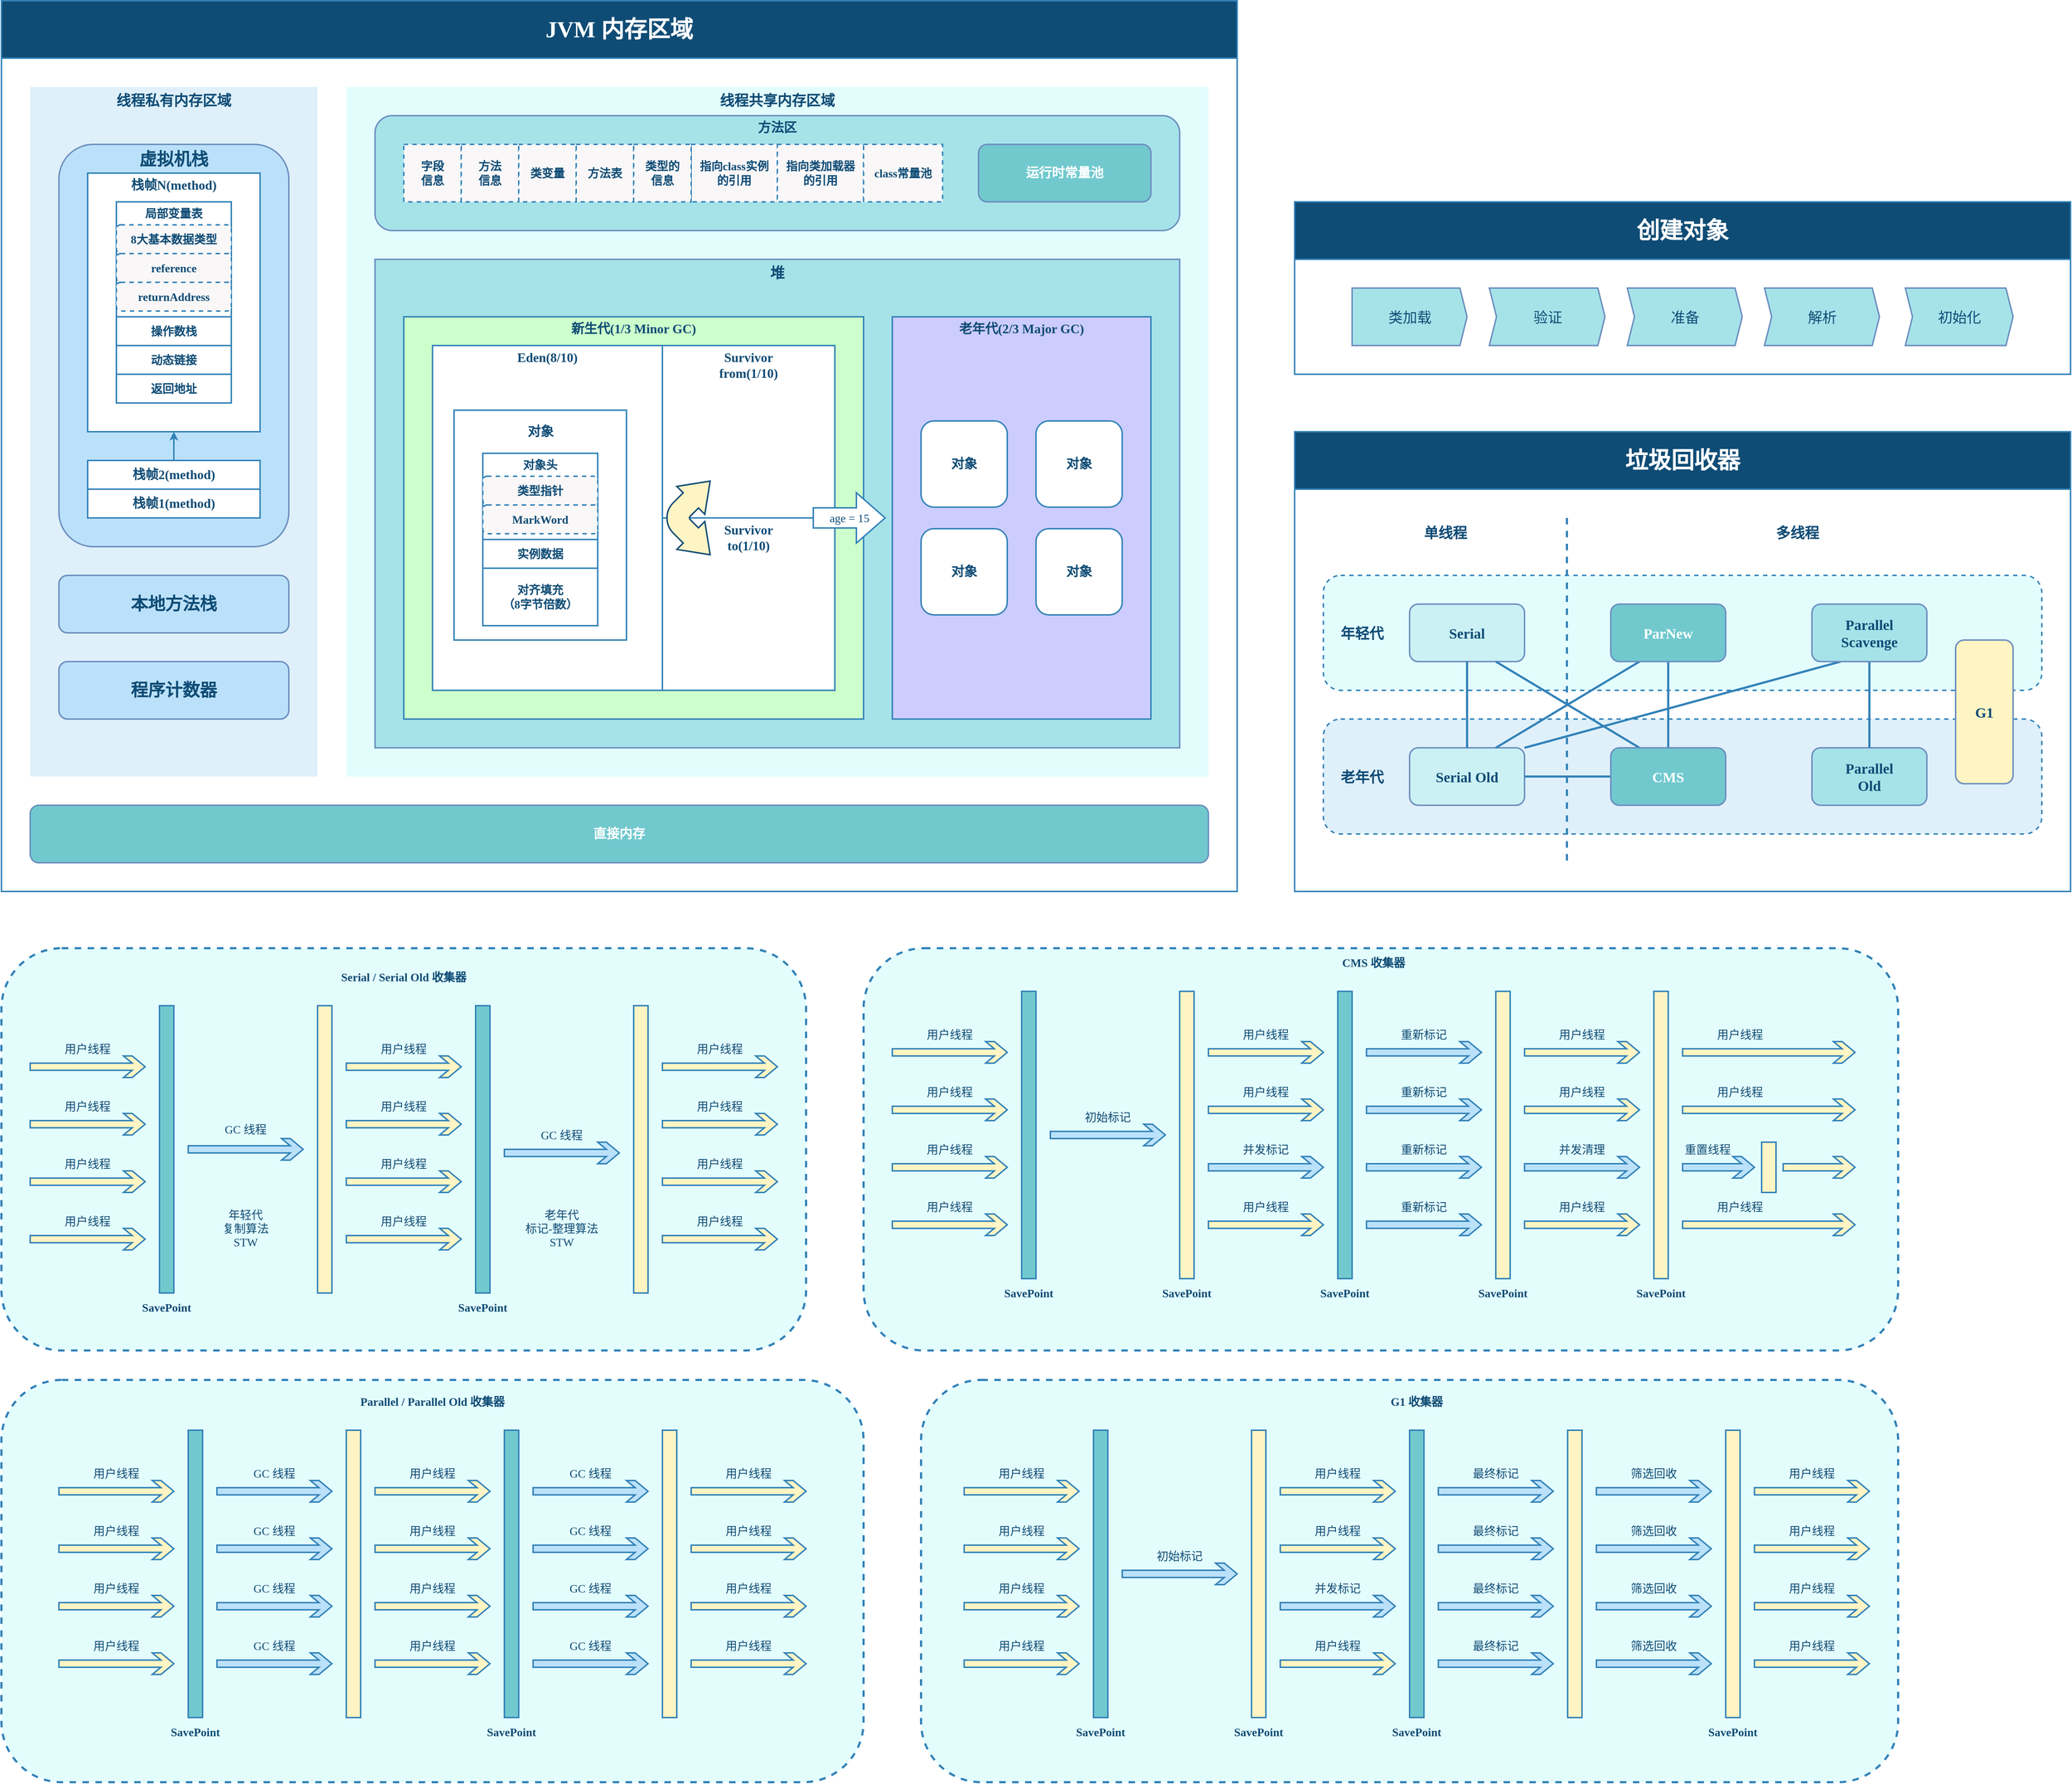 <mxfile compressed="true" version="22.0.3" type="device" pages="7"><diagram id="-0d_IhdLSObeTM8L_DQg" name="JVM"><mxGraphModel dx="2836" dy="4028" grid="1" gridSize="10" guides="1" tooltips="1" connect="1" arrows="1" fold="1" page="1" pageScale="1" pageWidth="1654" pageHeight="1169" math="0" shadow="0"><root><mxCell id="0"/><mxCell id="1" parent="0"/><mxCell id="o-xyiKMJbCJooDlXemrW-345" value="&lt;div style=&quot;border-color: var(--border-color); font-size: 20px;&quot;&gt;&lt;div style=&quot;border-color: var(--border-color); font-size: 20px;&quot;&gt;&lt;br&gt;&lt;/div&gt;&lt;/div&gt;" style="rounded=1;whiteSpace=wrap;html=1;fillColor=#E3FDFD;strokeColor=#3282B8;container=0;shadow=0;fontSize=20;verticalAlign=top;fontFamily=Comic Sans MS;strokeWidth=3;fontStyle=1;fontColor=#0F4C75;dashed=1;" vertex="1" parent="1"><mxGeometry x="1600" y="720" width="1360" height="560" as="geometry"/></mxCell><mxCell id="o-xyiKMJbCJooDlXemrW-291" value="&lt;div style=&quot;border-color: var(--border-color); font-size: 20px;&quot;&gt;&lt;div style=&quot;border-color: var(--border-color); font-size: 20px;&quot;&gt;&lt;br&gt;&lt;/div&gt;&lt;/div&gt;" style="rounded=1;whiteSpace=wrap;html=1;fillColor=#E3FDFD;strokeColor=#3282B8;container=0;shadow=0;fontSize=20;verticalAlign=top;fontFamily=Comic Sans MS;strokeWidth=3;fontStyle=1;fontColor=#0F4C75;dashed=1;" vertex="1" parent="1"><mxGeometry x="1520" y="119" width="1440" height="560" as="geometry"/></mxCell><mxCell id="o-xyiKMJbCJooDlXemrW-122" value="&lt;div style=&quot;border-color: var(--border-color); font-size: 20px;&quot;&gt;&lt;div style=&quot;border-color: var(--border-color); font-size: 20px;&quot;&gt;&lt;br&gt;&lt;/div&gt;&lt;/div&gt;" style="rounded=1;whiteSpace=wrap;html=1;fillColor=#E3FDFD;strokeColor=#3282B8;container=0;shadow=0;fontSize=20;verticalAlign=top;fontFamily=Comic Sans MS;strokeWidth=3;fontStyle=1;fontColor=#0F4C75;dashed=1;" vertex="1" parent="1"><mxGeometry x="320" y="720" width="1200" height="560" as="geometry"/></mxCell><mxCell id="4s2mi2L5HZoLqeckQHe9-53" value="&lt;div style=&quot;border-color: var(--border-color); font-size: 20px;&quot;&gt;&lt;div style=&quot;border-color: var(--border-color); font-size: 20px;&quot;&gt;线程共享内存区域&lt;/div&gt;&lt;/div&gt;" style="rounded=0;whiteSpace=wrap;html=1;fillColor=#E3FDFD;strokeColor=none;container=0;shadow=0;fontSize=20;verticalAlign=top;fontFamily=Comic Sans MS;strokeWidth=2;fontStyle=1;fontColor=#0F4C75;dashed=1;" parent="1" vertex="1"><mxGeometry x="800" y="-1080" width="1200" height="960" as="geometry"/></mxCell><mxCell id="4s2mi2L5HZoLqeckQHe9-50" value="&lt;div style=&quot;border-color: var(--border-color); font-size: 20px;&quot;&gt;&lt;div style=&quot;border-color: var(--border-color); font-size: 20px;&quot;&gt;堆&lt;/div&gt;&lt;/div&gt;" style="rounded=0;whiteSpace=wrap;html=1;fillColor=#A6E3E9;strokeColor=#6c8ebf;container=0;shadow=0;fontSize=20;verticalAlign=top;fontFamily=Comic Sans MS;strokeWidth=2;fontStyle=1;fontColor=#0F4C75;" parent="1" vertex="1"><mxGeometry x="840" y="-840" width="1120" height="680" as="geometry"/></mxCell><mxCell id="4s2mi2L5HZoLqeckQHe9-40" value="&lt;div style=&quot;border-color: var(--border-color); font-size: 18px;&quot;&gt;&lt;div style=&quot;border-color: var(--border-color);&quot;&gt;新生代(1/3 Minor GC)&lt;/div&gt;&lt;/div&gt;" style="rounded=0;whiteSpace=wrap;html=1;fillColor=#CCFFCC;strokeColor=#3282B8;container=0;shadow=0;fontSize=16;verticalAlign=top;fontColor=#0F4C75;fontFamily=Comic Sans MS;strokeWidth=2;fontStyle=1" parent="1" vertex="1"><mxGeometry x="880" y="-760" width="640" height="560" as="geometry"/></mxCell><mxCell id="4s2mi2L5HZoLqeckQHe9-36" value="&lt;div style=&quot;border-color: var(--border-color); font-size: 18px;&quot;&gt;&lt;div style=&quot;border-color: var(--border-color);&quot;&gt;Eden(8/10)&lt;/div&gt;&lt;/div&gt;" style="rounded=0;whiteSpace=wrap;html=1;fillColor=default;strokeColor=#3282B8;container=0;shadow=0;fontSize=16;verticalAlign=top;fontColor=#0F4C75;fontFamily=Comic Sans MS;strokeWidth=2;fontStyle=1" parent="1" vertex="1"><mxGeometry x="920" y="-720" width="320" height="480" as="geometry"/></mxCell><mxCell id="4s2mi2L5HZoLqeckQHe9-27" value="&lt;div style=&quot;border-color: var(--border-color); font-size: 18px;&quot;&gt;&lt;div style=&quot;border-color: var(--border-color);&quot;&gt;方法区&lt;/div&gt;&lt;/div&gt;" style="rounded=1;whiteSpace=wrap;html=1;fillColor=#A6E3E9;strokeColor=#6c8ebf;container=0;shadow=0;fontSize=16;verticalAlign=top;fontFamily=Comic Sans MS;strokeWidth=2;fontStyle=1;fontColor=#0F4C75;" parent="1" vertex="1"><mxGeometry x="840" y="-1040" width="1120" height="160" as="geometry"/></mxCell><mxCell id="4s2mi2L5HZoLqeckQHe9-5" value="&lt;div style=&quot;border-color: var(--border-color); font-size: 20px;&quot;&gt;&lt;div style=&quot;border-color: var(--border-color); font-size: 20px;&quot;&gt;线程私有内存区域&lt;/div&gt;&lt;/div&gt;" style="rounded=0;whiteSpace=wrap;html=1;fillColor=#DFF0FA;strokeColor=none;container=0;shadow=0;fontSize=20;verticalAlign=top;fontFamily=Comic Sans MS;strokeWidth=2;fontStyle=1;fontColor=#0F4C75;dashed=1;" parent="1" vertex="1"><mxGeometry x="360" y="-1080" width="400" height="960" as="geometry"/></mxCell><mxCell id="4s2mi2L5HZoLqeckQHe9-2" value="&lt;div style=&quot;border-color: var(--border-color); font-size: 24px;&quot;&gt;&lt;div style=&quot;border-color: var(--border-color); font-size: 24px;&quot;&gt;虚拟机栈&lt;/div&gt;&lt;/div&gt;" style="rounded=1;whiteSpace=wrap;html=1;fillColor=#BBE1FA;strokeColor=#6c8ebf;container=0;shadow=0;fontSize=24;verticalAlign=top;fontFamily=Comic Sans MS;strokeWidth=2;fontStyle=1;fontColor=#0F4C75;" parent="1" vertex="1"><mxGeometry x="400" y="-1000" width="320" height="560" as="geometry"/></mxCell><mxCell id="pYirc9BwnLx0_vbS0NVE-1" value="&lt;div style=&quot;border-color: var(--border-color); font-size: 18px;&quot;&gt;&lt;div style=&quot;border-color: var(--border-color);&quot;&gt;栈帧N(method)&lt;/div&gt;&lt;/div&gt;" style="rounded=0;whiteSpace=wrap;html=1;fillColor=default;strokeColor=#3282B8;container=0;shadow=0;fontSize=16;verticalAlign=top;fontColor=#0F4C75;fontFamily=Comic Sans MS;strokeWidth=2;fontStyle=1" parent="1" vertex="1"><mxGeometry x="440" y="-960" width="240" height="360" as="geometry"/></mxCell><mxCell id="pYirc9BwnLx0_vbS0NVE-13" value="&lt;div style=&quot;&quot;&gt;&lt;div style=&quot;&quot;&gt;局部变量表&lt;/div&gt;&lt;/div&gt;" style="rounded=0;whiteSpace=wrap;html=1;fontSize=16;fillColor=none;fontColor=#0F4C75;strokeColor=#3282B8;container=0;fontStyle=1;fontFamily=Comic Sans MS;strokeWidth=2;verticalAlign=top;" parent="1" vertex="1"><mxGeometry x="480" y="-920" width="160" height="160" as="geometry"/></mxCell><mxCell id="pYirc9BwnLx0_vbS0NVE-3" value="&lt;div style=&quot;&quot;&gt;&lt;div style=&quot;&quot;&gt;&lt;p style=&quot;border-color: var(--border-color); margin: 0px 4px; line-height: 16px;&quot; align=&quot;center&quot;&gt;操作数栈&lt;/p&gt;&lt;/div&gt;&lt;/div&gt;" style="rounded=0;whiteSpace=wrap;html=1;fontSize=16;fillColor=none;fontColor=#0F4C75;strokeColor=#3282B8;container=0;fontStyle=1;fontFamily=Comic Sans MS;strokeWidth=2;" parent="1" vertex="1"><mxGeometry x="480" y="-760" width="160" height="40" as="geometry"/></mxCell><mxCell id="pYirc9BwnLx0_vbS0NVE-4" value="&lt;div style=&quot;font-size: 16px;&quot;&gt;&lt;div style=&quot;font-size: 16px;&quot;&gt;&lt;div style=&quot;border-color: var(--border-color);&quot;&gt;动态链接&lt;/div&gt;&lt;/div&gt;&lt;/div&gt;" style="rounded=0;whiteSpace=wrap;html=1;fontSize=16;fillColor=none;fontColor=#0F4C75;strokeColor=#3282B8;container=0;fontStyle=1;fontFamily=Comic Sans MS;strokeWidth=2;" parent="1" vertex="1"><mxGeometry x="480" y="-720" width="160" height="40" as="geometry"/></mxCell><mxCell id="pYirc9BwnLx0_vbS0NVE-5" value="&lt;div style=&quot;font-size: 16px;&quot;&gt;&lt;div style=&quot;font-size: 16px;&quot;&gt;&lt;div style=&quot;border-color: var(--border-color);&quot;&gt;返回地址&lt;/div&gt;&lt;/div&gt;&lt;/div&gt;" style="rounded=0;whiteSpace=wrap;html=1;fontSize=16;fillColor=none;fontColor=#0F4C75;strokeColor=#3282B8;container=0;fontStyle=1;fontFamily=Comic Sans MS;strokeWidth=2;" parent="1" vertex="1"><mxGeometry x="480" y="-680" width="160" height="40" as="geometry"/></mxCell><mxCell id="4s2mi2L5HZoLqeckQHe9-1" style="edgeStyle=none;shape=connector;rounded=1;orthogonalLoop=1;jettySize=auto;html=1;exitX=0.5;exitY=0;exitDx=0;exitDy=0;labelBackgroundColor=default;strokeColor=#3282B8;strokeWidth=2;align=center;verticalAlign=middle;fontFamily=Comic Sans MS;fontSize=11;fontColor=#0F4C75;endArrow=classic;" parent="1" source="pYirc9BwnLx0_vbS0NVE-7" target="pYirc9BwnLx0_vbS0NVE-1" edge="1"><mxGeometry relative="1" as="geometry"/></mxCell><mxCell id="pYirc9BwnLx0_vbS0NVE-7" value="&lt;div style=&quot;border-color: var(--border-color); font-size: 18px;&quot;&gt;&lt;div style=&quot;border-color: var(--border-color);&quot;&gt;栈帧2(method)&lt;br&gt;&lt;/div&gt;&lt;/div&gt;" style="rounded=0;whiteSpace=wrap;html=1;fillColor=default;strokeColor=#3282B8;container=0;shadow=0;fontSize=16;verticalAlign=middle;align=center;fontColor=#0F4C75;fontFamily=Comic Sans MS;strokeWidth=2;fontStyle=1" parent="1" vertex="1"><mxGeometry x="440" y="-560" width="240" height="40" as="geometry"/></mxCell><mxCell id="pYirc9BwnLx0_vbS0NVE-10" value="&lt;div style=&quot;&quot;&gt;&lt;div style=&quot;&quot;&gt;8大基本数据类型&lt;/div&gt;&lt;/div&gt;" style="rounded=1;whiteSpace=wrap;html=1;fontSize=16;fillColor=#F9F7F7;fontColor=#0F4C75;strokeColor=#3282B8;container=0;fontStyle=1;fontFamily=Comic Sans MS;dashed=1;strokeWidth=2;" parent="1" vertex="1"><mxGeometry x="480" y="-888" width="160" height="40" as="geometry"/></mxCell><mxCell id="pYirc9BwnLx0_vbS0NVE-11" value="&lt;div style=&quot;&quot;&gt;&lt;div style=&quot;&quot;&gt;reference&lt;/div&gt;&lt;/div&gt;" style="rounded=1;whiteSpace=wrap;html=1;fontSize=16;fillColor=#F9F7F7;fontColor=#0F4C75;strokeColor=#3282B8;container=0;fontStyle=1;fontFamily=Comic Sans MS;dashed=1;strokeWidth=2;" parent="1" vertex="1"><mxGeometry x="480" y="-848" width="160" height="40" as="geometry"/></mxCell><mxCell id="pYirc9BwnLx0_vbS0NVE-12" value="&lt;div style=&quot;&quot;&gt;&lt;div style=&quot;&quot;&gt;returnAddress&lt;/div&gt;&lt;/div&gt;" style="rounded=1;whiteSpace=wrap;html=1;fontSize=16;fillColor=#F9F7F7;fontColor=#0F4C75;strokeColor=#3282B8;container=0;fontStyle=1;fontFamily=Comic Sans MS;dashed=1;strokeWidth=2;" parent="1" vertex="1"><mxGeometry x="480" y="-808" width="160" height="40" as="geometry"/></mxCell><mxCell id="pYirc9BwnLx0_vbS0NVE-14" value="&lt;div style=&quot;border-color: var(--border-color); font-size: 18px;&quot;&gt;&lt;div style=&quot;border-color: var(--border-color);&quot;&gt;栈帧1(method)&lt;br&gt;&lt;/div&gt;&lt;/div&gt;" style="rounded=0;whiteSpace=wrap;html=1;fillColor=default;strokeColor=#3282B8;container=0;shadow=0;fontSize=16;verticalAlign=middle;align=center;fontColor=#0F4C75;fontFamily=Comic Sans MS;strokeWidth=2;fontStyle=1" parent="1" vertex="1"><mxGeometry x="440" y="-520" width="240" height="40" as="geometry"/></mxCell><mxCell id="4s2mi2L5HZoLqeckQHe9-3" value="&lt;div style=&quot;border-color: var(--border-color); font-size: 24px;&quot;&gt;&lt;div style=&quot;border-color: var(--border-color); font-size: 24px;&quot;&gt;本地方法栈&lt;/div&gt;&lt;/div&gt;" style="rounded=1;whiteSpace=wrap;html=1;fillColor=#BBE1FA;strokeColor=#6c8ebf;container=0;shadow=0;fontSize=24;verticalAlign=middle;fontFamily=Comic Sans MS;strokeWidth=2;fontStyle=1;fontColor=#0F4C75;" parent="1" vertex="1"><mxGeometry x="400" y="-400" width="320" height="80" as="geometry"/></mxCell><mxCell id="4s2mi2L5HZoLqeckQHe9-4" value="&lt;div style=&quot;border-color: var(--border-color); font-size: 24px;&quot;&gt;&lt;div style=&quot;border-color: var(--border-color); font-size: 24px;&quot;&gt;程序计数器&lt;/div&gt;&lt;/div&gt;" style="rounded=1;whiteSpace=wrap;html=1;fillColor=#BBE1FA;strokeColor=#6c8ebf;container=0;shadow=0;fontSize=24;verticalAlign=middle;fontFamily=Comic Sans MS;strokeWidth=2;fontStyle=1;fontColor=#0F4C75;" parent="1" vertex="1"><mxGeometry x="400" y="-280" width="320" height="80" as="geometry"/></mxCell><mxCell id="4s2mi2L5HZoLqeckQHe9-16" value="&lt;div style=&quot;&quot;&gt;&lt;div style=&quot;&quot;&gt;指向class实例的引用&lt;/div&gt;&lt;/div&gt;" style="rounded=0;whiteSpace=wrap;html=1;fontSize=16;fillColor=#F9F7F7;fontColor=#0F4C75;strokeColor=#3282B8;container=0;fontStyle=1;fontFamily=Comic Sans MS;dashed=1;strokeWidth=2;spacing=8;" parent="1" vertex="1"><mxGeometry x="1280" y="-1000" width="120" height="80" as="geometry"/></mxCell><mxCell id="4s2mi2L5HZoLqeckQHe9-17" value="&lt;div style=&quot;&quot;&gt;&lt;div style=&quot;&quot;&gt;字段&lt;/div&gt;&lt;div style=&quot;&quot;&gt;信息&lt;/div&gt;&lt;/div&gt;" style="rounded=0;whiteSpace=wrap;html=1;fontSize=16;fillColor=#F9F7F7;fontColor=#0F4C75;strokeColor=#3282B8;container=0;fontStyle=1;fontFamily=Comic Sans MS;dashed=1;strokeWidth=2;spacing=8;" parent="1" vertex="1"><mxGeometry x="880" y="-1000" width="80" height="80" as="geometry"/></mxCell><mxCell id="4s2mi2L5HZoLqeckQHe9-19" value="&lt;div style=&quot;&quot;&gt;&lt;div style=&quot;&quot;&gt;方法&lt;/div&gt;&lt;div style=&quot;&quot;&gt;信息&lt;/div&gt;&lt;/div&gt;" style="rounded=0;whiteSpace=wrap;html=1;fontSize=16;fillColor=#F9F7F7;fontColor=#0F4C75;strokeColor=#3282B8;container=0;fontStyle=1;fontFamily=Comic Sans MS;dashed=1;strokeWidth=2;spacing=8;" parent="1" vertex="1"><mxGeometry x="960" y="-1000" width="80" height="80" as="geometry"/></mxCell><mxCell id="4s2mi2L5HZoLqeckQHe9-20" value="&lt;div style=&quot;&quot;&gt;&lt;div style=&quot;&quot;&gt;类变量&lt;/div&gt;&lt;/div&gt;" style="rounded=0;whiteSpace=wrap;html=1;fontSize=16;fillColor=#F9F7F7;fontColor=#0F4C75;strokeColor=#3282B8;container=0;fontStyle=1;fontFamily=Comic Sans MS;dashed=1;strokeWidth=2;spacing=8;" parent="1" vertex="1"><mxGeometry x="1040" y="-1000" width="80" height="80" as="geometry"/></mxCell><mxCell id="4s2mi2L5HZoLqeckQHe9-21" value="&lt;div style=&quot;&quot;&gt;&lt;div style=&quot;&quot;&gt;方法表&lt;/div&gt;&lt;/div&gt;" style="rounded=0;whiteSpace=wrap;html=1;fontSize=16;fillColor=#F9F7F7;fontColor=#0F4C75;strokeColor=#3282B8;container=0;fontStyle=1;fontFamily=Comic Sans MS;dashed=1;strokeWidth=2;spacing=8;" parent="1" vertex="1"><mxGeometry x="1120" y="-1000" width="80" height="80" as="geometry"/></mxCell><mxCell id="4s2mi2L5HZoLqeckQHe9-22" value="&lt;div style=&quot;&quot;&gt;&lt;div style=&quot;&quot;&gt;类型的&lt;/div&gt;&lt;div style=&quot;&quot;&gt;信息&lt;/div&gt;&lt;/div&gt;" style="rounded=0;whiteSpace=wrap;html=1;fontSize=16;fillColor=#F9F7F7;fontColor=#0F4C75;strokeColor=#3282B8;container=0;fontStyle=1;fontFamily=Comic Sans MS;dashed=1;strokeWidth=2;spacing=8;" parent="1" vertex="1"><mxGeometry x="1200" y="-1000" width="80" height="80" as="geometry"/></mxCell><mxCell id="4s2mi2L5HZoLqeckQHe9-23" value="&lt;div style=&quot;&quot;&gt;&lt;div style=&quot;&quot;&gt;指向类加载器的引用&lt;/div&gt;&lt;/div&gt;" style="rounded=0;whiteSpace=wrap;html=1;fontSize=16;fillColor=#F9F7F7;fontColor=#0F4C75;strokeColor=#3282B8;container=0;fontStyle=1;fontFamily=Comic Sans MS;dashed=1;strokeWidth=2;spacing=8;" parent="1" vertex="1"><mxGeometry x="1400" y="-1000" width="120" height="80" as="geometry"/></mxCell><mxCell id="4s2mi2L5HZoLqeckQHe9-24" value="&lt;div style=&quot;&quot;&gt;&lt;div style=&quot;&quot;&gt;class常量池&lt;/div&gt;&lt;/div&gt;" style="rounded=0;whiteSpace=wrap;html=1;fontSize=16;fillColor=#F9F7F7;fontColor=#0F4C75;strokeColor=#3282B8;container=0;fontStyle=1;fontFamily=Comic Sans MS;dashed=1;strokeWidth=2;spacing=8;" parent="1" vertex="1"><mxGeometry x="1520" y="-1000" width="110" height="80" as="geometry"/></mxCell><mxCell id="4s2mi2L5HZoLqeckQHe9-26" value="&lt;div style=&quot;border-color: var(--border-color); font-size: 18px;&quot;&gt;&lt;div style=&quot;border-color: var(--border-color);&quot;&gt;运行时常量池&lt;/div&gt;&lt;/div&gt;" style="rounded=1;whiteSpace=wrap;html=1;fillColor=#71C9CE;strokeColor=#6c8ebf;container=0;shadow=0;fontSize=16;verticalAlign=middle;fontFamily=Comic Sans MS;strokeWidth=2;fontStyle=1;fontColor=#FFFFFF;" parent="1" vertex="1"><mxGeometry x="1680" y="-1000" width="240" height="80" as="geometry"/></mxCell><mxCell id="4s2mi2L5HZoLqeckQHe9-37" value="&lt;div style=&quot;border-color: var(--border-color); font-size: 18px;&quot;&gt;&lt;div style=&quot;border-color: var(--border-color);&quot;&gt;Survivor&lt;/div&gt;&lt;div style=&quot;border-color: var(--border-color);&quot;&gt;from(1/10)&lt;/div&gt;&lt;/div&gt;" style="rounded=0;whiteSpace=wrap;html=1;fillColor=default;strokeColor=#3282B8;container=0;shadow=0;fontSize=16;verticalAlign=top;fontColor=#0F4C75;fontFamily=Comic Sans MS;strokeWidth=2;fontStyle=1" parent="1" vertex="1"><mxGeometry x="1240" y="-720" width="240" height="240" as="geometry"/></mxCell><mxCell id="4s2mi2L5HZoLqeckQHe9-38" value="&lt;div style=&quot;border-color: var(--border-color); font-size: 18px;&quot;&gt;&lt;div style=&quot;border-color: var(--border-color);&quot;&gt;&lt;div style=&quot;border-color: var(--border-color);&quot;&gt;Survivor&lt;/div&gt;&lt;div style=&quot;border-color: var(--border-color);&quot;&gt;to(1/10)&lt;/div&gt;&lt;/div&gt;&lt;/div&gt;" style="rounded=0;whiteSpace=wrap;html=1;fillColor=default;strokeColor=#3282B8;container=0;shadow=0;fontSize=16;verticalAlign=top;fontColor=#0F4C75;fontFamily=Comic Sans MS;strokeWidth=2;fontStyle=1" parent="1" vertex="1"><mxGeometry x="1240" y="-480" width="240" height="240" as="geometry"/></mxCell><mxCell id="4s2mi2L5HZoLqeckQHe9-39" value="" style="html=1;shadow=0;dashed=0;align=center;verticalAlign=middle;shape=mxgraph.arrows2.bendDoubleArrow;dy=15;dx=38;arrowHead=55;rounded=1;fontFamily=Comic Sans MS;fontSize=11;fontColor=#0F4C75;rotation=-45;fillColor=#FFF4C3;strokeColor=#0F4C75;strokeWidth=2;" parent="1" vertex="1"><mxGeometry x="1237" y="-530" width="100" height="100" as="geometry"/></mxCell><mxCell id="4s2mi2L5HZoLqeckQHe9-41" value="&lt;div style=&quot;border-color: var(--border-color); font-size: 18px;&quot;&gt;&lt;div style=&quot;border-color: var(--border-color);&quot;&gt;老年代(2/3 Major GC)&lt;/div&gt;&lt;/div&gt;" style="rounded=0;whiteSpace=wrap;html=1;fillColor=#CCCCFF;strokeColor=#3282B8;container=0;shadow=0;fontSize=16;verticalAlign=top;fontColor=#0F4C75;fontFamily=Comic Sans MS;strokeWidth=2;fontStyle=1" parent="1" vertex="1"><mxGeometry x="1560" y="-760" width="360" height="560" as="geometry"/></mxCell><mxCell id="4s2mi2L5HZoLqeckQHe9-45" value="" style="group" parent="1" vertex="1" connectable="0"><mxGeometry x="950" y="-630" width="240" height="320" as="geometry"/></mxCell><mxCell id="4s2mi2L5HZoLqeckQHe9-44" value="" style="rounded=0;whiteSpace=wrap;html=1;fontFamily=Comic Sans MS;fontSize=11;fontColor=#0F4C75;strokeWidth=2;strokeColor=#3282B8;" parent="4s2mi2L5HZoLqeckQHe9-45" vertex="1"><mxGeometry width="240" height="320" as="geometry"/></mxCell><mxCell id="4s2mi2L5HZoLqeckQHe9-28" value="对象头" style="rounded=0;whiteSpace=wrap;html=1;fontSize=16;fillColor=none;fontColor=#0F4C75;strokeColor=#3282B8;container=0;fontStyle=1;fontFamily=Comic Sans MS;strokeWidth=2;verticalAlign=top;" parent="4s2mi2L5HZoLqeckQHe9-45" vertex="1"><mxGeometry x="40" y="60" width="160" height="120" as="geometry"/></mxCell><mxCell id="4s2mi2L5HZoLqeckQHe9-29" value="&lt;div style=&quot;&quot;&gt;&lt;div style=&quot;&quot;&gt;类型指针&lt;/div&gt;&lt;/div&gt;" style="rounded=1;whiteSpace=wrap;html=1;fontSize=16;fillColor=#F9F7F7;fontColor=#0F4C75;strokeColor=#3282B8;container=0;fontStyle=1;fontFamily=Comic Sans MS;dashed=1;strokeWidth=2;" parent="4s2mi2L5HZoLqeckQHe9-45" vertex="1"><mxGeometry x="40" y="92" width="160" height="40" as="geometry"/></mxCell><mxCell id="4s2mi2L5HZoLqeckQHe9-30" value="&lt;div style=&quot;&quot;&gt;&lt;div style=&quot;&quot;&gt;MarkWord&lt;/div&gt;&lt;/div&gt;" style="rounded=1;whiteSpace=wrap;html=1;fontSize=16;fillColor=#F9F7F7;fontColor=#0F4C75;strokeColor=#3282B8;container=0;fontStyle=1;fontFamily=Comic Sans MS;dashed=1;strokeWidth=2;" parent="4s2mi2L5HZoLqeckQHe9-45" vertex="1"><mxGeometry x="40" y="132" width="160" height="40" as="geometry"/></mxCell><mxCell id="4s2mi2L5HZoLqeckQHe9-32" value="实例数据" style="rounded=0;whiteSpace=wrap;html=1;fontSize=16;fillColor=none;fontColor=#0F4C75;strokeColor=#3282B8;container=0;fontStyle=1;fontFamily=Comic Sans MS;strokeWidth=2;verticalAlign=middle;" parent="4s2mi2L5HZoLqeckQHe9-45" vertex="1"><mxGeometry x="40" y="180" width="160" height="40" as="geometry"/></mxCell><mxCell id="4s2mi2L5HZoLqeckQHe9-33" value="对齐填充&lt;br&gt;（8字节倍数）" style="rounded=0;whiteSpace=wrap;html=1;fontSize=16;fillColor=none;fontColor=#0F4C75;strokeColor=#3282B8;container=0;fontStyle=1;fontFamily=Comic Sans MS;strokeWidth=2;verticalAlign=middle;" parent="4s2mi2L5HZoLqeckQHe9-45" vertex="1"><mxGeometry x="40" y="220" width="160" height="80" as="geometry"/></mxCell><mxCell id="4s2mi2L5HZoLqeckQHe9-35" value="对象" style="text;html=1;align=center;verticalAlign=middle;resizable=0;points=[];autosize=1;strokeColor=none;fillColor=none;fontSize=18;fontFamily=Comic Sans MS;fontColor=#0F4C75;fontStyle=1" parent="4s2mi2L5HZoLqeckQHe9-45" vertex="1"><mxGeometry x="90" y="10" width="60" height="40" as="geometry"/></mxCell><mxCell id="4s2mi2L5HZoLqeckQHe9-46" value="&lt;div style=&quot;border-color: var(--border-color); font-size: 18px;&quot;&gt;&lt;div style=&quot;border-color: var(--border-color);&quot;&gt;&lt;div style=&quot;border-color: var(--border-color);&quot;&gt;对象&lt;/div&gt;&lt;/div&gt;&lt;/div&gt;" style="rounded=1;whiteSpace=wrap;html=1;fillColor=default;strokeColor=#3282B8;container=0;shadow=0;fontSize=16;verticalAlign=middle;fontColor=#0F4C75;fontFamily=Comic Sans MS;strokeWidth=2;fontStyle=1" parent="1" vertex="1"><mxGeometry x="1600" y="-465" width="120" height="120" as="geometry"/></mxCell><mxCell id="4s2mi2L5HZoLqeckQHe9-47" value="&lt;div style=&quot;border-color: var(--border-color); font-size: 18px;&quot;&gt;&lt;div style=&quot;border-color: var(--border-color);&quot;&gt;&lt;div style=&quot;border-color: var(--border-color);&quot;&gt;对象&lt;/div&gt;&lt;/div&gt;&lt;/div&gt;" style="rounded=1;whiteSpace=wrap;html=1;fillColor=default;strokeColor=#3282B8;container=0;shadow=0;fontSize=16;verticalAlign=middle;fontColor=#0F4C75;fontFamily=Comic Sans MS;strokeWidth=2;fontStyle=1" parent="1" vertex="1"><mxGeometry x="1600" y="-615" width="120" height="120" as="geometry"/></mxCell><mxCell id="4s2mi2L5HZoLqeckQHe9-48" value="&lt;div style=&quot;border-color: var(--border-color); font-size: 18px;&quot;&gt;&lt;div style=&quot;border-color: var(--border-color);&quot;&gt;&lt;div style=&quot;border-color: var(--border-color);&quot;&gt;对象&lt;/div&gt;&lt;/div&gt;&lt;/div&gt;" style="rounded=1;whiteSpace=wrap;html=1;fillColor=default;strokeColor=#3282B8;container=0;shadow=0;fontSize=16;verticalAlign=middle;fontColor=#0F4C75;fontFamily=Comic Sans MS;strokeWidth=2;fontStyle=1" parent="1" vertex="1"><mxGeometry x="1760" y="-465" width="120" height="120" as="geometry"/></mxCell><mxCell id="4s2mi2L5HZoLqeckQHe9-49" value="&lt;div style=&quot;border-color: var(--border-color); font-size: 18px;&quot;&gt;&lt;div style=&quot;border-color: var(--border-color);&quot;&gt;&lt;div style=&quot;border-color: var(--border-color);&quot;&gt;对象&lt;/div&gt;&lt;/div&gt;&lt;/div&gt;" style="rounded=1;whiteSpace=wrap;html=1;fillColor=default;strokeColor=#3282B8;container=0;shadow=0;fontSize=16;verticalAlign=middle;fontColor=#0F4C75;fontFamily=Comic Sans MS;strokeWidth=2;fontStyle=1" parent="1" vertex="1"><mxGeometry x="1760" y="-615" width="120" height="120" as="geometry"/></mxCell><mxCell id="4s2mi2L5HZoLqeckQHe9-51" value="" style="html=1;shadow=0;dashed=0;align=center;verticalAlign=middle;shape=mxgraph.arrows2.arrow;dy=0.6;dx=40;notch=0;rounded=0;strokeColor=#3282B8;strokeWidth=2;fontFamily=Comic Sans MS;fontSize=16;fontColor=#0F4C75;fillColor=default;" parent="1" vertex="1"><mxGeometry x="1450" y="-515" width="100" height="70" as="geometry"/></mxCell><mxCell id="4s2mi2L5HZoLqeckQHe9-52" value="age = 15" style="text;html=1;align=center;verticalAlign=middle;resizable=0;points=[];autosize=1;strokeColor=none;fillColor=none;fontSize=16;fontFamily=Comic Sans MS;fontColor=#0F4C75;" parent="1" vertex="1"><mxGeometry x="1460" y="-495" width="80" height="30" as="geometry"/></mxCell><mxCell id="qiBXSxthqKOLEaxMW8xF-1" value="&lt;font style=&quot;font-size: 32px;&quot;&gt;JVM 内存区域&lt;/font&gt;" style="swimlane;whiteSpace=wrap;html=1;rounded=0;strokeColor=#3282B8;strokeWidth=2;align=center;verticalAlign=middle;fontFamily=Comic Sans MS;fontSize=16;fontColor=#FFFFFF;fillColor=#0F4C75;startSize=80;" parent="1" vertex="1"><mxGeometry x="320" y="-1200" width="1720" height="1240" as="geometry"/></mxCell><mxCell id="gX8isV777xVwCaGb2jQx-1" value="&lt;div style=&quot;border-color: var(--border-color); font-size: 18px;&quot;&gt;&lt;div style=&quot;border-color: var(--border-color);&quot;&gt;直接内存&lt;/div&gt;&lt;/div&gt;" style="rounded=1;whiteSpace=wrap;html=1;fillColor=#71C9CE;strokeColor=#6c8ebf;container=0;shadow=0;fontSize=16;verticalAlign=middle;fontFamily=Comic Sans MS;strokeWidth=2;fontStyle=1;fontColor=#FFFFFF;" vertex="1" parent="qiBXSxthqKOLEaxMW8xF-1"><mxGeometry x="40" y="1120" width="1640" height="80" as="geometry"/></mxCell><mxCell id="gX8isV777xVwCaGb2jQx-4" value="&lt;span&gt;类加载&lt;/span&gt;" style="html=1;shadow=0;dashed=0;align=center;verticalAlign=middle;shape=mxgraph.arrows2.arrow;dy=0;dx=10;notch=0;rounded=0;strokeColor=#6c8ebf;strokeWidth=2;fontFamily=Comic Sans MS;fontSize=20;fontColor=#0F4C75;fillColor=#A6E3E9;fontStyle=0" vertex="1" parent="1"><mxGeometry x="2200" y="-800" width="160" height="80" as="geometry"/></mxCell><mxCell id="gX8isV777xVwCaGb2jQx-51" value="" style="group" vertex="1" connectable="0" parent="1"><mxGeometry x="320" y="119" width="1120" height="560" as="geometry"/></mxCell><mxCell id="gX8isV777xVwCaGb2jQx-50" value="&lt;div style=&quot;border-color: var(--border-color); font-size: 20px;&quot;&gt;&lt;div style=&quot;border-color: var(--border-color); font-size: 20px;&quot;&gt;&lt;br&gt;&lt;/div&gt;&lt;/div&gt;" style="rounded=1;whiteSpace=wrap;html=1;fillColor=#E3FDFD;strokeColor=#3282B8;container=0;shadow=0;fontSize=20;verticalAlign=top;fontFamily=Comic Sans MS;strokeWidth=3;fontStyle=1;fontColor=#0F4C75;dashed=1;" vertex="1" parent="gX8isV777xVwCaGb2jQx-51"><mxGeometry width="1120" height="560" as="geometry"/></mxCell><mxCell id="gX8isV777xVwCaGb2jQx-12" value="Serial / Serial Old 收集器" style="rounded=1;whiteSpace=wrap;html=1;shadow=0;strokeColor=none;strokeWidth=2;align=center;verticalAlign=middle;fontFamily=Comic Sans MS;fontSize=16;fontColor=#0F4C75;fillColor=none;fontStyle=1" vertex="1" parent="gX8isV777xVwCaGb2jQx-51"><mxGeometry x="400" y="20" width="320" height="40" as="geometry"/></mxCell><mxCell id="gX8isV777xVwCaGb2jQx-13" value="" style="group" vertex="1" connectable="0" parent="gX8isV777xVwCaGb2jQx-51"><mxGeometry x="40" y="80" width="1040" height="440" as="geometry"/></mxCell><mxCell id="gX8isV777xVwCaGb2jQx-14" value="用户线程" style="rounded=1;whiteSpace=wrap;html=1;shadow=0;strokeColor=none;strokeWidth=2;align=center;verticalAlign=middle;fontFamily=Comic Sans MS;fontSize=16;fontColor=#0F4C75;fillColor=none;" vertex="1" parent="gX8isV777xVwCaGb2jQx-13"><mxGeometry x="20" y="40" width="120" height="40" as="geometry"/></mxCell><mxCell id="gX8isV777xVwCaGb2jQx-15" value="用户线程" style="rounded=1;whiteSpace=wrap;html=1;shadow=0;strokeColor=none;strokeWidth=2;align=center;verticalAlign=middle;fontFamily=Comic Sans MS;fontSize=16;fontColor=#0F4C75;fillColor=none;" vertex="1" parent="gX8isV777xVwCaGb2jQx-13"><mxGeometry x="20" y="120" width="120" height="40" as="geometry"/></mxCell><mxCell id="gX8isV777xVwCaGb2jQx-16" value="用户线程" style="rounded=1;whiteSpace=wrap;html=1;shadow=0;strokeColor=none;strokeWidth=2;align=center;verticalAlign=middle;fontFamily=Comic Sans MS;fontSize=16;fontColor=#0F4C75;fillColor=none;" vertex="1" parent="gX8isV777xVwCaGb2jQx-13"><mxGeometry x="20" y="200" width="120" height="40" as="geometry"/></mxCell><mxCell id="gX8isV777xVwCaGb2jQx-17" value="用户线程" style="rounded=1;whiteSpace=wrap;html=1;shadow=0;strokeColor=none;strokeWidth=2;align=center;verticalAlign=middle;fontFamily=Comic Sans MS;fontSize=16;fontColor=#0F4C75;fillColor=none;" vertex="1" parent="gX8isV777xVwCaGb2jQx-13"><mxGeometry x="20" y="280" width="120" height="40" as="geometry"/></mxCell><mxCell id="gX8isV777xVwCaGb2jQx-18" value="" style="rounded=0;whiteSpace=wrap;html=1;shadow=0;strokeColor=#3282B8;strokeWidth=2;align=center;verticalAlign=middle;fontFamily=Comic Sans MS;fontSize=16;fontColor=#0F4C75;fillColor=#71C9CE;" vertex="1" parent="gX8isV777xVwCaGb2jQx-13"><mxGeometry x="180" width="20" height="400" as="geometry"/></mxCell><mxCell id="gX8isV777xVwCaGb2jQx-19" value="" style="html=1;shadow=0;dashed=0;align=center;verticalAlign=middle;shape=mxgraph.arrows2.sharpArrow;dy1=0.67;dx1=18;dx2=18;notch=0;rounded=1;strokeColor=#3282B8;strokeWidth=2;fontFamily=Comic Sans MS;fontSize=16;fontColor=#0F4C75;fillColor=#FFF4C3;" vertex="1" parent="gX8isV777xVwCaGb2jQx-13"><mxGeometry y="70" width="160" height="30" as="geometry"/></mxCell><mxCell id="gX8isV777xVwCaGb2jQx-20" value="" style="html=1;shadow=0;dashed=0;align=center;verticalAlign=middle;shape=mxgraph.arrows2.sharpArrow;dy1=0.67;dx1=18;dx2=18;notch=0;rounded=1;strokeColor=#3282B8;strokeWidth=2;fontFamily=Comic Sans MS;fontSize=16;fontColor=#0F4C75;fillColor=#FFF4C3;" vertex="1" parent="gX8isV777xVwCaGb2jQx-13"><mxGeometry y="150" width="160" height="30" as="geometry"/></mxCell><mxCell id="gX8isV777xVwCaGb2jQx-21" value="" style="html=1;shadow=0;dashed=0;align=center;verticalAlign=middle;shape=mxgraph.arrows2.sharpArrow;dy1=0.67;dx1=18;dx2=18;notch=0;rounded=1;strokeColor=#3282B8;strokeWidth=2;fontFamily=Comic Sans MS;fontSize=16;fontColor=#0F4C75;fillColor=#FFF4C3;" vertex="1" parent="gX8isV777xVwCaGb2jQx-13"><mxGeometry y="230" width="160" height="30" as="geometry"/></mxCell><mxCell id="gX8isV777xVwCaGb2jQx-22" value="" style="html=1;shadow=0;dashed=0;align=center;verticalAlign=middle;shape=mxgraph.arrows2.sharpArrow;dy1=0.67;dx1=18;dx2=18;notch=0;rounded=1;strokeColor=#3282B8;strokeWidth=2;fontFamily=Comic Sans MS;fontSize=16;fontColor=#0F4C75;fillColor=#FFF4C3;" vertex="1" parent="gX8isV777xVwCaGb2jQx-13"><mxGeometry y="310" width="160" height="30" as="geometry"/></mxCell><mxCell id="gX8isV777xVwCaGb2jQx-23" value="" style="rounded=0;whiteSpace=wrap;html=1;shadow=0;strokeColor=#3282B8;strokeWidth=2;align=center;verticalAlign=middle;fontFamily=Comic Sans MS;fontSize=16;fontColor=#0F4C75;fillColor=#FFF4C3;" vertex="1" parent="gX8isV777xVwCaGb2jQx-13"><mxGeometry x="400" width="20" height="400" as="geometry"/></mxCell><mxCell id="gX8isV777xVwCaGb2jQx-24" value="" style="html=1;shadow=0;dashed=0;align=center;verticalAlign=middle;shape=mxgraph.arrows2.sharpArrow;dy1=0.67;dx1=18;dx2=18;notch=0;rounded=1;strokeColor=#3282B8;strokeWidth=2;fontFamily=Comic Sans MS;fontSize=16;fontColor=#0F4C75;fillColor=#BBE1FA;" vertex="1" parent="gX8isV777xVwCaGb2jQx-13"><mxGeometry x="220" y="185" width="160" height="30" as="geometry"/></mxCell><mxCell id="gX8isV777xVwCaGb2jQx-25" value="GC 线程" style="rounded=1;whiteSpace=wrap;html=1;shadow=0;strokeColor=none;strokeWidth=2;align=center;verticalAlign=middle;fontFamily=Comic Sans MS;fontSize=16;fontColor=#0F4C75;fillColor=none;" vertex="1" parent="gX8isV777xVwCaGb2jQx-13"><mxGeometry x="240" y="152" width="120" height="40" as="geometry"/></mxCell><mxCell id="gX8isV777xVwCaGb2jQx-26" value="年轻代&lt;br style=&quot;font-size: 16px;&quot;&gt;复制算法&lt;br style=&quot;font-size: 16px;&quot;&gt;STW" style="rounded=1;whiteSpace=wrap;html=1;shadow=0;strokeColor=none;strokeWidth=2;align=center;verticalAlign=middle;fontFamily=Comic Sans MS;fontSize=16;fontColor=#0F4C75;fillColor=none;" vertex="1" parent="gX8isV777xVwCaGb2jQx-13"><mxGeometry x="240" y="270" width="120" height="80" as="geometry"/></mxCell><mxCell id="gX8isV777xVwCaGb2jQx-27" value="" style="html=1;shadow=0;dashed=0;align=center;verticalAlign=middle;shape=mxgraph.arrows2.sharpArrow;dy1=0.67;dx1=18;dx2=18;notch=0;rounded=1;strokeColor=#3282B8;strokeWidth=2;fontFamily=Comic Sans MS;fontSize=16;fontColor=#0F4C75;fillColor=#FFF4C3;" vertex="1" parent="gX8isV777xVwCaGb2jQx-13"><mxGeometry x="440" y="70" width="160" height="30" as="geometry"/></mxCell><mxCell id="gX8isV777xVwCaGb2jQx-28" value="" style="html=1;shadow=0;dashed=0;align=center;verticalAlign=middle;shape=mxgraph.arrows2.sharpArrow;dy1=0.67;dx1=18;dx2=18;notch=0;rounded=1;strokeColor=#3282B8;strokeWidth=2;fontFamily=Comic Sans MS;fontSize=16;fontColor=#0F4C75;fillColor=#FFF4C3;" vertex="1" parent="gX8isV777xVwCaGb2jQx-13"><mxGeometry x="440" y="150" width="160" height="30" as="geometry"/></mxCell><mxCell id="gX8isV777xVwCaGb2jQx-29" value="" style="html=1;shadow=0;dashed=0;align=center;verticalAlign=middle;shape=mxgraph.arrows2.sharpArrow;dy1=0.67;dx1=18;dx2=18;notch=0;rounded=1;strokeColor=#3282B8;strokeWidth=2;fontFamily=Comic Sans MS;fontSize=16;fontColor=#0F4C75;fillColor=#FFF4C3;" vertex="1" parent="gX8isV777xVwCaGb2jQx-13"><mxGeometry x="440" y="230" width="160" height="30" as="geometry"/></mxCell><mxCell id="gX8isV777xVwCaGb2jQx-30" value="" style="html=1;shadow=0;dashed=0;align=center;verticalAlign=middle;shape=mxgraph.arrows2.sharpArrow;dy1=0.67;dx1=18;dx2=18;notch=0;rounded=1;strokeColor=#3282B8;strokeWidth=2;fontFamily=Comic Sans MS;fontSize=16;fontColor=#0F4C75;fillColor=#FFF4C3;" vertex="1" parent="gX8isV777xVwCaGb2jQx-13"><mxGeometry x="440" y="310" width="160" height="30" as="geometry"/></mxCell><mxCell id="gX8isV777xVwCaGb2jQx-31" value="" style="rounded=0;whiteSpace=wrap;html=1;shadow=0;strokeColor=#3282B8;strokeWidth=2;align=center;verticalAlign=middle;fontFamily=Comic Sans MS;fontSize=16;fontColor=#0F4C75;fillColor=#71C9CE;" vertex="1" parent="gX8isV777xVwCaGb2jQx-13"><mxGeometry x="620" width="20" height="400" as="geometry"/></mxCell><mxCell id="gX8isV777xVwCaGb2jQx-32" value="" style="html=1;shadow=0;dashed=0;align=center;verticalAlign=middle;shape=mxgraph.arrows2.sharpArrow;dy1=0.67;dx1=18;dx2=18;notch=0;rounded=1;strokeColor=#3282B8;strokeWidth=2;fontFamily=Comic Sans MS;fontSize=16;fontColor=#0F4C75;fillColor=#BBE1FA;" vertex="1" parent="gX8isV777xVwCaGb2jQx-13"><mxGeometry x="660" y="190" width="160" height="30" as="geometry"/></mxCell><mxCell id="gX8isV777xVwCaGb2jQx-33" value="GC 线程" style="rounded=1;whiteSpace=wrap;html=1;shadow=0;strokeColor=none;strokeWidth=2;align=center;verticalAlign=middle;fontFamily=Comic Sans MS;fontSize=16;fontColor=#0F4C75;fillColor=none;" vertex="1" parent="gX8isV777xVwCaGb2jQx-13"><mxGeometry x="680" y="160" width="120" height="40" as="geometry"/></mxCell><mxCell id="gX8isV777xVwCaGb2jQx-34" value="SavePoint" style="rounded=1;whiteSpace=wrap;html=1;shadow=0;strokeColor=none;strokeWidth=2;align=center;verticalAlign=middle;fontFamily=Comic Sans MS;fontSize=16;fontColor=#0F4C75;fillColor=none;fontStyle=1" vertex="1" parent="gX8isV777xVwCaGb2jQx-13"><mxGeometry x="130" y="400" width="120" height="40" as="geometry"/></mxCell><mxCell id="gX8isV777xVwCaGb2jQx-35" value="SavePoint" style="rounded=1;whiteSpace=wrap;html=1;shadow=0;strokeColor=none;strokeWidth=2;align=center;verticalAlign=middle;fontFamily=Comic Sans MS;fontSize=16;fontColor=#0F4C75;fillColor=none;fontStyle=1" vertex="1" parent="gX8isV777xVwCaGb2jQx-13"><mxGeometry x="570" y="400" width="120" height="40" as="geometry"/></mxCell><mxCell id="gX8isV777xVwCaGb2jQx-36" value="老年代&lt;br style=&quot;font-size: 16px;&quot;&gt;标记-整理算法&lt;br style=&quot;font-size: 16px;&quot;&gt;STW" style="rounded=1;whiteSpace=wrap;html=1;shadow=0;strokeColor=none;strokeWidth=2;align=center;verticalAlign=middle;fontFamily=Comic Sans MS;fontSize=16;fontColor=#0F4C75;fillColor=none;" vertex="1" parent="gX8isV777xVwCaGb2jQx-13"><mxGeometry x="680" y="270" width="120" height="80" as="geometry"/></mxCell><mxCell id="gX8isV777xVwCaGb2jQx-37" value="" style="rounded=0;whiteSpace=wrap;html=1;shadow=0;strokeColor=#3282B8;strokeWidth=2;align=center;verticalAlign=middle;fontFamily=Comic Sans MS;fontSize=16;fontColor=#0F4C75;fillColor=#FFF4C3;" vertex="1" parent="gX8isV777xVwCaGb2jQx-13"><mxGeometry x="840" width="20" height="400" as="geometry"/></mxCell><mxCell id="gX8isV777xVwCaGb2jQx-38" value="" style="html=1;shadow=0;dashed=0;align=center;verticalAlign=middle;shape=mxgraph.arrows2.sharpArrow;dy1=0.67;dx1=18;dx2=18;notch=0;rounded=1;strokeColor=#3282B8;strokeWidth=2;fontFamily=Comic Sans MS;fontSize=16;fontColor=#0F4C75;fillColor=#FFF4C3;" vertex="1" parent="gX8isV777xVwCaGb2jQx-13"><mxGeometry x="880" y="70" width="160" height="30" as="geometry"/></mxCell><mxCell id="gX8isV777xVwCaGb2jQx-39" value="" style="html=1;shadow=0;dashed=0;align=center;verticalAlign=middle;shape=mxgraph.arrows2.sharpArrow;dy1=0.67;dx1=18;dx2=18;notch=0;rounded=1;strokeColor=#3282B8;strokeWidth=2;fontFamily=Comic Sans MS;fontSize=16;fontColor=#0F4C75;fillColor=#FFF4C3;" vertex="1" parent="gX8isV777xVwCaGb2jQx-13"><mxGeometry x="880" y="150" width="160" height="30" as="geometry"/></mxCell><mxCell id="gX8isV777xVwCaGb2jQx-40" value="" style="html=1;shadow=0;dashed=0;align=center;verticalAlign=middle;shape=mxgraph.arrows2.sharpArrow;dy1=0.67;dx1=18;dx2=18;notch=0;rounded=1;strokeColor=#3282B8;strokeWidth=2;fontFamily=Comic Sans MS;fontSize=16;fontColor=#0F4C75;fillColor=#FFF4C3;" vertex="1" parent="gX8isV777xVwCaGb2jQx-13"><mxGeometry x="880" y="230" width="160" height="30" as="geometry"/></mxCell><mxCell id="gX8isV777xVwCaGb2jQx-41" value="" style="html=1;shadow=0;dashed=0;align=center;verticalAlign=middle;shape=mxgraph.arrows2.sharpArrow;dy1=0.67;dx1=18;dx2=18;notch=0;rounded=1;strokeColor=#3282B8;strokeWidth=2;fontFamily=Comic Sans MS;fontSize=16;fontColor=#0F4C75;fillColor=#FFF4C3;" vertex="1" parent="gX8isV777xVwCaGb2jQx-13"><mxGeometry x="880" y="310" width="160" height="30" as="geometry"/></mxCell><mxCell id="gX8isV777xVwCaGb2jQx-42" value="用户线程" style="rounded=1;whiteSpace=wrap;html=1;shadow=0;strokeColor=none;strokeWidth=2;align=center;verticalAlign=middle;fontFamily=Comic Sans MS;fontSize=16;fontColor=#0F4C75;fillColor=none;" vertex="1" parent="gX8isV777xVwCaGb2jQx-13"><mxGeometry x="460" y="40" width="120" height="40" as="geometry"/></mxCell><mxCell id="gX8isV777xVwCaGb2jQx-43" value="用户线程" style="rounded=1;whiteSpace=wrap;html=1;shadow=0;strokeColor=none;strokeWidth=2;align=center;verticalAlign=middle;fontFamily=Comic Sans MS;fontSize=16;fontColor=#0F4C75;fillColor=none;" vertex="1" parent="gX8isV777xVwCaGb2jQx-13"><mxGeometry x="460" y="120" width="120" height="40" as="geometry"/></mxCell><mxCell id="gX8isV777xVwCaGb2jQx-44" value="用户线程" style="rounded=1;whiteSpace=wrap;html=1;shadow=0;strokeColor=none;strokeWidth=2;align=center;verticalAlign=middle;fontFamily=Comic Sans MS;fontSize=16;fontColor=#0F4C75;fillColor=none;" vertex="1" parent="gX8isV777xVwCaGb2jQx-13"><mxGeometry x="460" y="200" width="120" height="40" as="geometry"/></mxCell><mxCell id="gX8isV777xVwCaGb2jQx-45" value="用户线程" style="rounded=1;whiteSpace=wrap;html=1;shadow=0;strokeColor=none;strokeWidth=2;align=center;verticalAlign=middle;fontFamily=Comic Sans MS;fontSize=16;fontColor=#0F4C75;fillColor=none;" vertex="1" parent="gX8isV777xVwCaGb2jQx-13"><mxGeometry x="460" y="280" width="120" height="40" as="geometry"/></mxCell><mxCell id="gX8isV777xVwCaGb2jQx-46" value="用户线程" style="rounded=1;whiteSpace=wrap;html=1;shadow=0;strokeColor=none;strokeWidth=2;align=center;verticalAlign=middle;fontFamily=Comic Sans MS;fontSize=16;fontColor=#0F4C75;fillColor=none;" vertex="1" parent="gX8isV777xVwCaGb2jQx-13"><mxGeometry x="900" y="40" width="120" height="40" as="geometry"/></mxCell><mxCell id="gX8isV777xVwCaGb2jQx-47" value="用户线程" style="rounded=1;whiteSpace=wrap;html=1;shadow=0;strokeColor=none;strokeWidth=2;align=center;verticalAlign=middle;fontFamily=Comic Sans MS;fontSize=16;fontColor=#0F4C75;fillColor=none;" vertex="1" parent="gX8isV777xVwCaGb2jQx-13"><mxGeometry x="900" y="120" width="120" height="40" as="geometry"/></mxCell><mxCell id="gX8isV777xVwCaGb2jQx-48" value="用户线程" style="rounded=1;whiteSpace=wrap;html=1;shadow=0;strokeColor=none;strokeWidth=2;align=center;verticalAlign=middle;fontFamily=Comic Sans MS;fontSize=16;fontColor=#0F4C75;fillColor=none;" vertex="1" parent="gX8isV777xVwCaGb2jQx-13"><mxGeometry x="900" y="200" width="120" height="40" as="geometry"/></mxCell><mxCell id="gX8isV777xVwCaGb2jQx-49" value="用户线程" style="rounded=1;whiteSpace=wrap;html=1;shadow=0;strokeColor=none;strokeWidth=2;align=center;verticalAlign=middle;fontFamily=Comic Sans MS;fontSize=16;fontColor=#0F4C75;fillColor=none;" vertex="1" parent="gX8isV777xVwCaGb2jQx-13"><mxGeometry x="900" y="280" width="120" height="40" as="geometry"/></mxCell><mxCell id="o-xyiKMJbCJooDlXemrW-2" value="" style="rounded=1;whiteSpace=wrap;html=1;fontFamily=Comic Sans MS;fontSize=11;fontColor=#0F4C75;strokeWidth=2;strokeColor=#3282B8;dashed=1;fillColor=#DFF0FA;" vertex="1" parent="1"><mxGeometry x="2160" y="-200" width="1000" height="160" as="geometry"/></mxCell><mxCell id="o-xyiKMJbCJooDlXemrW-3" value="" style="rounded=1;whiteSpace=wrap;html=1;fontFamily=Comic Sans MS;fontSize=11;fontColor=#0F4C75;strokeWidth=2;strokeColor=#3282B8;dashed=1;fillColor=#E3FDFD;" vertex="1" parent="1"><mxGeometry x="2160" y="-400" width="1000" height="160" as="geometry"/></mxCell><mxCell id="o-xyiKMJbCJooDlXemrW-4" value="&lt;div style=&quot;border-color: var(--border-color); font-size: 20px;&quot;&gt;&lt;div style=&quot;border-color: var(--border-color); font-size: 20px;&quot;&gt;Serial&lt;/div&gt;&lt;/div&gt;" style="rounded=1;whiteSpace=wrap;html=1;fillColor=#CBF1F5;strokeColor=#6c8ebf;container=0;shadow=0;fontSize=20;verticalAlign=middle;fontFamily=Comic Sans MS;strokeWidth=2;fontStyle=1;fontColor=#0F4C75;" vertex="1" parent="1"><mxGeometry x="2280" y="-360" width="160" height="80" as="geometry"/></mxCell><mxCell id="o-xyiKMJbCJooDlXemrW-5" value="&lt;div style=&quot;border-color: var(--border-color); font-size: 20px;&quot;&gt;&lt;div style=&quot;border-color: var(--border-color); font-size: 20px;&quot;&gt;Serial Old&lt;/div&gt;&lt;/div&gt;" style="rounded=1;whiteSpace=wrap;html=1;fillColor=#CBF1F5;strokeColor=#6c8ebf;container=0;shadow=0;fontSize=20;verticalAlign=middle;fontFamily=Comic Sans MS;strokeWidth=2;fontStyle=1;fontColor=#0F4C75;" vertex="1" parent="1"><mxGeometry x="2280" y="-160" width="160" height="80" as="geometry"/></mxCell><mxCell id="o-xyiKMJbCJooDlXemrW-6" style="edgeStyle=none;shape=connector;rounded=1;orthogonalLoop=1;jettySize=auto;html=1;labelBackgroundColor=default;strokeColor=#3282B8;strokeWidth=3;align=center;verticalAlign=middle;fontFamily=Comic Sans MS;fontSize=11;fontColor=#0F4C75;endArrow=none;endFill=0;exitX=0.5;exitY=1;exitDx=0;exitDy=0;entryX=0.5;entryY=0;entryDx=0;entryDy=0;" edge="1" parent="1" source="o-xyiKMJbCJooDlXemrW-4" target="o-xyiKMJbCJooDlXemrW-5"><mxGeometry relative="1" as="geometry"/></mxCell><mxCell id="o-xyiKMJbCJooDlXemrW-8" style="edgeStyle=none;shape=connector;rounded=1;orthogonalLoop=1;jettySize=auto;html=1;entryX=0.25;entryY=0;entryDx=0;entryDy=0;labelBackgroundColor=default;strokeColor=#3282B8;strokeWidth=3;align=center;verticalAlign=middle;fontFamily=Comic Sans MS;fontSize=11;fontColor=#0F4C75;endArrow=none;endFill=0;exitX=0.75;exitY=1;exitDx=0;exitDy=0;" edge="1" parent="1" source="o-xyiKMJbCJooDlXemrW-4" target="o-xyiKMJbCJooDlXemrW-7"><mxGeometry relative="1" as="geometry"/></mxCell><mxCell id="o-xyiKMJbCJooDlXemrW-9" style="edgeStyle=none;shape=connector;rounded=1;orthogonalLoop=1;jettySize=auto;html=1;labelBackgroundColor=default;strokeColor=#3282B8;strokeWidth=3;align=center;verticalAlign=middle;fontFamily=Comic Sans MS;fontSize=11;fontColor=#0F4C75;endArrow=none;endFill=0;" edge="1" parent="1" source="o-xyiKMJbCJooDlXemrW-5"><mxGeometry relative="1" as="geometry"><mxPoint x="2640" y="-120" as="targetPoint"/></mxGeometry></mxCell><mxCell id="o-xyiKMJbCJooDlXemrW-10" style="edgeStyle=none;shape=connector;rounded=1;orthogonalLoop=1;jettySize=auto;html=1;exitX=0.5;exitY=1;exitDx=0;exitDy=0;entryX=0.5;entryY=0;entryDx=0;entryDy=0;labelBackgroundColor=default;strokeColor=#3282B8;strokeWidth=3;align=center;verticalAlign=middle;fontFamily=Comic Sans MS;fontSize=11;fontColor=#0F4C75;endArrow=none;endFill=0;" edge="1" parent="1" source="o-xyiKMJbCJooDlXemrW-12" target="o-xyiKMJbCJooDlXemrW-7"><mxGeometry relative="1" as="geometry"/></mxCell><mxCell id="o-xyiKMJbCJooDlXemrW-11" style="edgeStyle=none;shape=connector;rounded=1;orthogonalLoop=1;jettySize=auto;html=1;labelBackgroundColor=default;strokeColor=#3282B8;strokeWidth=3;align=center;verticalAlign=middle;fontFamily=Comic Sans MS;fontSize=11;fontColor=#0F4C75;endArrow=none;exitX=0.25;exitY=1;exitDx=0;exitDy=0;endFill=0;entryX=0.75;entryY=0;entryDx=0;entryDy=0;" edge="1" parent="1" source="o-xyiKMJbCJooDlXemrW-12" target="o-xyiKMJbCJooDlXemrW-5"><mxGeometry relative="1" as="geometry"><mxPoint x="2380" y="-160" as="targetPoint"/></mxGeometry></mxCell><mxCell id="o-xyiKMJbCJooDlXemrW-12" value="&lt;div style=&quot;border-color: var(--border-color); font-size: 20px;&quot;&gt;&lt;div style=&quot;border-color: var(--border-color); font-size: 20px;&quot;&gt;ParNew&lt;/div&gt;&lt;/div&gt;" style="rounded=1;whiteSpace=wrap;html=1;fillColor=#71C9CE;strokeColor=#6c8ebf;container=0;shadow=0;fontSize=20;verticalAlign=middle;fontFamily=Comic Sans MS;strokeWidth=2;fontStyle=1;fontColor=#FFFFFF;" vertex="1" parent="1"><mxGeometry x="2560" y="-360" width="160" height="80" as="geometry"/></mxCell><mxCell id="o-xyiKMJbCJooDlXemrW-13" style="edgeStyle=none;shape=connector;rounded=1;orthogonalLoop=1;jettySize=auto;html=1;exitX=0.25;exitY=1;exitDx=0;exitDy=0;labelBackgroundColor=default;strokeColor=#3282B8;strokeWidth=3;align=center;verticalAlign=middle;fontFamily=Comic Sans MS;fontSize=11;fontColor=#0F4C75;endArrow=none;endFill=0;entryX=1;entryY=0;entryDx=0;entryDy=0;" edge="1" parent="1" source="o-xyiKMJbCJooDlXemrW-14" target="o-xyiKMJbCJooDlXemrW-5"><mxGeometry relative="1" as="geometry"><mxPoint x="2710" y="-120" as="targetPoint"/></mxGeometry></mxCell><mxCell id="o-xyiKMJbCJooDlXemrW-15" value="&lt;div style=&quot;border-color: var(--border-color); font-size: 20px;&quot;&gt;&lt;div style=&quot;border-color: var(--border-color); font-size: 20px;&quot;&gt;Parallel&lt;/div&gt;&lt;div style=&quot;border-color: var(--border-color); font-size: 20px;&quot;&gt;Old&lt;/div&gt;&lt;/div&gt;" style="rounded=1;whiteSpace=wrap;html=1;fillColor=#A6E3E9;strokeColor=#6c8ebf;container=0;shadow=0;fontSize=20;verticalAlign=middle;fontFamily=Comic Sans MS;strokeWidth=2;fontStyle=1;fontColor=#0F4C75;" vertex="1" parent="1"><mxGeometry x="2840" y="-160" width="160" height="80" as="geometry"/></mxCell><mxCell id="o-xyiKMJbCJooDlXemrW-16" style="edgeStyle=none;shape=connector;rounded=1;orthogonalLoop=1;jettySize=auto;html=1;entryX=0.5;entryY=0;entryDx=0;entryDy=0;labelBackgroundColor=default;strokeColor=#3282B8;strokeWidth=3;align=center;verticalAlign=middle;fontFamily=Comic Sans MS;fontSize=11;fontColor=#0F4C75;endArrow=none;endFill=0;" edge="1" parent="1" source="o-xyiKMJbCJooDlXemrW-14" target="o-xyiKMJbCJooDlXemrW-15"><mxGeometry relative="1" as="geometry"/></mxCell><mxCell id="o-xyiKMJbCJooDlXemrW-18" value="&lt;div style=&quot;border-color: var(--border-color); font-size: 20px;&quot;&gt;&lt;div style=&quot;border-color: var(--border-color); font-size: 20px;&quot;&gt;老年代&lt;/div&gt;&lt;/div&gt;" style="rounded=1;whiteSpace=wrap;html=1;fillColor=none;strokeColor=none;container=0;shadow=0;fontSize=20;verticalAlign=middle;fontFamily=Comic Sans MS;strokeWidth=2;fontStyle=1;fontColor=#0F4C75;" vertex="1" parent="1"><mxGeometry x="2174" y="-140" width="80" height="40" as="geometry"/></mxCell><mxCell id="o-xyiKMJbCJooDlXemrW-19" value="&lt;div style=&quot;border-color: var(--border-color); font-size: 20px;&quot;&gt;&lt;div style=&quot;border-color: var(--border-color); font-size: 20px;&quot;&gt;年轻代&lt;/div&gt;&lt;/div&gt;" style="rounded=1;whiteSpace=wrap;html=1;fillColor=none;strokeColor=none;container=0;shadow=0;fontSize=20;verticalAlign=middle;fontFamily=Comic Sans MS;strokeWidth=2;fontStyle=1;fontColor=#0F4C75;" vertex="1" parent="1"><mxGeometry x="2174" y="-340" width="80" height="40" as="geometry"/></mxCell><mxCell id="o-xyiKMJbCJooDlXemrW-66" value="&lt;font style=&quot;font-size: 32px;&quot;&gt;垃圾回收器&lt;/font&gt;" style="swimlane;whiteSpace=wrap;html=1;rounded=0;strokeColor=#3282B8;strokeWidth=2;align=center;verticalAlign=middle;fontFamily=Comic Sans MS;fontSize=28;fontColor=#FFFFFF;startSize=80;fillColor=#0F4C75;" vertex="1" parent="1"><mxGeometry x="2120" y="-600" width="1080" height="640" as="geometry"/></mxCell><mxCell id="o-xyiKMJbCJooDlXemrW-21" value="&lt;div style=&quot;border-color: var(--border-color); font-size: 20px;&quot;&gt;&lt;div style=&quot;border-color: var(--border-color); font-size: 20px;&quot;&gt;&lt;br&gt;&lt;/div&gt;&lt;/div&gt;" style="rounded=1;whiteSpace=wrap;html=1;fillColor=none;strokeColor=none;container=0;shadow=0;fontSize=20;verticalAlign=middle;fontFamily=Comic Sans MS;strokeWidth=2;fontStyle=1;fontColor=#0F4C75;" vertex="1" parent="o-xyiKMJbCJooDlXemrW-66"><mxGeometry x="359" y="80" width="40" height="40" as="geometry"/></mxCell><mxCell id="o-xyiKMJbCJooDlXemrW-20" value="&lt;div style=&quot;border-color: var(--border-color); font-size: 20px;&quot;&gt;&lt;div style=&quot;border-color: var(--border-color); font-size: 20px;&quot;&gt;&lt;br&gt;&lt;/div&gt;&lt;/div&gt;" style="rounded=1;whiteSpace=wrap;html=1;fillColor=none;strokeColor=none;container=0;shadow=0;fontSize=20;verticalAlign=middle;fontFamily=Comic Sans MS;strokeWidth=2;fontStyle=1;fontColor=#0F4C75;" vertex="1" parent="o-xyiKMJbCJooDlXemrW-66"><mxGeometry x="359" y="600" width="40" height="40" as="geometry"/></mxCell><mxCell id="o-xyiKMJbCJooDlXemrW-22" value="" style="edgeStyle=none;shape=connector;rounded=1;orthogonalLoop=1;jettySize=auto;html=1;labelBackgroundColor=default;strokeColor=#3282B8;strokeWidth=3;align=center;verticalAlign=middle;fontFamily=Comic Sans MS;fontSize=11;fontColor=#0F4C75;endArrow=none;endFill=0;exitX=0.5;exitY=1;exitDx=0;exitDy=0;entryX=0.5;entryY=0;entryDx=0;entryDy=0;dashed=1;" edge="1" parent="o-xyiKMJbCJooDlXemrW-66" source="o-xyiKMJbCJooDlXemrW-21" target="o-xyiKMJbCJooDlXemrW-20"><mxGeometry relative="1" as="geometry"><mxPoint x="390" y="120" as="sourcePoint"/><mxPoint x="390" y="580" as="targetPoint"/></mxGeometry></mxCell><mxCell id="o-xyiKMJbCJooDlXemrW-7" value="&lt;div style=&quot;border-color: var(--border-color); font-size: 20px;&quot;&gt;&lt;div style=&quot;border-color: var(--border-color); font-size: 20px;&quot;&gt;CMS&lt;/div&gt;&lt;/div&gt;" style="rounded=1;whiteSpace=wrap;html=1;fillColor=#71C9CE;strokeColor=#6c8ebf;container=0;shadow=0;fontSize=20;verticalAlign=middle;fontFamily=Comic Sans MS;strokeWidth=2;fontStyle=1;fontColor=#FFFFFF;" vertex="1" parent="o-xyiKMJbCJooDlXemrW-66"><mxGeometry x="440" y="440" width="160" height="80" as="geometry"/></mxCell><mxCell id="o-xyiKMJbCJooDlXemrW-14" value="&lt;div style=&quot;border-color: var(--border-color); font-size: 20px;&quot;&gt;&lt;div style=&quot;border-color: var(--border-color); font-size: 20px;&quot;&gt;Parallel&lt;/div&gt;&lt;div style=&quot;border-color: var(--border-color); font-size: 20px;&quot;&gt;Scavenge&lt;/div&gt;&lt;/div&gt;" style="rounded=1;whiteSpace=wrap;html=1;fillColor=#A6E3E9;strokeColor=#6c8ebf;container=0;shadow=0;fontSize=20;verticalAlign=middle;fontFamily=Comic Sans MS;strokeWidth=2;fontStyle=1;fontColor=#0F4C75;" vertex="1" parent="o-xyiKMJbCJooDlXemrW-66"><mxGeometry x="720" y="240" width="160" height="80" as="geometry"/></mxCell><mxCell id="o-xyiKMJbCJooDlXemrW-17" value="&lt;div style=&quot;border-color: var(--border-color); font-size: 20px;&quot;&gt;&lt;div style=&quot;border-color: var(--border-color); font-size: 20px;&quot;&gt;G1&lt;/div&gt;&lt;/div&gt;" style="rounded=1;whiteSpace=wrap;html=1;fillColor=#FFF4C3;strokeColor=#6c8ebf;container=0;shadow=0;fontSize=20;verticalAlign=middle;fontFamily=Comic Sans MS;strokeWidth=2;fontStyle=1;fontColor=#0F4C75;" vertex="1" parent="o-xyiKMJbCJooDlXemrW-66"><mxGeometry x="920" y="290" width="80" height="200" as="geometry"/></mxCell><mxCell id="o-xyiKMJbCJooDlXemrW-24" value="&lt;div style=&quot;border-color: var(--border-color); font-size: 20px;&quot;&gt;&lt;div style=&quot;border-color: var(--border-color); font-size: 20px;&quot;&gt;多线程&lt;/div&gt;&lt;/div&gt;" style="rounded=1;whiteSpace=wrap;html=1;fillColor=none;strokeColor=none;container=0;shadow=0;fontSize=20;verticalAlign=middle;fontFamily=Comic Sans MS;strokeWidth=2;fontStyle=1;fontColor=#0F4C75;" vertex="1" parent="o-xyiKMJbCJooDlXemrW-66"><mxGeometry x="660" y="120" width="80" height="40" as="geometry"/></mxCell><mxCell id="o-xyiKMJbCJooDlXemrW-23" value="&lt;div style=&quot;border-color: var(--border-color); font-size: 20px;&quot;&gt;&lt;div style=&quot;border-color: var(--border-color); font-size: 20px;&quot;&gt;单线程&lt;/div&gt;&lt;/div&gt;" style="rounded=1;whiteSpace=wrap;html=1;fillColor=none;strokeColor=none;container=0;shadow=0;fontSize=20;verticalAlign=middle;fontFamily=Comic Sans MS;strokeWidth=2;fontStyle=1;fontColor=#0F4C75;" vertex="1" parent="o-xyiKMJbCJooDlXemrW-66"><mxGeometry x="170" y="120" width="80" height="40" as="geometry"/></mxCell><mxCell id="o-xyiKMJbCJooDlXemrW-71" value="&lt;font style=&quot;font-size: 32px;&quot;&gt;创建对象&lt;/font&gt;" style="swimlane;whiteSpace=wrap;html=1;rounded=0;strokeColor=#3282B8;strokeWidth=2;align=center;verticalAlign=middle;fontFamily=Comic Sans MS;fontSize=28;fontColor=#FFFFFF;startSize=80;fillColor=#0F4C75;" vertex="1" parent="1"><mxGeometry x="2120" y="-920" width="1080" height="240" as="geometry"/></mxCell><mxCell id="o-xyiKMJbCJooDlXemrW-70" value="初始化" style="html=1;shadow=0;dashed=0;align=center;verticalAlign=middle;shape=mxgraph.arrows2.arrow;dy=0;dx=10;notch=10;rounded=0;strokeColor=#6c8ebf;strokeWidth=2;fontFamily=Comic Sans MS;fontSize=20;fontColor=#0F4C75;fillColor=#A6E3E9;" vertex="1" parent="o-xyiKMJbCJooDlXemrW-71"><mxGeometry x="850" y="120" width="150" height="80" as="geometry"/></mxCell><mxCell id="gX8isV777xVwCaGb2jQx-5" value="验证" style="html=1;shadow=0;dashed=0;align=center;verticalAlign=middle;shape=mxgraph.arrows2.arrow;dy=0;dx=10;notch=10;rounded=0;strokeColor=#6c8ebf;strokeWidth=2;fontFamily=Comic Sans MS;fontSize=20;fontColor=#0F4C75;fillColor=#A6E3E9;" vertex="1" parent="o-xyiKMJbCJooDlXemrW-71"><mxGeometry x="271" y="120" width="161" height="80" as="geometry"/></mxCell><mxCell id="o-xyiKMJbCJooDlXemrW-69" value="解析" style="html=1;shadow=0;dashed=0;align=center;verticalAlign=middle;shape=mxgraph.arrows2.arrow;dy=0;dx=10;notch=10;rounded=0;strokeColor=#6c8ebf;strokeWidth=2;fontFamily=Comic Sans MS;fontSize=20;fontColor=#0F4C75;fillColor=#A6E3E9;" vertex="1" parent="o-xyiKMJbCJooDlXemrW-71"><mxGeometry x="654" y="120" width="160" height="80" as="geometry"/></mxCell><mxCell id="o-xyiKMJbCJooDlXemrW-68" value="准备" style="html=1;shadow=0;dashed=0;align=center;verticalAlign=middle;shape=mxgraph.arrows2.arrow;dy=0;dx=10;notch=10;rounded=0;strokeColor=#6c8ebf;strokeWidth=2;fontFamily=Comic Sans MS;fontSize=20;fontColor=#0F4C75;fillColor=#A6E3E9;" vertex="1" parent="o-xyiKMJbCJooDlXemrW-71"><mxGeometry x="463" y="120" width="160" height="80" as="geometry"/></mxCell><mxCell id="o-xyiKMJbCJooDlXemrW-74" value="Parallel / Parallel Old 收集器" style="rounded=1;whiteSpace=wrap;html=1;shadow=0;strokeColor=none;strokeWidth=2;align=center;verticalAlign=middle;fontFamily=Comic Sans MS;fontSize=16;fontColor=#0F4C75;fillColor=none;fontStyle=1" vertex="1" parent="1"><mxGeometry x="760" y="730" width="320" height="40" as="geometry"/></mxCell><mxCell id="o-xyiKMJbCJooDlXemrW-75" value="用户线程" style="rounded=1;whiteSpace=wrap;html=1;shadow=0;strokeColor=none;strokeWidth=2;align=center;verticalAlign=middle;fontFamily=Comic Sans MS;fontSize=16;fontColor=#0F4C75;fillColor=none;" vertex="1" parent="1"><mxGeometry x="420" y="830" width="120" height="40" as="geometry"/></mxCell><mxCell id="o-xyiKMJbCJooDlXemrW-76" value="用户线程" style="rounded=1;whiteSpace=wrap;html=1;shadow=0;strokeColor=none;strokeWidth=2;align=center;verticalAlign=middle;fontFamily=Comic Sans MS;fontSize=16;fontColor=#0F4C75;fillColor=none;" vertex="1" parent="1"><mxGeometry x="420" y="910" width="120" height="40" as="geometry"/></mxCell><mxCell id="o-xyiKMJbCJooDlXemrW-77" value="用户线程" style="rounded=1;whiteSpace=wrap;html=1;shadow=0;strokeColor=none;strokeWidth=2;align=center;verticalAlign=middle;fontFamily=Comic Sans MS;fontSize=16;fontColor=#0F4C75;fillColor=none;" vertex="1" parent="1"><mxGeometry x="420" y="990" width="120" height="40" as="geometry"/></mxCell><mxCell id="o-xyiKMJbCJooDlXemrW-78" value="用户线程" style="rounded=1;whiteSpace=wrap;html=1;shadow=0;strokeColor=none;strokeWidth=2;align=center;verticalAlign=middle;fontFamily=Comic Sans MS;fontSize=16;fontColor=#0F4C75;fillColor=none;" vertex="1" parent="1"><mxGeometry x="420" y="1070" width="120" height="40" as="geometry"/></mxCell><mxCell id="o-xyiKMJbCJooDlXemrW-79" value="" style="rounded=0;whiteSpace=wrap;html=1;shadow=0;strokeColor=#3282B8;strokeWidth=2;align=center;verticalAlign=middle;fontFamily=Comic Sans MS;fontSize=16;fontColor=#0F4C75;fillColor=#71C9CE;" vertex="1" parent="1"><mxGeometry x="580" y="790" width="20" height="400" as="geometry"/></mxCell><mxCell id="o-xyiKMJbCJooDlXemrW-80" value="" style="html=1;shadow=0;dashed=0;align=center;verticalAlign=middle;shape=mxgraph.arrows2.sharpArrow;dy1=0.67;dx1=18;dx2=18;notch=0;rounded=1;strokeColor=#3282B8;strokeWidth=2;fontFamily=Comic Sans MS;fontSize=16;fontColor=#0F4C75;fillColor=#FFF4C3;" vertex="1" parent="1"><mxGeometry x="400" y="860" width="160" height="30" as="geometry"/></mxCell><mxCell id="o-xyiKMJbCJooDlXemrW-81" value="" style="html=1;shadow=0;dashed=0;align=center;verticalAlign=middle;shape=mxgraph.arrows2.sharpArrow;dy1=0.67;dx1=18;dx2=18;notch=0;rounded=1;strokeColor=#3282B8;strokeWidth=2;fontFamily=Comic Sans MS;fontSize=16;fontColor=#0F4C75;fillColor=#FFF4C3;" vertex="1" parent="1"><mxGeometry x="400" y="940" width="160" height="30" as="geometry"/></mxCell><mxCell id="o-xyiKMJbCJooDlXemrW-82" value="" style="html=1;shadow=0;dashed=0;align=center;verticalAlign=middle;shape=mxgraph.arrows2.sharpArrow;dy1=0.67;dx1=18;dx2=18;notch=0;rounded=1;strokeColor=#3282B8;strokeWidth=2;fontFamily=Comic Sans MS;fontSize=16;fontColor=#0F4C75;fillColor=#FFF4C3;" vertex="1" parent="1"><mxGeometry x="400" y="1020" width="160" height="30" as="geometry"/></mxCell><mxCell id="o-xyiKMJbCJooDlXemrW-83" value="" style="html=1;shadow=0;dashed=0;align=center;verticalAlign=middle;shape=mxgraph.arrows2.sharpArrow;dy1=0.67;dx1=18;dx2=18;notch=0;rounded=1;strokeColor=#3282B8;strokeWidth=2;fontFamily=Comic Sans MS;fontSize=16;fontColor=#0F4C75;fillColor=#FFF4C3;" vertex="1" parent="1"><mxGeometry x="400" y="1100" width="160" height="30" as="geometry"/></mxCell><mxCell id="o-xyiKMJbCJooDlXemrW-84" value="" style="rounded=0;whiteSpace=wrap;html=1;shadow=0;strokeColor=#3282B8;strokeWidth=2;align=center;verticalAlign=middle;fontFamily=Comic Sans MS;fontSize=16;fontColor=#0F4C75;fillColor=#FFF4C3;" vertex="1" parent="1"><mxGeometry x="800" y="790" width="20" height="400" as="geometry"/></mxCell><mxCell id="o-xyiKMJbCJooDlXemrW-85" value="" style="html=1;shadow=0;dashed=0;align=center;verticalAlign=middle;shape=mxgraph.arrows2.sharpArrow;dy1=0.67;dx1=18;dx2=18;notch=0;rounded=1;strokeColor=#3282B8;strokeWidth=2;fontFamily=Comic Sans MS;fontSize=16;fontColor=#0F4C75;fillColor=#FFF4C3;" vertex="1" parent="1"><mxGeometry x="840" y="860" width="160" height="30" as="geometry"/></mxCell><mxCell id="o-xyiKMJbCJooDlXemrW-86" value="" style="html=1;shadow=0;dashed=0;align=center;verticalAlign=middle;shape=mxgraph.arrows2.sharpArrow;dy1=0.67;dx1=18;dx2=18;notch=0;rounded=1;strokeColor=#3282B8;strokeWidth=2;fontFamily=Comic Sans MS;fontSize=16;fontColor=#0F4C75;fillColor=#FFF4C3;" vertex="1" parent="1"><mxGeometry x="840" y="940" width="160" height="30" as="geometry"/></mxCell><mxCell id="o-xyiKMJbCJooDlXemrW-87" value="" style="html=1;shadow=0;dashed=0;align=center;verticalAlign=middle;shape=mxgraph.arrows2.sharpArrow;dy1=0.67;dx1=18;dx2=18;notch=0;rounded=1;strokeColor=#3282B8;strokeWidth=2;fontFamily=Comic Sans MS;fontSize=16;fontColor=#0F4C75;fillColor=#FFF4C3;" vertex="1" parent="1"><mxGeometry x="840" y="1020" width="160" height="30" as="geometry"/></mxCell><mxCell id="o-xyiKMJbCJooDlXemrW-88" value="" style="html=1;shadow=0;dashed=0;align=center;verticalAlign=middle;shape=mxgraph.arrows2.sharpArrow;dy1=0.67;dx1=18;dx2=18;notch=0;rounded=1;strokeColor=#3282B8;strokeWidth=2;fontFamily=Comic Sans MS;fontSize=16;fontColor=#0F4C75;fillColor=#FFF4C3;" vertex="1" parent="1"><mxGeometry x="840" y="1100" width="160" height="30" as="geometry"/></mxCell><mxCell id="o-xyiKMJbCJooDlXemrW-89" value="" style="rounded=0;whiteSpace=wrap;html=1;shadow=0;strokeColor=#3282B8;strokeWidth=2;align=center;verticalAlign=middle;fontFamily=Comic Sans MS;fontSize=16;fontColor=#0F4C75;fillColor=#71C9CE;" vertex="1" parent="1"><mxGeometry x="1020" y="790" width="20" height="400" as="geometry"/></mxCell><mxCell id="o-xyiKMJbCJooDlXemrW-90" value="SavePoint" style="rounded=1;whiteSpace=wrap;html=1;shadow=0;strokeColor=none;strokeWidth=2;align=center;verticalAlign=middle;fontFamily=Comic Sans MS;fontSize=16;fontColor=#0F4C75;fillColor=none;fontStyle=1" vertex="1" parent="1"><mxGeometry x="530" y="1190" width="120" height="40" as="geometry"/></mxCell><mxCell id="o-xyiKMJbCJooDlXemrW-91" value="SavePoint" style="rounded=1;whiteSpace=wrap;html=1;shadow=0;strokeColor=none;strokeWidth=2;align=center;verticalAlign=middle;fontFamily=Comic Sans MS;fontSize=16;fontColor=#0F4C75;fillColor=none;fontStyle=1" vertex="1" parent="1"><mxGeometry x="970" y="1190" width="120" height="40" as="geometry"/></mxCell><mxCell id="o-xyiKMJbCJooDlXemrW-92" value="" style="rounded=0;whiteSpace=wrap;html=1;shadow=0;strokeColor=#3282B8;strokeWidth=2;align=center;verticalAlign=middle;fontFamily=Comic Sans MS;fontSize=16;fontColor=#0F4C75;fillColor=#FFF4C3;" vertex="1" parent="1"><mxGeometry x="1240" y="790" width="20" height="400" as="geometry"/></mxCell><mxCell id="o-xyiKMJbCJooDlXemrW-93" value="" style="html=1;shadow=0;dashed=0;align=center;verticalAlign=middle;shape=mxgraph.arrows2.sharpArrow;dy1=0.67;dx1=18;dx2=18;notch=0;rounded=1;strokeColor=#3282B8;strokeWidth=2;fontFamily=Comic Sans MS;fontSize=16;fontColor=#0F4C75;fillColor=#FFF4C3;" vertex="1" parent="1"><mxGeometry x="1280" y="860" width="160" height="30" as="geometry"/></mxCell><mxCell id="o-xyiKMJbCJooDlXemrW-94" value="" style="html=1;shadow=0;dashed=0;align=center;verticalAlign=middle;shape=mxgraph.arrows2.sharpArrow;dy1=0.67;dx1=18;dx2=18;notch=0;rounded=1;strokeColor=#3282B8;strokeWidth=2;fontFamily=Comic Sans MS;fontSize=16;fontColor=#0F4C75;fillColor=#FFF4C3;" vertex="1" parent="1"><mxGeometry x="1280" y="940" width="160" height="30" as="geometry"/></mxCell><mxCell id="o-xyiKMJbCJooDlXemrW-95" value="" style="html=1;shadow=0;dashed=0;align=center;verticalAlign=middle;shape=mxgraph.arrows2.sharpArrow;dy1=0.67;dx1=18;dx2=18;notch=0;rounded=1;strokeColor=#3282B8;strokeWidth=2;fontFamily=Comic Sans MS;fontSize=16;fontColor=#0F4C75;fillColor=#FFF4C3;" vertex="1" parent="1"><mxGeometry x="1280" y="1020" width="160" height="30" as="geometry"/></mxCell><mxCell id="o-xyiKMJbCJooDlXemrW-96" value="" style="html=1;shadow=0;dashed=0;align=center;verticalAlign=middle;shape=mxgraph.arrows2.sharpArrow;dy1=0.67;dx1=18;dx2=18;notch=0;rounded=1;strokeColor=#3282B8;strokeWidth=2;fontFamily=Comic Sans MS;fontSize=16;fontColor=#0F4C75;fillColor=#FFF4C3;" vertex="1" parent="1"><mxGeometry x="1280" y="1100" width="160" height="30" as="geometry"/></mxCell><mxCell id="o-xyiKMJbCJooDlXemrW-97" value="用户线程" style="rounded=1;whiteSpace=wrap;html=1;shadow=0;strokeColor=none;strokeWidth=2;align=center;verticalAlign=middle;fontFamily=Comic Sans MS;fontSize=16;fontColor=#0F4C75;fillColor=none;" vertex="1" parent="1"><mxGeometry x="860" y="830" width="120" height="40" as="geometry"/></mxCell><mxCell id="o-xyiKMJbCJooDlXemrW-98" value="用户线程" style="rounded=1;whiteSpace=wrap;html=1;shadow=0;strokeColor=none;strokeWidth=2;align=center;verticalAlign=middle;fontFamily=Comic Sans MS;fontSize=16;fontColor=#0F4C75;fillColor=none;" vertex="1" parent="1"><mxGeometry x="860" y="910" width="120" height="40" as="geometry"/></mxCell><mxCell id="o-xyiKMJbCJooDlXemrW-99" value="用户线程" style="rounded=1;whiteSpace=wrap;html=1;shadow=0;strokeColor=none;strokeWidth=2;align=center;verticalAlign=middle;fontFamily=Comic Sans MS;fontSize=16;fontColor=#0F4C75;fillColor=none;" vertex="1" parent="1"><mxGeometry x="860" y="990" width="120" height="40" as="geometry"/></mxCell><mxCell id="o-xyiKMJbCJooDlXemrW-100" value="用户线程" style="rounded=1;whiteSpace=wrap;html=1;shadow=0;strokeColor=none;strokeWidth=2;align=center;verticalAlign=middle;fontFamily=Comic Sans MS;fontSize=16;fontColor=#0F4C75;fillColor=none;" vertex="1" parent="1"><mxGeometry x="860" y="1070" width="120" height="40" as="geometry"/></mxCell><mxCell id="o-xyiKMJbCJooDlXemrW-101" value="用户线程" style="rounded=1;whiteSpace=wrap;html=1;shadow=0;strokeColor=none;strokeWidth=2;align=center;verticalAlign=middle;fontFamily=Comic Sans MS;fontSize=16;fontColor=#0F4C75;fillColor=none;" vertex="1" parent="1"><mxGeometry x="1300" y="830" width="120" height="40" as="geometry"/></mxCell><mxCell id="o-xyiKMJbCJooDlXemrW-102" value="用户线程" style="rounded=1;whiteSpace=wrap;html=1;shadow=0;strokeColor=none;strokeWidth=2;align=center;verticalAlign=middle;fontFamily=Comic Sans MS;fontSize=16;fontColor=#0F4C75;fillColor=none;" vertex="1" parent="1"><mxGeometry x="1300" y="910" width="120" height="40" as="geometry"/></mxCell><mxCell id="o-xyiKMJbCJooDlXemrW-103" value="用户线程" style="rounded=1;whiteSpace=wrap;html=1;shadow=0;strokeColor=none;strokeWidth=2;align=center;verticalAlign=middle;fontFamily=Comic Sans MS;fontSize=16;fontColor=#0F4C75;fillColor=none;" vertex="1" parent="1"><mxGeometry x="1300" y="990" width="120" height="40" as="geometry"/></mxCell><mxCell id="o-xyiKMJbCJooDlXemrW-104" value="用户线程" style="rounded=1;whiteSpace=wrap;html=1;shadow=0;strokeColor=none;strokeWidth=2;align=center;verticalAlign=middle;fontFamily=Comic Sans MS;fontSize=16;fontColor=#0F4C75;fillColor=none;" vertex="1" parent="1"><mxGeometry x="1300" y="1070" width="120" height="40" as="geometry"/></mxCell><mxCell id="o-xyiKMJbCJooDlXemrW-105" value="GC 线程" style="rounded=1;whiteSpace=wrap;html=1;shadow=0;strokeColor=none;strokeWidth=2;align=center;verticalAlign=middle;fontFamily=Comic Sans MS;fontSize=16;fontColor=#0F4C75;fillColor=none;" vertex="1" parent="1"><mxGeometry x="640" y="830" width="120" height="40" as="geometry"/></mxCell><mxCell id="o-xyiKMJbCJooDlXemrW-106" value="GC 线程" style="rounded=1;whiteSpace=wrap;html=1;shadow=0;strokeColor=none;strokeWidth=2;align=center;verticalAlign=middle;fontFamily=Comic Sans MS;fontSize=16;fontColor=#0F4C75;fillColor=none;" vertex="1" parent="1"><mxGeometry x="640" y="910" width="120" height="40" as="geometry"/></mxCell><mxCell id="o-xyiKMJbCJooDlXemrW-107" value="GC 线程" style="rounded=1;whiteSpace=wrap;html=1;shadow=0;strokeColor=none;strokeWidth=2;align=center;verticalAlign=middle;fontFamily=Comic Sans MS;fontSize=16;fontColor=#0F4C75;fillColor=none;" vertex="1" parent="1"><mxGeometry x="640" y="990" width="120" height="40" as="geometry"/></mxCell><mxCell id="o-xyiKMJbCJooDlXemrW-108" value="GC 线程" style="rounded=1;whiteSpace=wrap;html=1;shadow=0;strokeColor=none;strokeWidth=2;align=center;verticalAlign=middle;fontFamily=Comic Sans MS;fontSize=16;fontColor=#0F4C75;fillColor=none;" vertex="1" parent="1"><mxGeometry x="640" y="1070" width="120" height="40" as="geometry"/></mxCell><mxCell id="o-xyiKMJbCJooDlXemrW-109" value="" style="html=1;shadow=0;dashed=0;align=center;verticalAlign=middle;shape=mxgraph.arrows2.sharpArrow;dy1=0.67;dx1=18;dx2=18;notch=0;rounded=1;strokeColor=#3282B8;strokeWidth=2;fontFamily=Comic Sans MS;fontSize=16;fontColor=#0F4C75;fillColor=#BBE1FA;" vertex="1" parent="1"><mxGeometry x="620" y="860" width="160" height="30" as="geometry"/></mxCell><mxCell id="o-xyiKMJbCJooDlXemrW-110" value="" style="html=1;shadow=0;dashed=0;align=center;verticalAlign=middle;shape=mxgraph.arrows2.sharpArrow;dy1=0.67;dx1=18;dx2=18;notch=0;rounded=1;strokeColor=#3282B8;strokeWidth=2;fontFamily=Comic Sans MS;fontSize=16;fontColor=#0F4C75;fillColor=#BBE1FA;" vertex="1" parent="1"><mxGeometry x="620" y="940" width="160" height="30" as="geometry"/></mxCell><mxCell id="o-xyiKMJbCJooDlXemrW-111" value="" style="html=1;shadow=0;dashed=0;align=center;verticalAlign=middle;shape=mxgraph.arrows2.sharpArrow;dy1=0.67;dx1=18;dx2=18;notch=0;rounded=1;strokeColor=#3282B8;strokeWidth=2;fontFamily=Comic Sans MS;fontSize=16;fontColor=#0F4C75;fillColor=#BBE1FA;" vertex="1" parent="1"><mxGeometry x="620" y="1020" width="160" height="30" as="geometry"/></mxCell><mxCell id="o-xyiKMJbCJooDlXemrW-112" value="" style="html=1;shadow=0;dashed=0;align=center;verticalAlign=middle;shape=mxgraph.arrows2.sharpArrow;dy1=0.67;dx1=18;dx2=18;notch=0;rounded=1;strokeColor=#3282B8;strokeWidth=2;fontFamily=Comic Sans MS;fontSize=16;fontColor=#0F4C75;fillColor=#BBE1FA;" vertex="1" parent="1"><mxGeometry x="620" y="1100" width="160" height="30" as="geometry"/></mxCell><mxCell id="o-xyiKMJbCJooDlXemrW-113" value="GC 线程" style="rounded=1;whiteSpace=wrap;html=1;shadow=0;strokeColor=none;strokeWidth=2;align=center;verticalAlign=middle;fontFamily=Comic Sans MS;fontSize=16;fontColor=#0F4C75;fillColor=none;" vertex="1" parent="1"><mxGeometry x="1080" y="830" width="120" height="40" as="geometry"/></mxCell><mxCell id="o-xyiKMJbCJooDlXemrW-114" value="GC 线程" style="rounded=1;whiteSpace=wrap;html=1;shadow=0;strokeColor=none;strokeWidth=2;align=center;verticalAlign=middle;fontFamily=Comic Sans MS;fontSize=16;fontColor=#0F4C75;fillColor=none;" vertex="1" parent="1"><mxGeometry x="1080" y="910" width="120" height="40" as="geometry"/></mxCell><mxCell id="o-xyiKMJbCJooDlXemrW-115" value="GC 线程" style="rounded=1;whiteSpace=wrap;html=1;shadow=0;strokeColor=none;strokeWidth=2;align=center;verticalAlign=middle;fontFamily=Comic Sans MS;fontSize=16;fontColor=#0F4C75;fillColor=none;" vertex="1" parent="1"><mxGeometry x="1080" y="990" width="120" height="40" as="geometry"/></mxCell><mxCell id="o-xyiKMJbCJooDlXemrW-116" value="GC 线程" style="rounded=1;whiteSpace=wrap;html=1;shadow=0;strokeColor=none;strokeWidth=2;align=center;verticalAlign=middle;fontFamily=Comic Sans MS;fontSize=16;fontColor=#0F4C75;fillColor=none;" vertex="1" parent="1"><mxGeometry x="1080" y="1070" width="120" height="40" as="geometry"/></mxCell><mxCell id="o-xyiKMJbCJooDlXemrW-117" value="" style="html=1;shadow=0;dashed=0;align=center;verticalAlign=middle;shape=mxgraph.arrows2.sharpArrow;dy1=0.67;dx1=18;dx2=18;notch=0;rounded=1;strokeColor=#3282B8;strokeWidth=2;fontFamily=Comic Sans MS;fontSize=16;fontColor=#0F4C75;fillColor=#BBE1FA;" vertex="1" parent="1"><mxGeometry x="1060" y="860" width="160" height="30" as="geometry"/></mxCell><mxCell id="o-xyiKMJbCJooDlXemrW-118" value="" style="html=1;shadow=0;dashed=0;align=center;verticalAlign=middle;shape=mxgraph.arrows2.sharpArrow;dy1=0.67;dx1=18;dx2=18;notch=0;rounded=1;strokeColor=#3282B8;strokeWidth=2;fontFamily=Comic Sans MS;fontSize=16;fontColor=#0F4C75;fillColor=#BBE1FA;" vertex="1" parent="1"><mxGeometry x="1060" y="940" width="160" height="30" as="geometry"/></mxCell><mxCell id="o-xyiKMJbCJooDlXemrW-119" value="" style="html=1;shadow=0;dashed=0;align=center;verticalAlign=middle;shape=mxgraph.arrows2.sharpArrow;dy1=0.67;dx1=18;dx2=18;notch=0;rounded=1;strokeColor=#3282B8;strokeWidth=2;fontFamily=Comic Sans MS;fontSize=16;fontColor=#0F4C75;fillColor=#BBE1FA;" vertex="1" parent="1"><mxGeometry x="1060" y="1020" width="160" height="30" as="geometry"/></mxCell><mxCell id="o-xyiKMJbCJooDlXemrW-120" value="" style="html=1;shadow=0;dashed=0;align=center;verticalAlign=middle;shape=mxgraph.arrows2.sharpArrow;dy1=0.67;dx1=18;dx2=18;notch=0;rounded=1;strokeColor=#3282B8;strokeWidth=2;fontFamily=Comic Sans MS;fontSize=16;fontColor=#0F4C75;fillColor=#BBE1FA;" vertex="1" parent="1"><mxGeometry x="1060" y="1100" width="160" height="30" as="geometry"/></mxCell><mxCell id="o-xyiKMJbCJooDlXemrW-235" value="CMS 收集器" style="rounded=1;whiteSpace=wrap;html=1;shadow=0;strokeColor=none;strokeWidth=2;align=center;verticalAlign=middle;fontFamily=Comic Sans MS;fontSize=16;fontColor=#0F4C75;fillColor=none;fontStyle=1" vertex="1" parent="1"><mxGeometry x="2070" y="119" width="320" height="40" as="geometry"/></mxCell><mxCell id="o-xyiKMJbCJooDlXemrW-237" value="用户线程" style="rounded=1;whiteSpace=wrap;html=1;shadow=0;strokeColor=none;strokeWidth=2;align=center;verticalAlign=middle;fontFamily=Comic Sans MS;fontSize=16;fontColor=#0F4C75;fillColor=none;" vertex="1" parent="1"><mxGeometry x="1580" y="219" width="120" height="40" as="geometry"/></mxCell><mxCell id="o-xyiKMJbCJooDlXemrW-238" value="用户线程" style="rounded=1;whiteSpace=wrap;html=1;shadow=0;strokeColor=none;strokeWidth=2;align=center;verticalAlign=middle;fontFamily=Comic Sans MS;fontSize=16;fontColor=#0F4C75;fillColor=none;" vertex="1" parent="1"><mxGeometry x="1580" y="299" width="120" height="40" as="geometry"/></mxCell><mxCell id="o-xyiKMJbCJooDlXemrW-239" value="用户线程" style="rounded=1;whiteSpace=wrap;html=1;shadow=0;strokeColor=none;strokeWidth=2;align=center;verticalAlign=middle;fontFamily=Comic Sans MS;fontSize=16;fontColor=#0F4C75;fillColor=none;" vertex="1" parent="1"><mxGeometry x="1580" y="379" width="120" height="40" as="geometry"/></mxCell><mxCell id="o-xyiKMJbCJooDlXemrW-240" value="用户线程" style="rounded=1;whiteSpace=wrap;html=1;shadow=0;strokeColor=none;strokeWidth=2;align=center;verticalAlign=middle;fontFamily=Comic Sans MS;fontSize=16;fontColor=#0F4C75;fillColor=none;" vertex="1" parent="1"><mxGeometry x="1580" y="459" width="120" height="40" as="geometry"/></mxCell><mxCell id="o-xyiKMJbCJooDlXemrW-241" value="" style="rounded=0;whiteSpace=wrap;html=1;shadow=0;strokeColor=#3282B8;strokeWidth=2;align=center;verticalAlign=middle;fontFamily=Comic Sans MS;fontSize=16;fontColor=#0F4C75;fillColor=#71C9CE;" vertex="1" parent="1"><mxGeometry x="1740" y="179" width="20" height="400" as="geometry"/></mxCell><mxCell id="o-xyiKMJbCJooDlXemrW-242" value="" style="html=1;shadow=0;dashed=0;align=center;verticalAlign=middle;shape=mxgraph.arrows2.sharpArrow;dy1=0.67;dx1=18;dx2=18;notch=0;rounded=1;strokeColor=#3282B8;strokeWidth=2;fontFamily=Comic Sans MS;fontSize=16;fontColor=#0F4C75;fillColor=#FFF4C3;" vertex="1" parent="1"><mxGeometry x="1560" y="249" width="160" height="30" as="geometry"/></mxCell><mxCell id="o-xyiKMJbCJooDlXemrW-243" value="" style="html=1;shadow=0;dashed=0;align=center;verticalAlign=middle;shape=mxgraph.arrows2.sharpArrow;dy1=0.67;dx1=18;dx2=18;notch=0;rounded=1;strokeColor=#3282B8;strokeWidth=2;fontFamily=Comic Sans MS;fontSize=16;fontColor=#0F4C75;fillColor=#FFF4C3;" vertex="1" parent="1"><mxGeometry x="1560" y="329" width="160" height="30" as="geometry"/></mxCell><mxCell id="o-xyiKMJbCJooDlXemrW-244" value="" style="html=1;shadow=0;dashed=0;align=center;verticalAlign=middle;shape=mxgraph.arrows2.sharpArrow;dy1=0.67;dx1=18;dx2=18;notch=0;rounded=1;strokeColor=#3282B8;strokeWidth=2;fontFamily=Comic Sans MS;fontSize=16;fontColor=#0F4C75;fillColor=#FFF4C3;" vertex="1" parent="1"><mxGeometry x="1560" y="409" width="160" height="30" as="geometry"/></mxCell><mxCell id="o-xyiKMJbCJooDlXemrW-245" value="" style="html=1;shadow=0;dashed=0;align=center;verticalAlign=middle;shape=mxgraph.arrows2.sharpArrow;dy1=0.67;dx1=18;dx2=18;notch=0;rounded=1;strokeColor=#3282B8;strokeWidth=2;fontFamily=Comic Sans MS;fontSize=16;fontColor=#0F4C75;fillColor=#FFF4C3;" vertex="1" parent="1"><mxGeometry x="1560" y="489" width="160" height="30" as="geometry"/></mxCell><mxCell id="o-xyiKMJbCJooDlXemrW-246" value="" style="rounded=0;whiteSpace=wrap;html=1;shadow=0;strokeColor=#3282B8;strokeWidth=2;align=center;verticalAlign=middle;fontFamily=Comic Sans MS;fontSize=16;fontColor=#0F4C75;fillColor=#FFF4C3;" vertex="1" parent="1"><mxGeometry x="1960" y="179" width="20" height="400" as="geometry"/></mxCell><mxCell id="o-xyiKMJbCJooDlXemrW-247" value="" style="html=1;shadow=0;dashed=0;align=center;verticalAlign=middle;shape=mxgraph.arrows2.sharpArrow;dy1=0.67;dx1=18;dx2=18;notch=0;rounded=1;strokeColor=#3282B8;strokeWidth=2;fontFamily=Comic Sans MS;fontSize=16;fontColor=#0F4C75;fillColor=#FFF4C3;" vertex="1" parent="1"><mxGeometry x="2000" y="249" width="160" height="30" as="geometry"/></mxCell><mxCell id="o-xyiKMJbCJooDlXemrW-248" value="" style="html=1;shadow=0;dashed=0;align=center;verticalAlign=middle;shape=mxgraph.arrows2.sharpArrow;dy1=0.67;dx1=18;dx2=18;notch=0;rounded=1;strokeColor=#3282B8;strokeWidth=2;fontFamily=Comic Sans MS;fontSize=16;fontColor=#0F4C75;fillColor=#FFF4C3;" vertex="1" parent="1"><mxGeometry x="2000" y="329" width="160" height="30" as="geometry"/></mxCell><mxCell id="o-xyiKMJbCJooDlXemrW-249" value="" style="html=1;shadow=0;dashed=0;align=center;verticalAlign=middle;shape=mxgraph.arrows2.sharpArrow;dy1=0.67;dx1=18;dx2=18;notch=0;rounded=1;strokeColor=#3282B8;strokeWidth=2;fontFamily=Comic Sans MS;fontSize=16;fontColor=#0F4C75;fillColor=#BBE1FA;" vertex="1" parent="1"><mxGeometry x="2000" y="409" width="160" height="30" as="geometry"/></mxCell><mxCell id="o-xyiKMJbCJooDlXemrW-250" value="" style="html=1;shadow=0;dashed=0;align=center;verticalAlign=middle;shape=mxgraph.arrows2.sharpArrow;dy1=0.67;dx1=18;dx2=18;notch=0;rounded=1;strokeColor=#3282B8;strokeWidth=2;fontFamily=Comic Sans MS;fontSize=16;fontColor=#0F4C75;fillColor=#FFF4C3;" vertex="1" parent="1"><mxGeometry x="2000" y="489" width="160" height="30" as="geometry"/></mxCell><mxCell id="o-xyiKMJbCJooDlXemrW-251" value="" style="rounded=0;whiteSpace=wrap;html=1;shadow=0;strokeColor=#3282B8;strokeWidth=2;align=center;verticalAlign=middle;fontFamily=Comic Sans MS;fontSize=16;fontColor=#0F4C75;fillColor=#71C9CE;" vertex="1" parent="1"><mxGeometry x="2180" y="179" width="20" height="400" as="geometry"/></mxCell><mxCell id="o-xyiKMJbCJooDlXemrW-252" value="SavePoint" style="rounded=1;whiteSpace=wrap;html=1;shadow=0;strokeColor=none;strokeWidth=2;align=center;verticalAlign=middle;fontFamily=Comic Sans MS;fontSize=16;fontColor=#0F4C75;fillColor=none;fontStyle=1" vertex="1" parent="1"><mxGeometry x="1690" y="579" width="120" height="40" as="geometry"/></mxCell><mxCell id="o-xyiKMJbCJooDlXemrW-253" value="SavePoint" style="rounded=1;whiteSpace=wrap;html=1;shadow=0;strokeColor=none;strokeWidth=2;align=center;verticalAlign=middle;fontFamily=Comic Sans MS;fontSize=16;fontColor=#0F4C75;fillColor=none;fontStyle=1" vertex="1" parent="1"><mxGeometry x="2130" y="579" width="120" height="40" as="geometry"/></mxCell><mxCell id="o-xyiKMJbCJooDlXemrW-254" value="" style="rounded=0;whiteSpace=wrap;html=1;shadow=0;strokeColor=#3282B8;strokeWidth=2;align=center;verticalAlign=middle;fontFamily=Comic Sans MS;fontSize=16;fontColor=#0F4C75;fillColor=#FFF4C3;" vertex="1" parent="1"><mxGeometry x="2400" y="179" width="20" height="400" as="geometry"/></mxCell><mxCell id="o-xyiKMJbCJooDlXemrW-255" value="" style="html=1;shadow=0;dashed=0;align=center;verticalAlign=middle;shape=mxgraph.arrows2.sharpArrow;dy1=0.67;dx1=18;dx2=18;notch=0;rounded=1;strokeColor=#3282B8;strokeWidth=2;fontFamily=Comic Sans MS;fontSize=16;fontColor=#0F4C75;fillColor=#FFF4C3;" vertex="1" parent="1"><mxGeometry x="2440" y="249" width="160" height="30" as="geometry"/></mxCell><mxCell id="o-xyiKMJbCJooDlXemrW-256" value="" style="html=1;shadow=0;dashed=0;align=center;verticalAlign=middle;shape=mxgraph.arrows2.sharpArrow;dy1=0.67;dx1=18;dx2=18;notch=0;rounded=1;strokeColor=#3282B8;strokeWidth=2;fontFamily=Comic Sans MS;fontSize=16;fontColor=#0F4C75;fillColor=#FFF4C3;" vertex="1" parent="1"><mxGeometry x="2440" y="329" width="160" height="30" as="geometry"/></mxCell><mxCell id="o-xyiKMJbCJooDlXemrW-257" value="" style="html=1;shadow=0;dashed=0;align=center;verticalAlign=middle;shape=mxgraph.arrows2.sharpArrow;dy1=0.67;dx1=18;dx2=18;notch=0;rounded=1;strokeColor=#3282B8;strokeWidth=2;fontFamily=Comic Sans MS;fontSize=16;fontColor=#0F4C75;fillColor=#BBE1FA;" vertex="1" parent="1"><mxGeometry x="2440" y="409" width="160" height="30" as="geometry"/></mxCell><mxCell id="o-xyiKMJbCJooDlXemrW-258" value="" style="html=1;shadow=0;dashed=0;align=center;verticalAlign=middle;shape=mxgraph.arrows2.sharpArrow;dy1=0.67;dx1=18;dx2=18;notch=0;rounded=1;strokeColor=#3282B8;strokeWidth=2;fontFamily=Comic Sans MS;fontSize=16;fontColor=#0F4C75;fillColor=#FFF4C3;" vertex="1" parent="1"><mxGeometry x="2440" y="489" width="160" height="30" as="geometry"/></mxCell><mxCell id="o-xyiKMJbCJooDlXemrW-259" value="用户线程" style="rounded=1;whiteSpace=wrap;html=1;shadow=0;strokeColor=none;strokeWidth=2;align=center;verticalAlign=middle;fontFamily=Comic Sans MS;fontSize=16;fontColor=#0F4C75;fillColor=none;" vertex="1" parent="1"><mxGeometry x="2020" y="219" width="120" height="40" as="geometry"/></mxCell><mxCell id="o-xyiKMJbCJooDlXemrW-260" value="用户线程" style="rounded=1;whiteSpace=wrap;html=1;shadow=0;strokeColor=none;strokeWidth=2;align=center;verticalAlign=middle;fontFamily=Comic Sans MS;fontSize=16;fontColor=#0F4C75;fillColor=none;" vertex="1" parent="1"><mxGeometry x="2020" y="299" width="120" height="40" as="geometry"/></mxCell><mxCell id="o-xyiKMJbCJooDlXemrW-261" value="并发标记" style="rounded=1;whiteSpace=wrap;html=1;shadow=0;strokeColor=none;strokeWidth=2;align=center;verticalAlign=middle;fontFamily=Comic Sans MS;fontSize=16;fontColor=#0F4C75;fillColor=none;" vertex="1" parent="1"><mxGeometry x="2020" y="379" width="120" height="40" as="geometry"/></mxCell><mxCell id="o-xyiKMJbCJooDlXemrW-262" value="用户线程" style="rounded=1;whiteSpace=wrap;html=1;shadow=0;strokeColor=none;strokeWidth=2;align=center;verticalAlign=middle;fontFamily=Comic Sans MS;fontSize=16;fontColor=#0F4C75;fillColor=none;" vertex="1" parent="1"><mxGeometry x="2020" y="459" width="120" height="40" as="geometry"/></mxCell><mxCell id="o-xyiKMJbCJooDlXemrW-263" value="用户线程" style="rounded=1;whiteSpace=wrap;html=1;shadow=0;strokeColor=none;strokeWidth=2;align=center;verticalAlign=middle;fontFamily=Comic Sans MS;fontSize=16;fontColor=#0F4C75;fillColor=none;" vertex="1" parent="1"><mxGeometry x="2460" y="219" width="120" height="40" as="geometry"/></mxCell><mxCell id="o-xyiKMJbCJooDlXemrW-264" value="用户线程" style="rounded=1;whiteSpace=wrap;html=1;shadow=0;strokeColor=none;strokeWidth=2;align=center;verticalAlign=middle;fontFamily=Comic Sans MS;fontSize=16;fontColor=#0F4C75;fillColor=none;" vertex="1" parent="1"><mxGeometry x="2460" y="299" width="120" height="40" as="geometry"/></mxCell><mxCell id="o-xyiKMJbCJooDlXemrW-265" value="并发清理" style="rounded=1;whiteSpace=wrap;html=1;shadow=0;strokeColor=none;strokeWidth=2;align=center;verticalAlign=middle;fontFamily=Comic Sans MS;fontSize=16;fontColor=#0F4C75;fillColor=none;" vertex="1" parent="1"><mxGeometry x="2460" y="379" width="120" height="40" as="geometry"/></mxCell><mxCell id="o-xyiKMJbCJooDlXemrW-266" value="用户线程" style="rounded=1;whiteSpace=wrap;html=1;shadow=0;strokeColor=none;strokeWidth=2;align=center;verticalAlign=middle;fontFamily=Comic Sans MS;fontSize=16;fontColor=#0F4C75;fillColor=none;" vertex="1" parent="1"><mxGeometry x="2460" y="459" width="120" height="40" as="geometry"/></mxCell><mxCell id="o-xyiKMJbCJooDlXemrW-267" value="初始标记" style="rounded=1;whiteSpace=wrap;html=1;shadow=0;strokeColor=none;strokeWidth=2;align=center;verticalAlign=middle;fontFamily=Comic Sans MS;fontSize=16;fontColor=#0F4C75;fillColor=none;" vertex="1" parent="1"><mxGeometry x="1800" y="334" width="120" height="40" as="geometry"/></mxCell><mxCell id="o-xyiKMJbCJooDlXemrW-268" value="" style="html=1;shadow=0;dashed=0;align=center;verticalAlign=middle;shape=mxgraph.arrows2.sharpArrow;dy1=0.67;dx1=18;dx2=18;notch=0;rounded=1;strokeColor=#3282B8;strokeWidth=2;fontFamily=Comic Sans MS;fontSize=16;fontColor=#0F4C75;fillColor=#BBE1FA;" vertex="1" parent="1"><mxGeometry x="1780" y="364" width="160" height="30" as="geometry"/></mxCell><mxCell id="o-xyiKMJbCJooDlXemrW-269" value="重新标记" style="rounded=1;whiteSpace=wrap;html=1;shadow=0;strokeColor=none;strokeWidth=2;align=center;verticalAlign=middle;fontFamily=Comic Sans MS;fontSize=16;fontColor=#0F4C75;fillColor=none;" vertex="1" parent="1"><mxGeometry x="2240" y="219" width="120" height="40" as="geometry"/></mxCell><mxCell id="o-xyiKMJbCJooDlXemrW-270" value="重新标记" style="rounded=1;whiteSpace=wrap;html=1;shadow=0;strokeColor=none;strokeWidth=2;align=center;verticalAlign=middle;fontFamily=Comic Sans MS;fontSize=16;fontColor=#0F4C75;fillColor=none;" vertex="1" parent="1"><mxGeometry x="2240" y="299" width="120" height="40" as="geometry"/></mxCell><mxCell id="o-xyiKMJbCJooDlXemrW-271" value="重新标记" style="rounded=1;whiteSpace=wrap;html=1;shadow=0;strokeColor=none;strokeWidth=2;align=center;verticalAlign=middle;fontFamily=Comic Sans MS;fontSize=16;fontColor=#0F4C75;fillColor=none;" vertex="1" parent="1"><mxGeometry x="2240" y="379" width="120" height="40" as="geometry"/></mxCell><mxCell id="o-xyiKMJbCJooDlXemrW-272" value="重新标记" style="rounded=1;whiteSpace=wrap;html=1;shadow=0;strokeColor=none;strokeWidth=2;align=center;verticalAlign=middle;fontFamily=Comic Sans MS;fontSize=16;fontColor=#0F4C75;fillColor=none;" vertex="1" parent="1"><mxGeometry x="2240" y="459" width="120" height="40" as="geometry"/></mxCell><mxCell id="o-xyiKMJbCJooDlXemrW-273" value="" style="html=1;shadow=0;dashed=0;align=center;verticalAlign=middle;shape=mxgraph.arrows2.sharpArrow;dy1=0.67;dx1=18;dx2=18;notch=0;rounded=1;strokeColor=#3282B8;strokeWidth=2;fontFamily=Comic Sans MS;fontSize=16;fontColor=#0F4C75;fillColor=#BBE1FA;" vertex="1" parent="1"><mxGeometry x="2220" y="249" width="160" height="30" as="geometry"/></mxCell><mxCell id="o-xyiKMJbCJooDlXemrW-274" value="" style="html=1;shadow=0;dashed=0;align=center;verticalAlign=middle;shape=mxgraph.arrows2.sharpArrow;dy1=0.67;dx1=18;dx2=18;notch=0;rounded=1;strokeColor=#3282B8;strokeWidth=2;fontFamily=Comic Sans MS;fontSize=16;fontColor=#0F4C75;fillColor=#BBE1FA;" vertex="1" parent="1"><mxGeometry x="2220" y="329" width="160" height="30" as="geometry"/></mxCell><mxCell id="o-xyiKMJbCJooDlXemrW-275" value="" style="html=1;shadow=0;dashed=0;align=center;verticalAlign=middle;shape=mxgraph.arrows2.sharpArrow;dy1=0.67;dx1=18;dx2=18;notch=0;rounded=1;strokeColor=#3282B8;strokeWidth=2;fontFamily=Comic Sans MS;fontSize=16;fontColor=#0F4C75;fillColor=#BBE1FA;" vertex="1" parent="1"><mxGeometry x="2220" y="409" width="160" height="30" as="geometry"/></mxCell><mxCell id="o-xyiKMJbCJooDlXemrW-276" value="" style="html=1;shadow=0;dashed=0;align=center;verticalAlign=middle;shape=mxgraph.arrows2.sharpArrow;dy1=0.67;dx1=18;dx2=18;notch=0;rounded=1;strokeColor=#3282B8;strokeWidth=2;fontFamily=Comic Sans MS;fontSize=16;fontColor=#0F4C75;fillColor=#BBE1FA;" vertex="1" parent="1"><mxGeometry x="2220" y="489" width="160" height="30" as="geometry"/></mxCell><mxCell id="o-xyiKMJbCJooDlXemrW-277" value="SavePoint" style="rounded=1;whiteSpace=wrap;html=1;shadow=0;strokeColor=none;strokeWidth=2;align=center;verticalAlign=middle;fontFamily=Comic Sans MS;fontSize=16;fontColor=#0F4C75;fillColor=none;fontStyle=1" vertex="1" parent="1"><mxGeometry x="1910" y="579" width="120" height="40" as="geometry"/></mxCell><mxCell id="o-xyiKMJbCJooDlXemrW-278" value="" style="rounded=0;whiteSpace=wrap;html=1;shadow=0;strokeColor=#3282B8;strokeWidth=2;align=center;verticalAlign=middle;fontFamily=Comic Sans MS;fontSize=16;fontColor=#0F4C75;fillColor=#FFF4C3;" vertex="1" parent="1"><mxGeometry x="2620" y="179" width="20" height="400" as="geometry"/></mxCell><mxCell id="o-xyiKMJbCJooDlXemrW-279" value="" style="html=1;shadow=0;dashed=0;align=center;verticalAlign=middle;shape=mxgraph.arrows2.sharpArrow;dy1=0.67;dx1=18;dx2=18;notch=0;rounded=1;strokeColor=#3282B8;strokeWidth=2;fontFamily=Comic Sans MS;fontSize=16;fontColor=#0F4C75;fillColor=#FFF4C3;" vertex="1" parent="1"><mxGeometry x="2660" y="249" width="240" height="30" as="geometry"/></mxCell><mxCell id="o-xyiKMJbCJooDlXemrW-280" value="" style="html=1;shadow=0;dashed=0;align=center;verticalAlign=middle;shape=mxgraph.arrows2.sharpArrow;dy1=0.67;dx1=18;dx2=18;notch=0;rounded=1;strokeColor=#3282B8;strokeWidth=2;fontFamily=Comic Sans MS;fontSize=16;fontColor=#0F4C75;fillColor=#FFF4C3;" vertex="1" parent="1"><mxGeometry x="2660" y="329" width="240" height="30" as="geometry"/></mxCell><mxCell id="o-xyiKMJbCJooDlXemrW-281" value="" style="html=1;shadow=0;dashed=0;align=center;verticalAlign=middle;shape=mxgraph.arrows2.sharpArrow;dy1=0.67;dx1=18;dx2=18;notch=0;rounded=1;strokeColor=#3282B8;strokeWidth=2;fontFamily=Comic Sans MS;fontSize=16;fontColor=#0F4C75;fillColor=#BBE1FA;" vertex="1" parent="1"><mxGeometry x="2660" y="409" width="100" height="30" as="geometry"/></mxCell><mxCell id="o-xyiKMJbCJooDlXemrW-282" value="" style="html=1;shadow=0;dashed=0;align=center;verticalAlign=middle;shape=mxgraph.arrows2.sharpArrow;dy1=0.67;dx1=18;dx2=18;notch=0;rounded=1;strokeColor=#3282B8;strokeWidth=2;fontFamily=Comic Sans MS;fontSize=16;fontColor=#0F4C75;fillColor=#FFF4C3;" vertex="1" parent="1"><mxGeometry x="2660" y="489" width="240" height="30" as="geometry"/></mxCell><mxCell id="o-xyiKMJbCJooDlXemrW-283" value="用户线程" style="rounded=1;whiteSpace=wrap;html=1;shadow=0;strokeColor=none;strokeWidth=2;align=center;verticalAlign=middle;fontFamily=Comic Sans MS;fontSize=16;fontColor=#0F4C75;fillColor=none;" vertex="1" parent="1"><mxGeometry x="2680" y="219" width="120" height="40" as="geometry"/></mxCell><mxCell id="o-xyiKMJbCJooDlXemrW-284" value="用户线程" style="rounded=1;whiteSpace=wrap;html=1;shadow=0;strokeColor=none;strokeWidth=2;align=center;verticalAlign=middle;fontFamily=Comic Sans MS;fontSize=16;fontColor=#0F4C75;fillColor=none;" vertex="1" parent="1"><mxGeometry x="2680" y="299" width="120" height="40" as="geometry"/></mxCell><mxCell id="o-xyiKMJbCJooDlXemrW-285" value="重置线程" style="rounded=1;whiteSpace=wrap;html=1;shadow=0;strokeColor=none;strokeWidth=2;align=center;verticalAlign=middle;fontFamily=Comic Sans MS;fontSize=16;fontColor=#0F4C75;fillColor=none;" vertex="1" parent="1"><mxGeometry x="2660" y="379" width="70" height="40" as="geometry"/></mxCell><mxCell id="o-xyiKMJbCJooDlXemrW-286" value="用户线程" style="rounded=1;whiteSpace=wrap;html=1;shadow=0;strokeColor=none;strokeWidth=2;align=center;verticalAlign=middle;fontFamily=Comic Sans MS;fontSize=16;fontColor=#0F4C75;fillColor=none;" vertex="1" parent="1"><mxGeometry x="2680" y="459" width="120" height="40" as="geometry"/></mxCell><mxCell id="o-xyiKMJbCJooDlXemrW-287" value="" style="rounded=0;whiteSpace=wrap;html=1;shadow=0;strokeColor=#3282B8;strokeWidth=2;align=center;verticalAlign=middle;fontFamily=Comic Sans MS;fontSize=16;fontColor=#0F4C75;fillColor=#FFF4C3;" vertex="1" parent="1"><mxGeometry x="2770" y="389" width="20" height="70" as="geometry"/></mxCell><mxCell id="o-xyiKMJbCJooDlXemrW-288" value="" style="html=1;shadow=0;dashed=0;align=center;verticalAlign=middle;shape=mxgraph.arrows2.sharpArrow;dy1=0.67;dx1=18;dx2=18;notch=0;rounded=1;strokeColor=#3282B8;strokeWidth=2;fontFamily=Comic Sans MS;fontSize=16;fontColor=#0F4C75;fillColor=#FFF4C3;" vertex="1" parent="1"><mxGeometry x="2800" y="409" width="100" height="30" as="geometry"/></mxCell><mxCell id="o-xyiKMJbCJooDlXemrW-289" value="SavePoint" style="rounded=1;whiteSpace=wrap;html=1;shadow=0;strokeColor=none;strokeWidth=2;align=center;verticalAlign=middle;fontFamily=Comic Sans MS;fontSize=16;fontColor=#0F4C75;fillColor=none;fontStyle=1" vertex="1" parent="1"><mxGeometry x="2350" y="579" width="120" height="40" as="geometry"/></mxCell><mxCell id="o-xyiKMJbCJooDlXemrW-290" value="SavePoint" style="rounded=1;whiteSpace=wrap;html=1;shadow=0;strokeColor=none;strokeWidth=2;align=center;verticalAlign=middle;fontFamily=Comic Sans MS;fontSize=16;fontColor=#0F4C75;fillColor=none;fontStyle=1" vertex="1" parent="1"><mxGeometry x="2570" y="579" width="120" height="40" as="geometry"/></mxCell><mxCell id="o-xyiKMJbCJooDlXemrW-292" value="G1 收集器" style="rounded=1;whiteSpace=wrap;html=1;shadow=0;strokeColor=none;strokeWidth=2;align=center;verticalAlign=middle;fontFamily=Comic Sans MS;fontSize=16;fontColor=#0F4C75;fillColor=none;fontStyle=1" vertex="1" parent="1"><mxGeometry x="2130" y="730" width="320" height="40" as="geometry"/></mxCell><mxCell id="o-xyiKMJbCJooDlXemrW-294" value="用户线程" style="rounded=1;whiteSpace=wrap;html=1;shadow=0;strokeColor=none;strokeWidth=2;align=center;verticalAlign=middle;fontFamily=Comic Sans MS;fontSize=16;fontColor=#0F4C75;fillColor=none;" vertex="1" parent="1"><mxGeometry x="1680" y="830" width="120" height="40" as="geometry"/></mxCell><mxCell id="o-xyiKMJbCJooDlXemrW-295" value="用户线程" style="rounded=1;whiteSpace=wrap;html=1;shadow=0;strokeColor=none;strokeWidth=2;align=center;verticalAlign=middle;fontFamily=Comic Sans MS;fontSize=16;fontColor=#0F4C75;fillColor=none;" vertex="1" parent="1"><mxGeometry x="1680" y="910" width="120" height="40" as="geometry"/></mxCell><mxCell id="o-xyiKMJbCJooDlXemrW-296" value="用户线程" style="rounded=1;whiteSpace=wrap;html=1;shadow=0;strokeColor=none;strokeWidth=2;align=center;verticalAlign=middle;fontFamily=Comic Sans MS;fontSize=16;fontColor=#0F4C75;fillColor=none;" vertex="1" parent="1"><mxGeometry x="1680" y="990" width="120" height="40" as="geometry"/></mxCell><mxCell id="o-xyiKMJbCJooDlXemrW-297" value="用户线程" style="rounded=1;whiteSpace=wrap;html=1;shadow=0;strokeColor=none;strokeWidth=2;align=center;verticalAlign=middle;fontFamily=Comic Sans MS;fontSize=16;fontColor=#0F4C75;fillColor=none;" vertex="1" parent="1"><mxGeometry x="1680" y="1070" width="120" height="40" as="geometry"/></mxCell><mxCell id="o-xyiKMJbCJooDlXemrW-298" value="" style="rounded=0;whiteSpace=wrap;html=1;shadow=0;strokeColor=#3282B8;strokeWidth=2;align=center;verticalAlign=middle;fontFamily=Comic Sans MS;fontSize=16;fontColor=#0F4C75;fillColor=#71C9CE;" vertex="1" parent="1"><mxGeometry x="1840" y="790" width="20" height="400" as="geometry"/></mxCell><mxCell id="o-xyiKMJbCJooDlXemrW-299" value="" style="html=1;shadow=0;dashed=0;align=center;verticalAlign=middle;shape=mxgraph.arrows2.sharpArrow;dy1=0.67;dx1=18;dx2=18;notch=0;rounded=1;strokeColor=#3282B8;strokeWidth=2;fontFamily=Comic Sans MS;fontSize=16;fontColor=#0F4C75;fillColor=#FFF4C3;" vertex="1" parent="1"><mxGeometry x="1660" y="860" width="160" height="30" as="geometry"/></mxCell><mxCell id="o-xyiKMJbCJooDlXemrW-300" value="" style="html=1;shadow=0;dashed=0;align=center;verticalAlign=middle;shape=mxgraph.arrows2.sharpArrow;dy1=0.67;dx1=18;dx2=18;notch=0;rounded=1;strokeColor=#3282B8;strokeWidth=2;fontFamily=Comic Sans MS;fontSize=16;fontColor=#0F4C75;fillColor=#FFF4C3;" vertex="1" parent="1"><mxGeometry x="1660" y="940" width="160" height="30" as="geometry"/></mxCell><mxCell id="o-xyiKMJbCJooDlXemrW-301" value="" style="html=1;shadow=0;dashed=0;align=center;verticalAlign=middle;shape=mxgraph.arrows2.sharpArrow;dy1=0.67;dx1=18;dx2=18;notch=0;rounded=1;strokeColor=#3282B8;strokeWidth=2;fontFamily=Comic Sans MS;fontSize=16;fontColor=#0F4C75;fillColor=#FFF4C3;" vertex="1" parent="1"><mxGeometry x="1660" y="1020" width="160" height="30" as="geometry"/></mxCell><mxCell id="o-xyiKMJbCJooDlXemrW-302" value="" style="html=1;shadow=0;dashed=0;align=center;verticalAlign=middle;shape=mxgraph.arrows2.sharpArrow;dy1=0.67;dx1=18;dx2=18;notch=0;rounded=1;strokeColor=#3282B8;strokeWidth=2;fontFamily=Comic Sans MS;fontSize=16;fontColor=#0F4C75;fillColor=#FFF4C3;" vertex="1" parent="1"><mxGeometry x="1660" y="1100" width="160" height="30" as="geometry"/></mxCell><mxCell id="o-xyiKMJbCJooDlXemrW-303" value="" style="rounded=0;whiteSpace=wrap;html=1;shadow=0;strokeColor=#3282B8;strokeWidth=2;align=center;verticalAlign=middle;fontFamily=Comic Sans MS;fontSize=16;fontColor=#0F4C75;fillColor=#FFF4C3;" vertex="1" parent="1"><mxGeometry x="2060" y="790" width="20" height="400" as="geometry"/></mxCell><mxCell id="o-xyiKMJbCJooDlXemrW-304" value="" style="html=1;shadow=0;dashed=0;align=center;verticalAlign=middle;shape=mxgraph.arrows2.sharpArrow;dy1=0.67;dx1=18;dx2=18;notch=0;rounded=1;strokeColor=#3282B8;strokeWidth=2;fontFamily=Comic Sans MS;fontSize=16;fontColor=#0F4C75;fillColor=#FFF4C3;" vertex="1" parent="1"><mxGeometry x="2100" y="860" width="160" height="30" as="geometry"/></mxCell><mxCell id="o-xyiKMJbCJooDlXemrW-305" value="" style="html=1;shadow=0;dashed=0;align=center;verticalAlign=middle;shape=mxgraph.arrows2.sharpArrow;dy1=0.67;dx1=18;dx2=18;notch=0;rounded=1;strokeColor=#3282B8;strokeWidth=2;fontFamily=Comic Sans MS;fontSize=16;fontColor=#0F4C75;fillColor=#FFF4C3;" vertex="1" parent="1"><mxGeometry x="2100" y="940" width="160" height="30" as="geometry"/></mxCell><mxCell id="o-xyiKMJbCJooDlXemrW-306" value="" style="html=1;shadow=0;dashed=0;align=center;verticalAlign=middle;shape=mxgraph.arrows2.sharpArrow;dy1=0.67;dx1=18;dx2=18;notch=0;rounded=1;strokeColor=#3282B8;strokeWidth=2;fontFamily=Comic Sans MS;fontSize=16;fontColor=#0F4C75;fillColor=#BBE1FA;" vertex="1" parent="1"><mxGeometry x="2100" y="1020" width="160" height="30" as="geometry"/></mxCell><mxCell id="o-xyiKMJbCJooDlXemrW-307" value="" style="html=1;shadow=0;dashed=0;align=center;verticalAlign=middle;shape=mxgraph.arrows2.sharpArrow;dy1=0.67;dx1=18;dx2=18;notch=0;rounded=1;strokeColor=#3282B8;strokeWidth=2;fontFamily=Comic Sans MS;fontSize=16;fontColor=#0F4C75;fillColor=#FFF4C3;" vertex="1" parent="1"><mxGeometry x="2100" y="1100" width="160" height="30" as="geometry"/></mxCell><mxCell id="o-xyiKMJbCJooDlXemrW-308" value="" style="rounded=0;whiteSpace=wrap;html=1;shadow=0;strokeColor=#3282B8;strokeWidth=2;align=center;verticalAlign=middle;fontFamily=Comic Sans MS;fontSize=16;fontColor=#0F4C75;fillColor=#71C9CE;" vertex="1" parent="1"><mxGeometry x="2280" y="790" width="20" height="400" as="geometry"/></mxCell><mxCell id="o-xyiKMJbCJooDlXemrW-309" value="SavePoint" style="rounded=1;whiteSpace=wrap;html=1;shadow=0;strokeColor=none;strokeWidth=2;align=center;verticalAlign=middle;fontFamily=Comic Sans MS;fontSize=16;fontColor=#0F4C75;fillColor=none;fontStyle=1" vertex="1" parent="1"><mxGeometry x="1790" y="1190" width="120" height="40" as="geometry"/></mxCell><mxCell id="o-xyiKMJbCJooDlXemrW-310" value="SavePoint" style="rounded=1;whiteSpace=wrap;html=1;shadow=0;strokeColor=none;strokeWidth=2;align=center;verticalAlign=middle;fontFamily=Comic Sans MS;fontSize=16;fontColor=#0F4C75;fillColor=none;fontStyle=1" vertex="1" parent="1"><mxGeometry x="2230" y="1190" width="120" height="40" as="geometry"/></mxCell><mxCell id="o-xyiKMJbCJooDlXemrW-311" value="" style="rounded=0;whiteSpace=wrap;html=1;shadow=0;strokeColor=#3282B8;strokeWidth=2;align=center;verticalAlign=middle;fontFamily=Comic Sans MS;fontSize=16;fontColor=#0F4C75;fillColor=#FFF4C3;" vertex="1" parent="1"><mxGeometry x="2500" y="790" width="20" height="400" as="geometry"/></mxCell><mxCell id="o-xyiKMJbCJooDlXemrW-312" value="" style="html=1;shadow=0;dashed=0;align=center;verticalAlign=middle;shape=mxgraph.arrows2.sharpArrow;dy1=0.67;dx1=18;dx2=18;notch=0;rounded=1;strokeColor=#3282B8;strokeWidth=2;fontFamily=Comic Sans MS;fontSize=16;fontColor=#0F4C75;fillColor=#BBE1FA;" vertex="1" parent="1"><mxGeometry x="2540" y="860" width="160" height="30" as="geometry"/></mxCell><mxCell id="o-xyiKMJbCJooDlXemrW-313" value="" style="html=1;shadow=0;dashed=0;align=center;verticalAlign=middle;shape=mxgraph.arrows2.sharpArrow;dy1=0.67;dx1=18;dx2=18;notch=0;rounded=1;strokeColor=#3282B8;strokeWidth=2;fontFamily=Comic Sans MS;fontSize=16;fontColor=#0F4C75;fillColor=#BBE1FA;" vertex="1" parent="1"><mxGeometry x="2540" y="940" width="160" height="30" as="geometry"/></mxCell><mxCell id="o-xyiKMJbCJooDlXemrW-314" value="" style="html=1;shadow=0;dashed=0;align=center;verticalAlign=middle;shape=mxgraph.arrows2.sharpArrow;dy1=0.67;dx1=18;dx2=18;notch=0;rounded=1;strokeColor=#3282B8;strokeWidth=2;fontFamily=Comic Sans MS;fontSize=16;fontColor=#0F4C75;fillColor=#BBE1FA;" vertex="1" parent="1"><mxGeometry x="2540" y="1020" width="160" height="30" as="geometry"/></mxCell><mxCell id="o-xyiKMJbCJooDlXemrW-315" value="" style="html=1;shadow=0;dashed=0;align=center;verticalAlign=middle;shape=mxgraph.arrows2.sharpArrow;dy1=0.67;dx1=18;dx2=18;notch=0;rounded=1;strokeColor=#3282B8;strokeWidth=2;fontFamily=Comic Sans MS;fontSize=16;fontColor=#0F4C75;fillColor=#BBE1FA;" vertex="1" parent="1"><mxGeometry x="2540" y="1100" width="160" height="30" as="geometry"/></mxCell><mxCell id="o-xyiKMJbCJooDlXemrW-316" value="用户线程" style="rounded=1;whiteSpace=wrap;html=1;shadow=0;strokeColor=none;strokeWidth=2;align=center;verticalAlign=middle;fontFamily=Comic Sans MS;fontSize=16;fontColor=#0F4C75;fillColor=none;" vertex="1" parent="1"><mxGeometry x="2120" y="830" width="120" height="40" as="geometry"/></mxCell><mxCell id="o-xyiKMJbCJooDlXemrW-317" value="用户线程" style="rounded=1;whiteSpace=wrap;html=1;shadow=0;strokeColor=none;strokeWidth=2;align=center;verticalAlign=middle;fontFamily=Comic Sans MS;fontSize=16;fontColor=#0F4C75;fillColor=none;" vertex="1" parent="1"><mxGeometry x="2120" y="910" width="120" height="40" as="geometry"/></mxCell><mxCell id="o-xyiKMJbCJooDlXemrW-318" value="并发标记" style="rounded=1;whiteSpace=wrap;html=1;shadow=0;strokeColor=none;strokeWidth=2;align=center;verticalAlign=middle;fontFamily=Comic Sans MS;fontSize=16;fontColor=#0F4C75;fillColor=none;" vertex="1" parent="1"><mxGeometry x="2120" y="990" width="120" height="40" as="geometry"/></mxCell><mxCell id="o-xyiKMJbCJooDlXemrW-319" value="用户线程" style="rounded=1;whiteSpace=wrap;html=1;shadow=0;strokeColor=none;strokeWidth=2;align=center;verticalAlign=middle;fontFamily=Comic Sans MS;fontSize=16;fontColor=#0F4C75;fillColor=none;" vertex="1" parent="1"><mxGeometry x="2120" y="1070" width="120" height="40" as="geometry"/></mxCell><mxCell id="o-xyiKMJbCJooDlXemrW-320" value="筛选回收" style="rounded=1;whiteSpace=wrap;html=1;shadow=0;strokeColor=none;strokeWidth=2;align=center;verticalAlign=middle;fontFamily=Comic Sans MS;fontSize=16;fontColor=#0F4C75;fillColor=none;" vertex="1" parent="1"><mxGeometry x="2560" y="830" width="120" height="40" as="geometry"/></mxCell><mxCell id="o-xyiKMJbCJooDlXemrW-321" value="筛选回收" style="rounded=1;whiteSpace=wrap;html=1;shadow=0;strokeColor=none;strokeWidth=2;align=center;verticalAlign=middle;fontFamily=Comic Sans MS;fontSize=16;fontColor=#0F4C75;fillColor=none;" vertex="1" parent="1"><mxGeometry x="2560" y="910" width="120" height="40" as="geometry"/></mxCell><mxCell id="o-xyiKMJbCJooDlXemrW-322" value="筛选回收" style="rounded=1;whiteSpace=wrap;html=1;shadow=0;strokeColor=none;strokeWidth=2;align=center;verticalAlign=middle;fontFamily=Comic Sans MS;fontSize=16;fontColor=#0F4C75;fillColor=none;" vertex="1" parent="1"><mxGeometry x="2560" y="990" width="120" height="40" as="geometry"/></mxCell><mxCell id="o-xyiKMJbCJooDlXemrW-323" value="筛选回收" style="rounded=1;whiteSpace=wrap;html=1;shadow=0;strokeColor=none;strokeWidth=2;align=center;verticalAlign=middle;fontFamily=Comic Sans MS;fontSize=16;fontColor=#0F4C75;fillColor=none;" vertex="1" parent="1"><mxGeometry x="2560" y="1070" width="120" height="40" as="geometry"/></mxCell><mxCell id="o-xyiKMJbCJooDlXemrW-324" value="初始标记" style="rounded=1;whiteSpace=wrap;html=1;shadow=0;strokeColor=none;strokeWidth=2;align=center;verticalAlign=middle;fontFamily=Comic Sans MS;fontSize=16;fontColor=#0F4C75;fillColor=none;" vertex="1" parent="1"><mxGeometry x="1900" y="945" width="120" height="40" as="geometry"/></mxCell><mxCell id="o-xyiKMJbCJooDlXemrW-325" value="" style="html=1;shadow=0;dashed=0;align=center;verticalAlign=middle;shape=mxgraph.arrows2.sharpArrow;dy1=0.67;dx1=18;dx2=18;notch=0;rounded=1;strokeColor=#3282B8;strokeWidth=2;fontFamily=Comic Sans MS;fontSize=16;fontColor=#0F4C75;fillColor=#BBE1FA;" vertex="1" parent="1"><mxGeometry x="1880" y="975" width="160" height="30" as="geometry"/></mxCell><mxCell id="o-xyiKMJbCJooDlXemrW-326" value="最终标记" style="rounded=1;whiteSpace=wrap;html=1;shadow=0;strokeColor=none;strokeWidth=2;align=center;verticalAlign=middle;fontFamily=Comic Sans MS;fontSize=16;fontColor=#0F4C75;fillColor=none;" vertex="1" parent="1"><mxGeometry x="2340" y="830" width="120" height="40" as="geometry"/></mxCell><mxCell id="o-xyiKMJbCJooDlXemrW-327" value="最终标记" style="rounded=1;whiteSpace=wrap;html=1;shadow=0;strokeColor=none;strokeWidth=2;align=center;verticalAlign=middle;fontFamily=Comic Sans MS;fontSize=16;fontColor=#0F4C75;fillColor=none;" vertex="1" parent="1"><mxGeometry x="2340" y="910" width="120" height="40" as="geometry"/></mxCell><mxCell id="o-xyiKMJbCJooDlXemrW-328" value="最终标记" style="rounded=1;whiteSpace=wrap;html=1;shadow=0;strokeColor=none;strokeWidth=2;align=center;verticalAlign=middle;fontFamily=Comic Sans MS;fontSize=16;fontColor=#0F4C75;fillColor=none;" vertex="1" parent="1"><mxGeometry x="2340" y="990" width="120" height="40" as="geometry"/></mxCell><mxCell id="o-xyiKMJbCJooDlXemrW-329" value="最终标记" style="rounded=1;whiteSpace=wrap;html=1;shadow=0;strokeColor=none;strokeWidth=2;align=center;verticalAlign=middle;fontFamily=Comic Sans MS;fontSize=16;fontColor=#0F4C75;fillColor=none;" vertex="1" parent="1"><mxGeometry x="2340" y="1070" width="120" height="40" as="geometry"/></mxCell><mxCell id="o-xyiKMJbCJooDlXemrW-330" value="" style="html=1;shadow=0;dashed=0;align=center;verticalAlign=middle;shape=mxgraph.arrows2.sharpArrow;dy1=0.67;dx1=18;dx2=18;notch=0;rounded=1;strokeColor=#3282B8;strokeWidth=2;fontFamily=Comic Sans MS;fontSize=16;fontColor=#0F4C75;fillColor=#BBE1FA;" vertex="1" parent="1"><mxGeometry x="2320" y="860" width="160" height="30" as="geometry"/></mxCell><mxCell id="o-xyiKMJbCJooDlXemrW-331" value="" style="html=1;shadow=0;dashed=0;align=center;verticalAlign=middle;shape=mxgraph.arrows2.sharpArrow;dy1=0.67;dx1=18;dx2=18;notch=0;rounded=1;strokeColor=#3282B8;strokeWidth=2;fontFamily=Comic Sans MS;fontSize=16;fontColor=#0F4C75;fillColor=#BBE1FA;" vertex="1" parent="1"><mxGeometry x="2320" y="940" width="160" height="30" as="geometry"/></mxCell><mxCell id="o-xyiKMJbCJooDlXemrW-332" value="" style="html=1;shadow=0;dashed=0;align=center;verticalAlign=middle;shape=mxgraph.arrows2.sharpArrow;dy1=0.67;dx1=18;dx2=18;notch=0;rounded=1;strokeColor=#3282B8;strokeWidth=2;fontFamily=Comic Sans MS;fontSize=16;fontColor=#0F4C75;fillColor=#BBE1FA;" vertex="1" parent="1"><mxGeometry x="2320" y="1020" width="160" height="30" as="geometry"/></mxCell><mxCell id="o-xyiKMJbCJooDlXemrW-333" value="" style="html=1;shadow=0;dashed=0;align=center;verticalAlign=middle;shape=mxgraph.arrows2.sharpArrow;dy1=0.67;dx1=18;dx2=18;notch=0;rounded=1;strokeColor=#3282B8;strokeWidth=2;fontFamily=Comic Sans MS;fontSize=16;fontColor=#0F4C75;fillColor=#BBE1FA;" vertex="1" parent="1"><mxGeometry x="2320" y="1100" width="160" height="30" as="geometry"/></mxCell><mxCell id="o-xyiKMJbCJooDlXemrW-334" value="SavePoint" style="rounded=1;whiteSpace=wrap;html=1;shadow=0;strokeColor=none;strokeWidth=2;align=center;verticalAlign=middle;fontFamily=Comic Sans MS;fontSize=16;fontColor=#0F4C75;fillColor=none;fontStyle=1" vertex="1" parent="1"><mxGeometry x="2010" y="1190" width="120" height="40" as="geometry"/></mxCell><mxCell id="o-xyiKMJbCJooDlXemrW-335" value="" style="rounded=0;whiteSpace=wrap;html=1;shadow=0;strokeColor=#3282B8;strokeWidth=2;align=center;verticalAlign=middle;fontFamily=Comic Sans MS;fontSize=16;fontColor=#0F4C75;fillColor=#FFF4C3;" vertex="1" parent="1"><mxGeometry x="2720" y="790" width="20" height="400" as="geometry"/></mxCell><mxCell id="o-xyiKMJbCJooDlXemrW-336" value="SavePoint" style="rounded=1;whiteSpace=wrap;html=1;shadow=0;strokeColor=none;strokeWidth=2;align=center;verticalAlign=middle;fontFamily=Comic Sans MS;fontSize=16;fontColor=#0F4C75;fillColor=none;fontStyle=1" vertex="1" parent="1"><mxGeometry x="2670" y="1190" width="120" height="40" as="geometry"/></mxCell><mxCell id="o-xyiKMJbCJooDlXemrW-337" value="" style="html=1;shadow=0;dashed=0;align=center;verticalAlign=middle;shape=mxgraph.arrows2.sharpArrow;dy1=0.67;dx1=18;dx2=18;notch=0;rounded=1;strokeColor=#3282B8;strokeWidth=2;fontFamily=Comic Sans MS;fontSize=16;fontColor=#0F4C75;fillColor=#FFF4C3;" vertex="1" parent="1"><mxGeometry x="2760" y="860" width="160" height="30" as="geometry"/></mxCell><mxCell id="o-xyiKMJbCJooDlXemrW-338" value="" style="html=1;shadow=0;dashed=0;align=center;verticalAlign=middle;shape=mxgraph.arrows2.sharpArrow;dy1=0.67;dx1=18;dx2=18;notch=0;rounded=1;strokeColor=#3282B8;strokeWidth=2;fontFamily=Comic Sans MS;fontSize=16;fontColor=#0F4C75;fillColor=#FFF4C3;" vertex="1" parent="1"><mxGeometry x="2760" y="940" width="160" height="30" as="geometry"/></mxCell><mxCell id="o-xyiKMJbCJooDlXemrW-339" value="" style="html=1;shadow=0;dashed=0;align=center;verticalAlign=middle;shape=mxgraph.arrows2.sharpArrow;dy1=0.67;dx1=18;dx2=18;notch=0;rounded=1;strokeColor=#3282B8;strokeWidth=2;fontFamily=Comic Sans MS;fontSize=16;fontColor=#0F4C75;fillColor=#FFF4C3;" vertex="1" parent="1"><mxGeometry x="2760" y="1020" width="160" height="30" as="geometry"/></mxCell><mxCell id="o-xyiKMJbCJooDlXemrW-340" value="" style="html=1;shadow=0;dashed=0;align=center;verticalAlign=middle;shape=mxgraph.arrows2.sharpArrow;dy1=0.67;dx1=18;dx2=18;notch=0;rounded=1;strokeColor=#3282B8;strokeWidth=2;fontFamily=Comic Sans MS;fontSize=16;fontColor=#0F4C75;fillColor=#FFF4C3;" vertex="1" parent="1"><mxGeometry x="2760" y="1100" width="160" height="30" as="geometry"/></mxCell><mxCell id="o-xyiKMJbCJooDlXemrW-341" value="用户线程" style="rounded=1;whiteSpace=wrap;html=1;shadow=0;strokeColor=none;strokeWidth=2;align=center;verticalAlign=middle;fontFamily=Comic Sans MS;fontSize=16;fontColor=#0F4C75;fillColor=none;" vertex="1" parent="1"><mxGeometry x="2780" y="830" width="120" height="40" as="geometry"/></mxCell><mxCell id="o-xyiKMJbCJooDlXemrW-342" value="用户线程" style="rounded=1;whiteSpace=wrap;html=1;shadow=0;strokeColor=none;strokeWidth=2;align=center;verticalAlign=middle;fontFamily=Comic Sans MS;fontSize=16;fontColor=#0F4C75;fillColor=none;" vertex="1" parent="1"><mxGeometry x="2780" y="910" width="120" height="40" as="geometry"/></mxCell><mxCell id="o-xyiKMJbCJooDlXemrW-343" value="用户线程" style="rounded=1;whiteSpace=wrap;html=1;shadow=0;strokeColor=none;strokeWidth=2;align=center;verticalAlign=middle;fontFamily=Comic Sans MS;fontSize=16;fontColor=#0F4C75;fillColor=none;" vertex="1" parent="1"><mxGeometry x="2780" y="990" width="120" height="40" as="geometry"/></mxCell><mxCell id="o-xyiKMJbCJooDlXemrW-344" value="用户线程" style="rounded=1;whiteSpace=wrap;html=1;shadow=0;strokeColor=none;strokeWidth=2;align=center;verticalAlign=middle;fontFamily=Comic Sans MS;fontSize=16;fontColor=#0F4C75;fillColor=none;" vertex="1" parent="1"><mxGeometry x="2780" y="1070" width="120" height="40" as="geometry"/></mxCell></root></mxGraphModel></diagram><diagram id="-dNLw21fBx7ofxq8ryEq" name="运行时数据区（JDK7）"><mxGraphModel dx="2026" dy="2376" grid="1" gridSize="10" guides="1" tooltips="1" connect="1" arrows="1" fold="1" page="1" pageScale="1" pageWidth="827" pageHeight="1169" math="0" shadow="0"><root><mxCell id="0"/><mxCell id="1" parent="0"/><mxCell id="OsR1JWfNSFo4I1adNgKv-2" value="" style="rounded=0;whiteSpace=wrap;html=1;container=0;fontSize=16;fillColor=#E3FDFD;fontColor=#0F4C75;strokeWidth=2;strokeColor=#3282B8;fontFamily=Comic Sans MS;fontStyle=1" parent="1" vertex="1"><mxGeometry x="40" y="-1000" width="720" height="600" as="geometry"/></mxCell><mxCell id="GCoYZPZozs_21POf4dtu-21" value="&lt;div style=&quot;border-color: var(--border-color); font-size: 18px;&quot;&gt;&lt;div style=&quot;border-color: var(--border-color);&quot;&gt;线程&lt;/div&gt;&lt;div style=&quot;border-color: var(--border-color);&quot;&gt;Thread&lt;/div&gt;&lt;/div&gt;" style="rounded=1;whiteSpace=wrap;html=1;fillColor=#CBF1F5;strokeColor=#3282B8;container=0;shadow=0;fontSize=16;verticalAlign=top;fontColor=#0F4C75;strokeWidth=2;fontFamily=Comic Sans MS;fontStyle=1" parent="1" vertex="1"><mxGeometry x="80" y="-920" width="300" height="300" as="geometry"/></mxCell><mxCell id="GCoYZPZozs_21POf4dtu-18" value="&lt;div style=&quot;border-color: var(--border-color); font-size: 18px;&quot;&gt;方法区&lt;/div&gt;&lt;div style=&quot;border-color: var(--border-color); font-size: 18px;&quot;&gt;Method Area&lt;/div&gt;" style="rounded=1;whiteSpace=wrap;html=1;fillColor=#A6E3E9;strokeColor=#3282B8;container=0;shadow=0;fontSize=16;verticalAlign=top;fontColor=#0F4C75;strokeWidth=2;fontFamily=Comic Sans MS;fontStyle=1" parent="1" vertex="1"><mxGeometry x="420" y="-580" width="300" height="140" as="geometry"/></mxCell><mxCell id="OsR1JWfNSFo4I1adNgKv-26" value="运行时数据区（JDK7）" style="text;html=1;strokeColor=none;fillColor=none;align=center;verticalAlign=middle;whiteSpace=wrap;rounded=0;fontSize=20;fontStyle=1;container=0;fontColor=#0F4C75;strokeWidth=2;fontFamily=Comic Sans MS;" parent="1" vertex="1"><mxGeometry x="260" y="-980" width="286" height="40" as="geometry"/></mxCell><mxCell id="OsR1JWfNSFo4I1adNgKv-9" value="&lt;div style=&quot;border-color: var(--border-color); font-size: 18px;&quot;&gt;堆&lt;/div&gt;&lt;div style=&quot;border-color: var(--border-color); font-size: 18px;&quot;&gt;Heap&lt;/div&gt;" style="rounded=1;whiteSpace=wrap;html=1;fillColor=#A6E3E9;strokeColor=#3282B8;container=0;shadow=0;fontSize=16;verticalAlign=top;fontColor=#0F4C75;strokeWidth=2;fontFamily=Comic Sans MS;fontStyle=1" parent="1" vertex="1"><mxGeometry x="80" y="-580" width="300" height="140" as="geometry"/></mxCell><mxCell id="OsR1JWfNSFo4I1adNgKv-29" value="" style="rounded=0;whiteSpace=wrap;html=1;fontSize=16;fontColor=#0F4C75;fillColor=#E3FDFD;strokeWidth=2;strokeColor=#3282B8;fontFamily=Comic Sans MS;fontStyle=1" parent="1" vertex="1"><mxGeometry x="40" y="-360" width="720" height="160" as="geometry"/></mxCell><mxCell id="OsR1JWfNSFo4I1adNgKv-5" value="&lt;div style=&quot;font-size: 20px;&quot;&gt;本地内存&lt;/div&gt;" style="text;html=1;strokeColor=none;fillColor=none;align=center;verticalAlign=middle;whiteSpace=wrap;rounded=0;fontSize=20;fontStyle=1;fontColor=#0F4C75;strokeWidth=2;fontFamily=Comic Sans MS;" parent="1" vertex="1"><mxGeometry x="340" y="-360" width="120" height="40" as="geometry"/></mxCell><mxCell id="GCoYZPZozs_21POf4dtu-16" value="&lt;div style=&quot;border-color: var(--border-color);&quot;&gt;字符串常量池&lt;/div&gt;&lt;div style=&quot;border-color: var(--border-color);&quot;&gt;String Constant Pool&lt;/div&gt;" style="rounded=1;whiteSpace=wrap;html=1;fillColor=#F9F7F7;fontColor=#0F4C75;strokeColor=#3282B8;container=0;fontSize=16;fontStyle=1;dashed=1;strokeWidth=2;fontFamily=Comic Sans MS;" parent="1" vertex="1"><mxGeometry x="110" y="-520" width="240" height="60" as="geometry"/></mxCell><mxCell id="GCoYZPZozs_21POf4dtu-19" value="&lt;div style=&quot;border-color: var(--border-color);&quot;&gt;&lt;div style=&quot;border-color: var(--border-color);&quot;&gt;运行时常量池&lt;/div&gt;&lt;div style=&quot;border-color: var(--border-color);&quot;&gt;Runtime Constant Pool&lt;/div&gt;&lt;/div&gt;" style="rounded=1;whiteSpace=wrap;html=1;fillColor=#F9F7F7;fontColor=#0F4C75;strokeColor=#3282B8;container=0;fontSize=16;fontStyle=1;dashed=1;strokeWidth=2;fontFamily=Comic Sans MS;" parent="1" vertex="1"><mxGeometry x="450" y="-520" width="240" height="60" as="geometry"/></mxCell><mxCell id="GCoYZPZozs_21POf4dtu-20" value="&lt;div style=&quot;border-color: var(--border-color); font-size: 18px;&quot;&gt;直接内存&lt;/div&gt;&lt;div style=&quot;border-color: var(--border-color); font-size: 18px;&quot;&gt;Direct Memory&lt;/div&gt;" style="rounded=1;whiteSpace=wrap;html=1;fillColor=#71C9CE;strokeColor=#3282B8;container=0;shadow=0;fontSize=18;fontColor=#0F4C75;strokeWidth=2;fontFamily=Comic Sans MS;fontStyle=1" parent="1" vertex="1"><mxGeometry x="253" y="-310" width="300" height="80" as="geometry"/></mxCell><mxCell id="GCoYZPZozs_21POf4dtu-11" value="&lt;div style=&quot;border-color: var(--border-color); font-size: 18px;&quot;&gt;&lt;div style=&quot;border-color: var(--border-color);&quot;&gt;线程&lt;/div&gt;&lt;div style=&quot;border-color: var(--border-color);&quot;&gt;Thread&lt;/div&gt;&lt;/div&gt;" style="rounded=1;whiteSpace=wrap;html=1;fillColor=#CBF1F5;strokeColor=#3282B8;container=0;shadow=0;fontSize=16;verticalAlign=top;fontColor=#0F4C75;strokeWidth=2;fontFamily=Comic Sans MS;fontStyle=1" parent="1" vertex="1"><mxGeometry x="420" y="-920" width="300" height="300" as="geometry"/></mxCell><mxCell id="GCoYZPZozs_21POf4dtu-13" value="&lt;div style=&quot;font-size: 16px;&quot;&gt;&lt;div style=&quot;font-size: 16px;&quot;&gt;程序计数器&lt;/div&gt;&lt;div style=&quot;font-size: 16px;&quot;&gt;Program Counter Register&lt;/div&gt;&lt;/div&gt;" style="rounded=1;whiteSpace=wrap;html=1;fontSize=16;fillColor=#F9F7F7;fontColor=#0F4C75;strokeColor=#3282B8;container=0;fontStyle=1;movable=1;resizable=1;rotatable=1;deletable=1;editable=1;locked=0;connectable=1;dashed=1;strokeWidth=2;fontFamily=Comic Sans MS;" parent="1" vertex="1"><mxGeometry x="450" y="-860" width="240" height="60" as="geometry"/></mxCell><mxCell id="GCoYZPZozs_21POf4dtu-14" value="&lt;div style=&quot;font-size: 16px;&quot;&gt;&lt;div style=&quot;font-size: 16px;&quot;&gt;&lt;p style=&quot;border-color: var(--border-color); margin: 0px 4px; line-height: 16px;&quot; align=&quot;center&quot;&gt;Java 虚拟机栈&lt;/p&gt;&lt;p style=&quot;border-color: var(--border-color); margin: 0px 4px; line-height: 16px;&quot; align=&quot;center&quot;&gt;VM Stack&lt;/p&gt;&lt;/div&gt;&lt;/div&gt;" style="rounded=1;whiteSpace=wrap;html=1;fontSize=16;fillColor=#F9F7F7;fontColor=#0F4C75;strokeColor=#3282B8;container=0;fontStyle=1;movable=1;resizable=1;rotatable=1;deletable=1;editable=1;locked=0;connectable=1;dashed=1;strokeWidth=2;fontFamily=Comic Sans MS;" parent="1" vertex="1"><mxGeometry x="450" y="-780" width="240" height="60" as="geometry"/></mxCell><mxCell id="GCoYZPZozs_21POf4dtu-15" value="&lt;div style=&quot;font-size: 16px;&quot;&gt;&lt;div style=&quot;font-size: 16px;&quot;&gt;&lt;div style=&quot;border-color: var(--border-color);&quot;&gt;本地方法栈&lt;/div&gt;&lt;div style=&quot;border-color: var(--border-color);&quot;&gt;Native Method Stack&lt;/div&gt;&lt;/div&gt;&lt;/div&gt;" style="rounded=1;whiteSpace=wrap;html=1;fontSize=16;fillColor=#F9F7F7;fontColor=#0F4C75;strokeColor=#3282B8;container=0;fontStyle=1;movable=1;resizable=1;rotatable=1;deletable=1;editable=1;locked=0;connectable=1;dashed=1;strokeWidth=2;fontFamily=Comic Sans MS;" parent="1" vertex="1"><mxGeometry x="450" y="-700" width="240" height="60" as="geometry"/></mxCell><mxCell id="OsR1JWfNSFo4I1adNgKv-14" value="&lt;div style=&quot;font-size: 16px;&quot;&gt;&lt;div style=&quot;font-size: 16px;&quot;&gt;程序计数器&lt;/div&gt;&lt;div style=&quot;font-size: 16px;&quot;&gt;Program Counter Register&lt;/div&gt;&lt;/div&gt;" style="rounded=1;whiteSpace=wrap;html=1;fontSize=16;fillColor=#F9F7F7;fontColor=#0F4C75;strokeColor=#3282B8;container=0;fontStyle=1;dashed=1;strokeWidth=2;fontFamily=Comic Sans MS;" parent="1" vertex="1"><mxGeometry x="110" y="-860" width="240" height="60" as="geometry"/></mxCell><mxCell id="GCoYZPZozs_21POf4dtu-1" value="&lt;div style=&quot;font-size: 16px;&quot;&gt;&lt;div style=&quot;font-size: 16px;&quot;&gt;&lt;p style=&quot;border-color: var(--border-color); margin: 0px 4px; line-height: 16px;&quot; align=&quot;center&quot;&gt;Java 虚拟机栈&lt;/p&gt;&lt;p style=&quot;border-color: var(--border-color); margin: 0px 4px; line-height: 16px;&quot; align=&quot;center&quot;&gt;VM Stack&lt;/p&gt;&lt;/div&gt;&lt;/div&gt;" style="rounded=1;whiteSpace=wrap;html=1;fontSize=16;fillColor=#F9F7F7;fontColor=#0F4C75;strokeColor=#3282B8;container=0;fontStyle=1;dashed=1;strokeWidth=2;fontFamily=Comic Sans MS;" parent="1" vertex="1"><mxGeometry x="110" y="-780" width="240" height="60" as="geometry"/></mxCell><mxCell id="GCoYZPZozs_21POf4dtu-2" value="&lt;div style=&quot;font-size: 16px;&quot;&gt;&lt;div style=&quot;font-size: 16px;&quot;&gt;&lt;div style=&quot;border-color: var(--border-color);&quot;&gt;本地方法栈&lt;/div&gt;&lt;div style=&quot;border-color: var(--border-color);&quot;&gt;Native Method Stack&lt;/div&gt;&lt;/div&gt;&lt;/div&gt;" style="rounded=1;whiteSpace=wrap;html=1;fontSize=16;fillColor=#F9F7F7;fontColor=#0F4C75;strokeColor=#3282B8;container=0;fontStyle=1;dashed=1;strokeWidth=2;fontFamily=Comic Sans MS;" parent="1" vertex="1"><mxGeometry x="110" y="-700" width="240" height="60" as="geometry"/></mxCell></root></mxGraphModel></diagram><diagram name="运行时数据区（JDK8） " id="8oFuVCsMjBSW77u2F4dB"><mxGraphModel dx="1418" dy="2014" grid="1" gridSize="10" guides="1" tooltips="1" connect="1" arrows="1" fold="1" page="1" pageScale="1" pageWidth="827" pageHeight="1169" math="0" shadow="0"><root><mxCell id="NWSVjI7pFKzXE7rwIEDk-0"/><mxCell id="NWSVjI7pFKzXE7rwIEDk-1" parent="NWSVjI7pFKzXE7rwIEDk-0"/><mxCell id="NWSVjI7pFKzXE7rwIEDk-3" value="" style="rounded=0;whiteSpace=wrap;html=1;container=0;fontSize=16;fillColor=#E3FDFD;fontColor=#0F4C75;strokeWidth=2;strokeColor=#3282B8;fontFamily=Comic Sans MS;fontStyle=1" parent="NWSVjI7pFKzXE7rwIEDk-1" vertex="1"><mxGeometry x="40" y="-1000" width="720" height="600" as="geometry"/></mxCell><mxCell id="NWSVjI7pFKzXE7rwIEDk-7" value="" style="rounded=0;whiteSpace=wrap;html=1;fontSize=16;fontColor=#0F4C75;fillColor=#E3FDFD;strokeWidth=2;strokeColor=#3282B8;fontFamily=Comic Sans MS;fontStyle=1" parent="NWSVjI7pFKzXE7rwIEDk-1" vertex="1"><mxGeometry x="40" y="-360" width="720" height="240" as="geometry"/></mxCell><mxCell id="NWSVjI7pFKzXE7rwIEDk-2" value="&lt;div style=&quot;border-color: var(--border-color); font-size: 18px;&quot;&gt;&lt;div style=&quot;border-color: var(--border-color);&quot;&gt;线程&lt;/div&gt;&lt;div style=&quot;border-color: var(--border-color);&quot;&gt;Thread&lt;/div&gt;&lt;/div&gt;" style="rounded=1;whiteSpace=wrap;html=1;fillColor=#CBF1F5;strokeColor=#3282B8;container=0;shadow=0;fontSize=16;verticalAlign=top;fontColor=#0F4C75;strokeWidth=2;fontFamily=Comic Sans MS;fontStyle=1" parent="NWSVjI7pFKzXE7rwIEDk-1" vertex="1"><mxGeometry x="80" y="-920" width="300" height="300" as="geometry"/></mxCell><mxCell id="NWSVjI7pFKzXE7rwIEDk-4" value="&lt;div style=&quot;border-color: var(--border-color); font-size: 18px;&quot;&gt;元空间&lt;/div&gt;&lt;div style=&quot;border-color: var(--border-color); font-size: 18px;&quot;&gt;Meta Space&lt;/div&gt;" style="rounded=1;whiteSpace=wrap;html=1;fillColor=#A6E3E9;strokeColor=#3282B8;container=0;shadow=0;fontSize=16;verticalAlign=top;fontColor=#0F4C75;strokeWidth=2;fontFamily=Comic Sans MS;fontStyle=1" parent="NWSVjI7pFKzXE7rwIEDk-1" vertex="1"><mxGeometry x="420" y="-300" width="300" height="140" as="geometry"/></mxCell><mxCell id="NWSVjI7pFKzXE7rwIEDk-5" value="运行时数据区（JDK8）" style="text;html=1;strokeColor=none;fillColor=none;align=center;verticalAlign=middle;whiteSpace=wrap;rounded=0;fontSize=20;fontStyle=1;container=0;fontColor=#0F4C75;strokeWidth=2;fontFamily=Comic Sans MS;" parent="NWSVjI7pFKzXE7rwIEDk-1" vertex="1"><mxGeometry x="260" y="-980" width="286" height="40" as="geometry"/></mxCell><mxCell id="NWSVjI7pFKzXE7rwIEDk-6" value="&lt;div style=&quot;border-color: var(--border-color); font-size: 18px;&quot;&gt;堆&lt;/div&gt;&lt;div style=&quot;border-color: var(--border-color); font-size: 18px;&quot;&gt;Heap&lt;/div&gt;" style="rounded=1;whiteSpace=wrap;html=1;fillColor=#A6E3E9;strokeColor=#3282B8;container=0;shadow=0;fontSize=16;verticalAlign=top;fontColor=#0F4C75;strokeWidth=2;fontFamily=Comic Sans MS;fontStyle=1" parent="NWSVjI7pFKzXE7rwIEDk-1" vertex="1"><mxGeometry x="80" y="-580" width="640" height="140" as="geometry"/></mxCell><mxCell id="NWSVjI7pFKzXE7rwIEDk-8" value="&lt;div style=&quot;font-size: 20px;&quot;&gt;本地内存&lt;/div&gt;" style="text;html=1;strokeColor=none;fillColor=none;align=center;verticalAlign=middle;whiteSpace=wrap;rounded=0;fontSize=20;fontStyle=1;fontColor=#0F4C75;strokeWidth=2;fontFamily=Comic Sans MS;" parent="NWSVjI7pFKzXE7rwIEDk-1" vertex="1"><mxGeometry x="340" y="-360" width="120" height="40" as="geometry"/></mxCell><mxCell id="NWSVjI7pFKzXE7rwIEDk-9" value="&lt;div style=&quot;border-color: var(--border-color);&quot;&gt;字符串常量池&lt;/div&gt;&lt;div style=&quot;border-color: var(--border-color);&quot;&gt;String Constant Pool&lt;/div&gt;" style="rounded=1;whiteSpace=wrap;html=1;fillColor=#F9F7F7;fontColor=#0F4C75;strokeColor=#3282B8;container=0;fontSize=16;fontStyle=1;strokeWidth=2;dashed=1;fontFamily=Comic Sans MS;" parent="NWSVjI7pFKzXE7rwIEDk-1" vertex="1"><mxGeometry x="280" y="-520" width="240" height="60" as="geometry"/></mxCell><mxCell id="NWSVjI7pFKzXE7rwIEDk-10" value="&lt;div style=&quot;border-color: var(--border-color);&quot;&gt;&lt;div style=&quot;border-color: var(--border-color);&quot;&gt;运行时常量池&lt;/div&gt;&lt;div style=&quot;border-color: var(--border-color);&quot;&gt;Runtime Constant Pool&lt;/div&gt;&lt;/div&gt;" style="rounded=1;whiteSpace=wrap;html=1;fillColor=#F9F7F7;fontColor=#0F4C75;strokeColor=#3282B8;container=0;fontSize=16;fontStyle=1;strokeWidth=2;dashed=1;fontFamily=Comic Sans MS;" parent="NWSVjI7pFKzXE7rwIEDk-1" vertex="1"><mxGeometry x="450" y="-240" width="240" height="60" as="geometry"/></mxCell><mxCell id="NWSVjI7pFKzXE7rwIEDk-11" value="&lt;div style=&quot;border-color: var(--border-color); font-size: 18px;&quot;&gt;直接内存&lt;/div&gt;&lt;div style=&quot;border-color: var(--border-color); font-size: 18px;&quot;&gt;Direct Memory&lt;/div&gt;" style="rounded=1;whiteSpace=wrap;html=1;fillColor=#A6E3E9;strokeColor=#3282B8;container=0;shadow=0;fontSize=18;fontColor=#0F4C75;strokeWidth=2;fontFamily=Comic Sans MS;fontStyle=1" parent="NWSVjI7pFKzXE7rwIEDk-1" vertex="1"><mxGeometry x="80" y="-300" width="300" height="140" as="geometry"/></mxCell><mxCell id="NWSVjI7pFKzXE7rwIEDk-12" value="&lt;div style=&quot;border-color: var(--border-color); font-size: 18px;&quot;&gt;&lt;div style=&quot;border-color: var(--border-color);&quot;&gt;线程&lt;/div&gt;&lt;div style=&quot;border-color: var(--border-color);&quot;&gt;Thread&lt;/div&gt;&lt;/div&gt;" style="rounded=1;whiteSpace=wrap;html=1;fillColor=#CBF1F5;strokeColor=#3282B8;container=0;shadow=0;fontSize=16;verticalAlign=top;fontColor=#0F4C75;strokeWidth=2;fontFamily=Comic Sans MS;fontStyle=1" parent="NWSVjI7pFKzXE7rwIEDk-1" vertex="1"><mxGeometry x="420" y="-920" width="300" height="300" as="geometry"/></mxCell><mxCell id="NWSVjI7pFKzXE7rwIEDk-13" value="&lt;div style=&quot;font-size: 16px;&quot;&gt;&lt;div style=&quot;font-size: 16px;&quot;&gt;程序计数器&lt;/div&gt;&lt;div style=&quot;font-size: 16px;&quot;&gt;Program Counter Register&lt;/div&gt;&lt;/div&gt;" style="rounded=1;whiteSpace=wrap;html=1;fontSize=16;fillColor=#F9F7F7;fontColor=#0F4C75;strokeColor=#3282B8;container=0;fontStyle=1;movable=1;resizable=1;rotatable=1;deletable=1;editable=1;locked=0;connectable=1;strokeWidth=2;dashed=1;fontFamily=Comic Sans MS;" parent="NWSVjI7pFKzXE7rwIEDk-1" vertex="1"><mxGeometry x="450" y="-860" width="240" height="60" as="geometry"/></mxCell><mxCell id="NWSVjI7pFKzXE7rwIEDk-14" value="&lt;div style=&quot;font-size: 16px;&quot;&gt;&lt;div style=&quot;font-size: 16px;&quot;&gt;&lt;p style=&quot;border-color: var(--border-color); margin: 0px 4px; line-height: 16px;&quot; align=&quot;center&quot;&gt;Java 虚拟机栈&lt;/p&gt;&lt;p style=&quot;border-color: var(--border-color); margin: 0px 4px; line-height: 16px;&quot; align=&quot;center&quot;&gt;VM Stack&lt;/p&gt;&lt;/div&gt;&lt;/div&gt;" style="rounded=1;whiteSpace=wrap;html=1;fontSize=16;fillColor=#F9F7F7;fontColor=#0F4C75;strokeColor=#3282B8;container=0;fontStyle=1;movable=1;resizable=1;rotatable=1;deletable=1;editable=1;locked=0;connectable=1;strokeWidth=2;dashed=1;fontFamily=Comic Sans MS;" parent="NWSVjI7pFKzXE7rwIEDk-1" vertex="1"><mxGeometry x="450" y="-780" width="240" height="60" as="geometry"/></mxCell><mxCell id="NWSVjI7pFKzXE7rwIEDk-15" value="&lt;div style=&quot;font-size: 16px;&quot;&gt;&lt;div style=&quot;font-size: 16px;&quot;&gt;&lt;div style=&quot;border-color: var(--border-color);&quot;&gt;本地方法栈&lt;/div&gt;&lt;div style=&quot;border-color: var(--border-color);&quot;&gt;Native Method Stack&lt;/div&gt;&lt;/div&gt;&lt;/div&gt;" style="rounded=1;whiteSpace=wrap;html=1;fontSize=16;fillColor=#F9F7F7;fontColor=#0F4C75;strokeColor=#3282B8;container=0;fontStyle=1;movable=1;resizable=1;rotatable=1;deletable=1;editable=1;locked=0;connectable=1;strokeWidth=2;dashed=1;fontFamily=Comic Sans MS;" parent="NWSVjI7pFKzXE7rwIEDk-1" vertex="1"><mxGeometry x="450" y="-700" width="240" height="60" as="geometry"/></mxCell><mxCell id="NWSVjI7pFKzXE7rwIEDk-16" value="&lt;div style=&quot;font-size: 16px;&quot;&gt;&lt;div style=&quot;font-size: 16px;&quot;&gt;程序计数器&lt;/div&gt;&lt;div style=&quot;font-size: 16px;&quot;&gt;Program Counter Register&lt;/div&gt;&lt;/div&gt;" style="rounded=1;whiteSpace=wrap;html=1;fontSize=16;fillColor=#F9F7F7;fontColor=#0F4C75;strokeColor=#3282B8;container=0;fontStyle=1;strokeWidth=2;dashed=1;fontFamily=Comic Sans MS;" parent="NWSVjI7pFKzXE7rwIEDk-1" vertex="1"><mxGeometry x="110" y="-860" width="240" height="60" as="geometry"/></mxCell><mxCell id="NWSVjI7pFKzXE7rwIEDk-17" value="&lt;div style=&quot;font-size: 16px;&quot;&gt;&lt;div style=&quot;font-size: 16px;&quot;&gt;&lt;p style=&quot;border-color: var(--border-color); margin: 0px 4px; line-height: 16px;&quot; align=&quot;center&quot;&gt;Java 虚拟机栈&lt;/p&gt;&lt;p style=&quot;border-color: var(--border-color); margin: 0px 4px; line-height: 16px;&quot; align=&quot;center&quot;&gt;VM Stack&lt;/p&gt;&lt;/div&gt;&lt;/div&gt;" style="rounded=1;whiteSpace=wrap;html=1;fontSize=16;fillColor=#F9F7F7;fontColor=#0F4C75;strokeColor=#3282B8;container=0;fontStyle=1;strokeWidth=2;dashed=1;fontFamily=Comic Sans MS;" parent="NWSVjI7pFKzXE7rwIEDk-1" vertex="1"><mxGeometry x="110" y="-780" width="240" height="60" as="geometry"/></mxCell><mxCell id="NWSVjI7pFKzXE7rwIEDk-18" value="&lt;div style=&quot;font-size: 16px;&quot;&gt;&lt;div style=&quot;font-size: 16px;&quot;&gt;&lt;div style=&quot;border-color: var(--border-color);&quot;&gt;本地方法栈&lt;/div&gt;&lt;div style=&quot;border-color: var(--border-color);&quot;&gt;Native Method Stack&lt;/div&gt;&lt;/div&gt;&lt;/div&gt;" style="rounded=1;whiteSpace=wrap;html=1;fontSize=16;fillColor=#F9F7F7;fontColor=#0F4C75;strokeColor=#3282B8;container=0;fontStyle=1;strokeWidth=2;dashed=1;fontFamily=Comic Sans MS;" parent="NWSVjI7pFKzXE7rwIEDk-1" vertex="1"><mxGeometry x="110" y="-700" width="240" height="60" as="geometry"/></mxCell></root></mxGraphModel></diagram><diagram name="栈帧" id="wVpCxIU_SDH6n2jnl2sK"><mxGraphModel dx="1418" dy="2007" grid="1" gridSize="10" guides="1" tooltips="1" connect="1" arrows="1" fold="1" page="1" pageScale="1" pageWidth="827" pageHeight="1169" math="0" shadow="0"><root><mxCell id="Sklye5VXTgoZcrO3RQID-0"/><mxCell id="Sklye5VXTgoZcrO3RQID-1" parent="Sklye5VXTgoZcrO3RQID-0"/><mxCell id="Sklye5VXTgoZcrO3RQID-2" value="&lt;div style=&quot;border-color: var(--border-color); font-size: 18px;&quot;&gt;&lt;div style=&quot;border-color: var(--border-color);&quot;&gt;当前栈帧&lt;/div&gt;&lt;div style=&quot;border-color: var(--border-color);&quot;&gt;Current Stack Frame&lt;/div&gt;&lt;/div&gt;" style="rounded=0;whiteSpace=wrap;html=1;fillColor=#E3FDFD;strokeColor=#3282B8;container=0;shadow=0;fontSize=16;verticalAlign=top;fontColor=#0F4C75;fontFamily=Comic Sans MS;strokeWidth=2;fontStyle=1" parent="Sklye5VXTgoZcrO3RQID-1" vertex="1"><mxGeometry x="80" y="-880" width="280" height="440" as="geometry"/></mxCell><mxCell id="Sklye5VXTgoZcrO3RQID-3" value="&lt;div style=&quot;&quot;&gt;&lt;div style=&quot;&quot;&gt;局部变量表&lt;/div&gt;&lt;div style=&quot;&quot;&gt;（Local Variables Table）&lt;br&gt;&lt;/div&gt;&lt;/div&gt;" style="rounded=1;whiteSpace=wrap;html=1;fontSize=16;fillColor=#F9F7F7;fontColor=#0F4C75;strokeColor=#3282B8;container=0;fontStyle=1;fontFamily=Comic Sans MS;dashed=1;strokeWidth=2;" parent="Sklye5VXTgoZcrO3RQID-1" vertex="1"><mxGeometry x="110" y="-800" width="220" height="60" as="geometry"/></mxCell><mxCell id="Sklye5VXTgoZcrO3RQID-4" value="&lt;div style=&quot;&quot;&gt;&lt;div style=&quot;&quot;&gt;&lt;p style=&quot;border-color: var(--border-color); margin: 0px 4px; line-height: 16px;&quot; align=&quot;center&quot;&gt;操作数栈&lt;/p&gt;&lt;p style=&quot;border-color: var(--border-color); margin: 0px 4px; line-height: 16px;&quot; align=&quot;center&quot;&gt;（Operand Stack）&lt;br&gt;&lt;/p&gt;&lt;/div&gt;&lt;/div&gt;" style="rounded=1;whiteSpace=wrap;html=1;fontSize=16;fillColor=#F9F7F7;fontColor=#0F4C75;strokeColor=#3282B8;container=0;fontStyle=1;fontFamily=Comic Sans MS;dashed=1;strokeWidth=2;" parent="Sklye5VXTgoZcrO3RQID-1" vertex="1"><mxGeometry x="110" y="-730" width="220" height="60" as="geometry"/></mxCell><mxCell id="Sklye5VXTgoZcrO3RQID-5" value="&lt;div style=&quot;font-size: 16px;&quot;&gt;&lt;div style=&quot;font-size: 16px;&quot;&gt;&lt;div style=&quot;border-color: var(--border-color);&quot;&gt;动态连接&lt;/div&gt;&lt;div style=&quot;border-color: var(--border-color);&quot;&gt;（Dynamic Linking）&lt;br&gt;&lt;/div&gt;&lt;/div&gt;&lt;/div&gt;" style="rounded=1;whiteSpace=wrap;html=1;fontSize=16;fillColor=#F9F7F7;fontColor=#0F4C75;strokeColor=#3282B8;container=0;fontStyle=1;fontFamily=Comic Sans MS;dashed=1;strokeWidth=2;" parent="Sklye5VXTgoZcrO3RQID-1" vertex="1"><mxGeometry x="110" y="-660" width="220" height="60" as="geometry"/></mxCell><mxCell id="zsK-p5Ei8VTH1elzcFcJ-0" value="&lt;div style=&quot;font-size: 16px;&quot;&gt;&lt;div style=&quot;font-size: 16px;&quot;&gt;&lt;div style=&quot;border-color: var(--border-color);&quot;&gt;返回地址&lt;/div&gt;&lt;div style=&quot;border-color: var(--border-color);&quot;&gt;（Return Address）&lt;br&gt;&lt;/div&gt;&lt;/div&gt;&lt;/div&gt;" style="rounded=1;whiteSpace=wrap;html=1;fontSize=16;fillColor=#F9F7F7;fontColor=#0F4C75;strokeColor=#3282B8;container=0;fontStyle=1;fontFamily=Comic Sans MS;dashed=1;strokeWidth=2;" parent="Sklye5VXTgoZcrO3RQID-1" vertex="1"><mxGeometry x="110" y="-590" width="220" height="60" as="geometry"/></mxCell><mxCell id="zsK-p5Ei8VTH1elzcFcJ-1" value="&lt;div style=&quot;border-color: var(--border-color); font-size: 18px;&quot;&gt;&lt;div style=&quot;border-color: var(--border-color);&quot;&gt;栈帧 N&lt;/div&gt;&lt;div style=&quot;border-color: var(--border-color);&quot;&gt;Stack Frame N&lt;/div&gt;&lt;/div&gt;" style="rounded=0;whiteSpace=wrap;html=1;fillColor=#E3FDFD;strokeColor=#3282B8;container=0;shadow=0;fontSize=16;verticalAlign=middle;align=center;fontColor=#0F4C75;fontFamily=Comic Sans MS;strokeWidth=2;fontStyle=1" parent="Sklye5VXTgoZcrO3RQID-1" vertex="1"><mxGeometry x="80" y="-440" width="280" height="80" as="geometry"/></mxCell><mxCell id="zsK-p5Ei8VTH1elzcFcJ-2" value="&lt;div style=&quot;border-color: var(--border-color); font-size: 18px;&quot;&gt;&lt;div style=&quot;border-color: var(--border-color);&quot;&gt;栈帧 2&lt;/div&gt;&lt;div style=&quot;border-color: var(--border-color);&quot;&gt;Stack Frame 2&lt;/div&gt;&lt;/div&gt;" style="rounded=0;whiteSpace=wrap;html=1;fillColor=#E3FDFD;strokeColor=#3282B8;container=0;shadow=0;fontSize=16;verticalAlign=middle;align=center;fontColor=#0F4C75;fontFamily=Comic Sans MS;strokeWidth=2;fontStyle=1" parent="Sklye5VXTgoZcrO3RQID-1" vertex="1"><mxGeometry x="80" y="-360" width="280" height="80" as="geometry"/></mxCell><mxCell id="zsK-p5Ei8VTH1elzcFcJ-3" value="&lt;div style=&quot;border-color: var(--border-color); font-size: 18px;&quot;&gt;&lt;div style=&quot;border-color: var(--border-color);&quot;&gt;栈帧 1&lt;/div&gt;&lt;div style=&quot;border-color: var(--border-color);&quot;&gt;Stack Frame 1&lt;/div&gt;&lt;/div&gt;" style="rounded=0;whiteSpace=wrap;html=1;fillColor=#E3FDFD;strokeColor=#3282B8;container=0;shadow=0;fontSize=16;verticalAlign=middle;align=center;fontColor=#0F4C75;fontFamily=Comic Sans MS;strokeWidth=2;fontStyle=1" parent="Sklye5VXTgoZcrO3RQID-1" vertex="1"><mxGeometry x="80" y="-280" width="280" height="80" as="geometry"/></mxCell><mxCell id="zsK-p5Ei8VTH1elzcFcJ-4" value="&lt;div style=&quot;border-color: var(--border-color); font-size: 18px;&quot;&gt;&lt;div style=&quot;border-color: var(--border-color);&quot;&gt;&lt;br&gt;&lt;/div&gt;&lt;/div&gt;" style="rounded=0;whiteSpace=wrap;html=1;fillColor=#CBF1F5;strokeColor=#3282B8;container=0;shadow=0;fontSize=16;verticalAlign=top;fontColor=#0F4C75;fontFamily=Comic Sans MS;strokeWidth=2;fontStyle=1" parent="Sklye5VXTgoZcrO3RQID-1" vertex="1"><mxGeometry x="400" y="-880" width="120" height="680" as="geometry"/></mxCell><mxCell id="zsK-p5Ei8VTH1elzcFcJ-5" value="&lt;div style=&quot;border-color: var(--border-color); font-size: 18px;&quot;&gt;&lt;div style=&quot;border-color: var(--border-color);&quot;&gt;&lt;br&gt;&lt;/div&gt;&lt;/div&gt;" style="rounded=0;whiteSpace=wrap;html=1;fillColor=#CBF1F5;strokeColor=#3282B8;container=0;shadow=0;fontSize=16;verticalAlign=top;fontColor=#0F4C75;fontFamily=Comic Sans MS;strokeWidth=2;fontStyle=1" parent="Sklye5VXTgoZcrO3RQID-1" vertex="1"><mxGeometry x="600" y="-880" width="120" height="680" as="geometry"/></mxCell><mxCell id="zsK-p5Ei8VTH1elzcFcJ-7" value="线程 2" style="rounded=0;whiteSpace=wrap;html=1;fillColor=none;strokeColor=none;container=0;shadow=0;fontSize=20;verticalAlign=middle;align=center;fontStyle=1;fontColor=#0F4C75;fontFamily=Comic Sans MS;strokeWidth=2;" parent="Sklye5VXTgoZcrO3RQID-1" vertex="1"><mxGeometry x="400" y="-960" width="120" height="80" as="geometry"/></mxCell><mxCell id="zsK-p5Ei8VTH1elzcFcJ-8" value="线程 N" style="rounded=0;whiteSpace=wrap;html=1;fillColor=none;strokeColor=none;container=0;shadow=0;fontSize=20;verticalAlign=middle;align=center;fontStyle=1;fontColor=#0F4C75;fontFamily=Comic Sans MS;strokeWidth=2;" parent="Sklye5VXTgoZcrO3RQID-1" vertex="1"><mxGeometry x="600" y="-960" width="120" height="80" as="geometry"/></mxCell><mxCell id="zsK-p5Ei8VTH1elzcFcJ-9" value="当前线程" style="rounded=0;whiteSpace=wrap;html=1;fillColor=none;strokeColor=none;container=0;shadow=0;fontSize=20;verticalAlign=middle;align=center;fontStyle=1;fontColor=#0F4C75;fontFamily=Comic Sans MS;strokeWidth=2;" parent="Sklye5VXTgoZcrO3RQID-1" vertex="1"><mxGeometry x="160" y="-960" width="120" height="80" as="geometry"/></mxCell><mxCell id="zsK-p5Ei8VTH1elzcFcJ-10" value="... ..." style="rounded=0;whiteSpace=wrap;html=1;fillColor=none;strokeColor=none;container=0;shadow=0;fontSize=20;verticalAlign=middle;align=center;fontStyle=1;fontColor=#0F4C75;fontFamily=Comic Sans MS;strokeWidth=2;" parent="Sklye5VXTgoZcrO3RQID-1" vertex="1"><mxGeometry x="520" y="-584" width="80" height="80" as="geometry"/></mxCell><mxCell id="zsK-p5Ei8VTH1elzcFcJ-11" value="... ..." style="rounded=0;whiteSpace=wrap;html=1;fillColor=none;strokeColor=none;container=0;shadow=0;fontSize=20;verticalAlign=middle;align=center;fontStyle=1;fontColor=#0F4C75;fontFamily=Comic Sans MS;strokeWidth=2;" parent="Sklye5VXTgoZcrO3RQID-1" vertex="1"><mxGeometry x="180" y="-520" width="80" height="60" as="geometry"/></mxCell></root></mxGraphModel></diagram><diagram name="操作数栈" id="1tT7c3F4wrJkzgweAxsm"><mxGraphModel dx="1418" dy="2014" grid="1" gridSize="10" guides="1" tooltips="1" connect="1" arrows="1" fold="1" page="1" pageScale="1" pageWidth="827" pageHeight="1169" math="0" shadow="0"><root><mxCell id="DPyyS_EN2h2FSCC2FoJ9-0"/><mxCell id="DPyyS_EN2h2FSCC2FoJ9-1" parent="DPyyS_EN2h2FSCC2FoJ9-0"/><mxCell id="DPyyS_EN2h2FSCC2FoJ9-16" value="&lt;div style=&quot;&quot;&gt;&lt;div style=&quot;&quot;&gt;操作栈共享区域&lt;/div&gt;&lt;/div&gt;" style="rounded=1;whiteSpace=wrap;html=1;fontSize=16;fillColor=#E3FDFD;fontColor=#0F4C75;strokeColor=#3282B8;container=0;fontStyle=1;dashed=1;fontFamily=Comic Sans MS;strokeWidth=2;" parent="DPyyS_EN2h2FSCC2FoJ9-1" vertex="1"><mxGeometry x="100" y="-614" width="240" height="60" as="geometry"/></mxCell><mxCell id="DPyyS_EN2h2FSCC2FoJ9-17" value="&lt;div style=&quot;&quot;&gt;&lt;div style=&quot;&quot;&gt;&lt;p style=&quot;border-color: var(--border-color); margin: 0px 4px; line-height: 16px;&quot; align=&quot;center&quot;&gt;操作栈&lt;/p&gt;&lt;/div&gt;&lt;/div&gt;" style="rounded=1;whiteSpace=wrap;html=1;fontSize=16;fillColor=#CBF1F5;strokeColor=#3282B8;container=0;fontStyle=1;fontColor=#0F4C75;fontFamily=Comic Sans MS;strokeWidth=2;" parent="DPyyS_EN2h2FSCC2FoJ9-1" vertex="1"><mxGeometry x="100" y="-554" width="240" height="60" as="geometry"/></mxCell><mxCell id="DPyyS_EN2h2FSCC2FoJ9-18" value="&lt;div style=&quot;font-size: 16px;&quot;&gt;&lt;div style=&quot;font-size: 16px;&quot;&gt;&lt;div style=&quot;border-color: var(--border-color);&quot;&gt;其他栈帧信息&lt;/div&gt;&lt;/div&gt;&lt;/div&gt;" style="rounded=1;whiteSpace=wrap;html=1;fontSize=16;fillColor=#CBF1F5;strokeColor=#3282B8;container=0;fontStyle=1;fontColor=#0F4C75;fontFamily=Comic Sans MS;strokeWidth=2;" parent="DPyyS_EN2h2FSCC2FoJ9-1" vertex="1"><mxGeometry x="100" y="-494" width="240" height="60" as="geometry"/></mxCell><mxCell id="gQY-COA_cxLRFpLGceoA-0" value="&lt;div style=&quot;font-size: 16px;&quot;&gt;&lt;div style=&quot;font-size: 16px;&quot;&gt;&lt;div style=&quot;border-color: var(--border-color);&quot;&gt;局部变量表&lt;/div&gt;&lt;/div&gt;&lt;/div&gt;" style="rounded=1;whiteSpace=wrap;html=1;fontSize=16;fillColor=#CBF1F5;strokeColor=#3282B8;container=0;fontStyle=1;fontColor=#0F4C75;fontFamily=Comic Sans MS;strokeWidth=2;" parent="DPyyS_EN2h2FSCC2FoJ9-1" vertex="1"><mxGeometry x="100" y="-434" width="240" height="60" as="geometry"/></mxCell><mxCell id="gQY-COA_cxLRFpLGceoA-1" value="&lt;div style=&quot;&quot;&gt;&lt;div style=&quot;&quot;&gt;操作栈&lt;br&gt;&lt;/div&gt;&lt;/div&gt;" style="rounded=1;whiteSpace=wrap;html=1;fontSize=16;fillColor=#CBF1F5;strokeColor=#3282B8;container=0;fontStyle=1;fontColor=#0F4C75;fontFamily=Comic Sans MS;strokeWidth=2;" parent="DPyyS_EN2h2FSCC2FoJ9-1" vertex="1"><mxGeometry x="500" y="-794" width="240" height="60" as="geometry"/></mxCell><mxCell id="gQY-COA_cxLRFpLGceoA-2" value="&lt;div style=&quot;&quot;&gt;&lt;div style=&quot;&quot;&gt;&lt;p style=&quot;border-color: var(--border-color); margin: 0px 4px; line-height: 16px;&quot; align=&quot;center&quot;&gt;其他栈帧信息&lt;br&gt;&lt;/p&gt;&lt;/div&gt;&lt;/div&gt;" style="rounded=1;whiteSpace=wrap;html=1;fontSize=16;fillColor=#CBF1F5;strokeColor=#3282B8;container=0;fontStyle=1;fontColor=#0F4C75;fontFamily=Comic Sans MS;strokeWidth=2;" parent="DPyyS_EN2h2FSCC2FoJ9-1" vertex="1"><mxGeometry x="500" y="-734" width="240" height="60" as="geometry"/></mxCell><mxCell id="gQY-COA_cxLRFpLGceoA-3" value="&lt;div style=&quot;font-size: 16px;&quot;&gt;&lt;div style=&quot;font-size: 16px;&quot;&gt;&lt;div style=&quot;border-color: var(--border-color);&quot;&gt;局部变量表&lt;br&gt;&lt;/div&gt;&lt;/div&gt;&lt;/div&gt;" style="rounded=1;whiteSpace=wrap;html=1;fontSize=16;fillColor=#CBF1F5;strokeColor=#3282B8;container=0;fontStyle=1;fontColor=#0F4C75;fontFamily=Comic Sans MS;strokeWidth=2;" parent="DPyyS_EN2h2FSCC2FoJ9-1" vertex="1"><mxGeometry x="500" y="-674" width="240" height="60" as="geometry"/></mxCell><mxCell id="gQY-COA_cxLRFpLGceoA-4" value="&lt;div style=&quot;font-size: 16px;&quot;&gt;&lt;div style=&quot;font-size: 16px;&quot;&gt;&lt;div style=&quot;border-color: var(--border-color);&quot;&gt;局部变量表共享区域&lt;/div&gt;&lt;/div&gt;&lt;/div&gt;" style="rounded=1;whiteSpace=wrap;html=1;fontSize=16;fillColor=#E3FDFD;fontColor=#0F4C75;strokeColor=#3282B8;container=0;fontStyle=1;dashed=1;fontFamily=Comic Sans MS;strokeWidth=2;" parent="DPyyS_EN2h2FSCC2FoJ9-1" vertex="1"><mxGeometry x="500" y="-614" width="240" height="60" as="geometry"/></mxCell><mxCell id="gQY-COA_cxLRFpLGceoA-5" value="&lt;div style=&quot;&quot;&gt;&lt;div style=&quot;&quot;&gt;重叠区域&lt;/div&gt;&lt;/div&gt;" style="rounded=1;whiteSpace=wrap;html=1;fontSize=16;fillColor=#E3FDFD;fontColor=#0F4C75;strokeColor=#3282B8;container=0;fontStyle=1;dashed=1;fontFamily=Comic Sans MS;strokeWidth=2;" parent="DPyyS_EN2h2FSCC2FoJ9-1" vertex="1"><mxGeometry x="340" y="-614" width="160" height="60" as="geometry"/></mxCell></root></mxGraphModel></diagram><diagram name="句柄访问对象" id="GmUQe_mr_Cs6MKGCzj4p"><mxGraphModel dx="1418" dy="1672" grid="1" gridSize="10" guides="1" tooltips="1" connect="1" arrows="1" fold="1" page="1" pageScale="1" pageWidth="1169" pageHeight="827" math="0" shadow="0"><root><mxCell id="UwWdG2TNaO00mrMAQArW-0"/><mxCell id="UwWdG2TNaO00mrMAQArW-1" parent="UwWdG2TNaO00mrMAQArW-0"/><mxCell id="hwM6aKBRjBoIJbxTuurx-8" value="&lt;div style=&quot;border-color: var(--border-color); font-size: 20px;&quot;&gt;&lt;div style=&quot;border-color: var(--border-color); font-size: 20px;&quot;&gt;方法区&lt;/div&gt;&lt;/div&gt;" style="rounded=1;whiteSpace=wrap;html=1;fillColor=#E3FDFD;strokeColor=#3282B8;container=0;shadow=0;fontSize=20;verticalAlign=top;align=center;fontFamily=Comic Sans MS;fontColor=#0F4C75;strokeWidth=2;fontStyle=1" parent="UwWdG2TNaO00mrMAQArW-1" vertex="1"><mxGeometry x="360" y="-320" width="680" height="120" as="geometry"/></mxCell><mxCell id="hwM6aKBRjBoIJbxTuurx-4" value="&lt;div style=&quot;border-color: var(--border-color); font-size: 20px;&quot;&gt;&lt;div style=&quot;border-color: var(--border-color); font-size: 20px;&quot;&gt;Java 堆&lt;/div&gt;&lt;/div&gt;" style="rounded=1;whiteSpace=wrap;html=1;fillColor=#E3FDFD;strokeColor=#3282B8;container=0;shadow=0;fontSize=20;verticalAlign=top;align=center;fontFamily=Comic Sans MS;fontColor=#0F4C75;strokeWidth=2;fontStyle=1" parent="UwWdG2TNaO00mrMAQArW-1" vertex="1"><mxGeometry x="360" y="-600" width="680" height="240" as="geometry"/></mxCell><mxCell id="6FDUcitMDKBwtaB1zz2v-17" value="&lt;div style=&quot;border-color: var(--border-color); font-size: 18px;&quot;&gt;&lt;div style=&quot;border-color: var(--border-color);&quot;&gt;句柄池&lt;/div&gt;&lt;/div&gt;" style="rounded=1;whiteSpace=wrap;html=1;fillColor=#CBF1F5;strokeColor=#3282B8;container=0;shadow=0;fontSize=16;verticalAlign=top;align=center;fontFamily=Comic Sans MS;fontColor=#0F4C75;strokeWidth=2;fontStyle=1" parent="UwWdG2TNaO00mrMAQArW-1" vertex="1"><mxGeometry x="400" y="-540" width="280" height="140" as="geometry"/></mxCell><mxCell id="6FDUcitMDKBwtaB1zz2v-15" value="&lt;div style=&quot;border-color: var(--border-color); font-size: 18px;&quot;&gt;&lt;div style=&quot;border-color: var(--border-color);&quot;&gt;到对象实例数据的指针&lt;/div&gt;&lt;/div&gt;" style="rounded=1;whiteSpace=wrap;html=1;fillColor=#F9F7F7;strokeColor=#3282B8;container=0;shadow=0;fontSize=16;verticalAlign=middle;align=center;fontColor=#0F4C75;fontFamily=Comic Sans MS;strokeWidth=2;dashed=1;fontStyle=1" parent="UwWdG2TNaO00mrMAQArW-1" vertex="1"><mxGeometry x="420" y="-500" width="240" height="40" as="geometry"/></mxCell><mxCell id="hwM6aKBRjBoIJbxTuurx-7" style="shape=connector;rounded=1;orthogonalLoop=1;jettySize=auto;html=1;exitX=1;exitY=0.5;exitDx=0;exitDy=0;labelBackgroundColor=default;strokeColor=#3282B8;strokeWidth=2;align=center;verticalAlign=middle;fontFamily=Comic Sans MS;fontSize=11;fontColor=#0F4C75;endArrow=classic;entryX=0.5;entryY=0;entryDx=0;entryDy=0;fontStyle=1" parent="UwWdG2TNaO00mrMAQArW-1" source="6FDUcitMDKBwtaB1zz2v-16" target="hwM6aKBRjBoIJbxTuurx-3" edge="1"><mxGeometry relative="1" as="geometry"/></mxCell><mxCell id="6FDUcitMDKBwtaB1zz2v-16" value="&lt;div style=&quot;border-color: var(--border-color); font-size: 18px;&quot;&gt;&lt;div style=&quot;border-color: var(--border-color);&quot;&gt;到对象类型数据的指针&lt;/div&gt;&lt;/div&gt;" style="rounded=1;whiteSpace=wrap;html=1;fillColor=#F9F7F7;strokeColor=#3282B8;container=0;shadow=0;fontSize=16;verticalAlign=middle;align=center;fontColor=#0F4C75;fontFamily=Comic Sans MS;strokeWidth=2;dashed=1;fontStyle=1" parent="UwWdG2TNaO00mrMAQArW-1" vertex="1"><mxGeometry x="420" y="-460" width="240" height="40" as="geometry"/></mxCell><mxCell id="hwM6aKBRjBoIJbxTuurx-0" value="&lt;div style=&quot;border-color: var(--border-color); font-size: 18px;&quot;&gt;&lt;div style=&quot;border-color: var(--border-color);&quot;&gt;实例池&lt;/div&gt;&lt;/div&gt;" style="rounded=1;whiteSpace=wrap;html=1;fillColor=#CBF1F5;strokeColor=#3282B8;container=0;shadow=0;fontSize=16;verticalAlign=top;align=center;fontFamily=Comic Sans MS;fontColor=#0F4C75;strokeWidth=2;fontStyle=1" parent="UwWdG2TNaO00mrMAQArW-1" vertex="1"><mxGeometry x="720" y="-540" width="280" height="140" as="geometry"/></mxCell><mxCell id="hwM6aKBRjBoIJbxTuurx-1" value="&lt;div style=&quot;border-color: var(--border-color); font-size: 18px;&quot;&gt;&lt;div style=&quot;border-color: var(--border-color);&quot;&gt;对象实例数据&lt;/div&gt;&lt;/div&gt;" style="rounded=1;whiteSpace=wrap;html=1;fillColor=#F9F7F7;strokeColor=#3282B8;container=0;shadow=0;fontSize=16;verticalAlign=middle;align=center;fontColor=#0F4C75;fontFamily=Comic Sans MS;strokeWidth=2;dashed=1;fontStyle=1" parent="UwWdG2TNaO00mrMAQArW-1" vertex="1"><mxGeometry x="740" y="-500" width="240" height="40" as="geometry"/></mxCell><mxCell id="hwM6aKBRjBoIJbxTuurx-3" value="&lt;div style=&quot;border-color: var(--border-color); font-size: 18px;&quot;&gt;&lt;div style=&quot;border-color: var(--border-color);&quot;&gt;对象类型数据&lt;/div&gt;&lt;/div&gt;" style="rounded=1;whiteSpace=wrap;html=1;fillColor=#F9F7F7;strokeColor=#3282B8;container=0;shadow=0;fontSize=16;verticalAlign=middle;align=center;fontColor=#0F4C75;fontFamily=Comic Sans MS;strokeWidth=2;dashed=1;fontStyle=1" parent="UwWdG2TNaO00mrMAQArW-1" vertex="1"><mxGeometry x="730" y="-280" width="240" height="40" as="geometry"/></mxCell><mxCell id="hwM6aKBRjBoIJbxTuurx-6" style="edgeStyle=orthogonalEdgeStyle;rounded=1;orthogonalLoop=1;jettySize=auto;html=1;exitX=1;exitY=0.5;exitDx=0;exitDy=0;entryX=0;entryY=0.5;entryDx=0;entryDy=0;strokeColor=#3282B8;strokeWidth=2;fontColor=#0F4C75;fontFamily=Comic Sans MS;fontStyle=1" parent="UwWdG2TNaO00mrMAQArW-1" source="6FDUcitMDKBwtaB1zz2v-15" target="hwM6aKBRjBoIJbxTuurx-1" edge="1"><mxGeometry relative="1" as="geometry"/></mxCell><mxCell id="hwM6aKBRjBoIJbxTuurx-10" value="" style="group;fillColor=#A6E3E9;strokeColor=#3282B8;fontColor=#0F4C75;container=0;strokeWidth=2;fontFamily=Comic Sans MS;fontStyle=1" parent="UwWdG2TNaO00mrMAQArW-1" vertex="1" connectable="0"><mxGeometry x="120" y="-600" width="160" height="400" as="geometry"/></mxCell><mxCell id="hwM6aKBRjBoIJbxTuurx-11" style="shape=connector;rounded=1;orthogonalLoop=1;jettySize=auto;html=1;exitX=1;exitY=0.5;exitDx=0;exitDy=0;labelBackgroundColor=default;strokeColor=#3282B8;strokeWidth=2;align=center;verticalAlign=middle;fontFamily=Comic Sans MS;fontSize=11;fontColor=#0F4C75;endArrow=classic;entryX=0;entryY=0.5;entryDx=0;entryDy=0;fontStyle=1" parent="UwWdG2TNaO00mrMAQArW-1" source="6FDUcitMDKBwtaB1zz2v-11" target="6FDUcitMDKBwtaB1zz2v-17" edge="1"><mxGeometry relative="1" as="geometry"/></mxCell><mxCell id="6FDUcitMDKBwtaB1zz2v-0" value="&lt;div style=&quot;border-color: var(--border-color); font-size: 20px;&quot;&gt;&lt;div style=&quot;border-color: var(--border-color); font-size: 20px;&quot;&gt;Java 栈&lt;/div&gt;&lt;div style=&quot;border-color: var(--border-color); font-size: 20px;&quot;&gt;局部变量表&lt;/div&gt;&lt;/div&gt;" style="rounded=0;whiteSpace=wrap;html=1;fillColor=#A6E3E9;strokeColor=#3282B8;container=0;shadow=0;fontSize=20;verticalAlign=middle;fontFamily=Comic Sans MS;fontColor=#0F4C75;strokeWidth=2;fontStyle=1" parent="UwWdG2TNaO00mrMAQArW-1" vertex="1"><mxGeometry x="120" y="-600" width="160" height="80" as="geometry"/></mxCell><mxCell id="6FDUcitMDKBwtaB1zz2v-5" value="&lt;div style=&quot;border-color: var(--border-color); font-size: 18px;&quot;&gt;&lt;div style=&quot;border-color: var(--border-color);&quot;&gt;int&lt;br&gt;&lt;/div&gt;&lt;/div&gt;" style="rounded=0;whiteSpace=wrap;html=1;fillColor=#A6E3E9;strokeColor=#3282B8;container=0;shadow=0;fontSize=16;verticalAlign=middle;align=center;fontFamily=Comic Sans MS;fontColor=#0F4C75;strokeWidth=2;fontStyle=1" parent="UwWdG2TNaO00mrMAQArW-1" vertex="1"><mxGeometry x="120" y="-520" width="160" height="40" as="geometry"/></mxCell><mxCell id="6FDUcitMDKBwtaB1zz2v-9" value="&lt;div style=&quot;border-color: var(--border-color); font-size: 18px;&quot;&gt;&lt;div style=&quot;border-color: var(--border-color);&quot;&gt;short&lt;br&gt;&lt;/div&gt;&lt;/div&gt;" style="rounded=0;whiteSpace=wrap;html=1;fillColor=#A6E3E9;strokeColor=#3282B8;container=0;shadow=0;fontSize=16;verticalAlign=middle;align=center;fontFamily=Comic Sans MS;fontColor=#0F4C75;strokeWidth=2;fontStyle=1" parent="UwWdG2TNaO00mrMAQArW-1" vertex="1"><mxGeometry x="120" y="-480" width="160" height="40" as="geometry"/></mxCell><mxCell id="6FDUcitMDKBwtaB1zz2v-10" value="&lt;div style=&quot;border-color: var(--border-color); font-size: 18px;&quot;&gt;&lt;div style=&quot;border-color: var(--border-color);&quot;&gt;reference&lt;br&gt;&lt;/div&gt;&lt;/div&gt;" style="rounded=0;whiteSpace=wrap;html=1;fillColor=#A6E3E9;strokeColor=#3282B8;container=0;shadow=0;fontSize=16;verticalAlign=middle;align=center;fontFamily=Comic Sans MS;fontColor=#0F4C75;strokeWidth=2;fontStyle=1" parent="UwWdG2TNaO00mrMAQArW-1" vertex="1"><mxGeometry x="120" y="-440" width="160" height="40" as="geometry"/></mxCell><mxCell id="6FDUcitMDKBwtaB1zz2v-11" value="&lt;div style=&quot;border-color: var(--border-color); font-size: 18px;&quot;&gt;&lt;div style=&quot;border-color: var(--border-color);&quot;&gt;int&lt;br&gt;&lt;/div&gt;&lt;/div&gt;" style="rounded=0;whiteSpace=wrap;html=1;fillColor=#A6E3E9;strokeColor=#3282B8;container=0;shadow=0;fontSize=16;verticalAlign=middle;align=center;fontFamily=Comic Sans MS;fontColor=#0F4C75;strokeWidth=2;fontStyle=1" parent="UwWdG2TNaO00mrMAQArW-1" vertex="1"><mxGeometry x="120" y="-400" width="160" height="40" as="geometry"/></mxCell><mxCell id="6FDUcitMDKBwtaB1zz2v-12" value="&lt;div style=&quot;border-color: var(--border-color); font-size: 18px;&quot;&gt;&lt;div style=&quot;border-color: var(--border-color);&quot;&gt;double&lt;br&gt;&lt;/div&gt;&lt;/div&gt;" style="rounded=0;whiteSpace=wrap;html=1;fillColor=#A6E3E9;strokeColor=#3282B8;container=0;shadow=0;fontSize=16;verticalAlign=middle;align=center;fontFamily=Comic Sans MS;fontColor=#0F4C75;strokeWidth=2;fontStyle=1" parent="UwWdG2TNaO00mrMAQArW-1" vertex="1"><mxGeometry x="120" y="-360" width="160" height="40" as="geometry"/></mxCell><mxCell id="6FDUcitMDKBwtaB1zz2v-13" value="&lt;div style=&quot;border-color: var(--border-color); font-size: 18px;&quot;&gt;&lt;div style=&quot;border-color: var(--border-color);&quot;&gt;float&lt;br&gt;&lt;/div&gt;&lt;/div&gt;" style="rounded=0;whiteSpace=wrap;html=1;fillColor=#A6E3E9;strokeColor=#3282B8;container=0;shadow=0;fontSize=16;verticalAlign=middle;align=center;fontFamily=Comic Sans MS;fontColor=#0F4C75;strokeWidth=2;fontStyle=1" parent="UwWdG2TNaO00mrMAQArW-1" vertex="1"><mxGeometry x="120" y="-320" width="160" height="40" as="geometry"/></mxCell><mxCell id="6FDUcitMDKBwtaB1zz2v-14" value="&lt;div style=&quot;border-color: var(--border-color); font-size: 18px;&quot;&gt;&lt;div style=&quot;border-color: var(--border-color);&quot;&gt;... ...&lt;br&gt;&lt;/div&gt;&lt;/div&gt;" style="rounded=0;whiteSpace=wrap;html=1;fillColor=#A6E3E9;strokeColor=#3282B8;container=0;shadow=0;fontSize=16;verticalAlign=middle;align=center;fontFamily=Comic Sans MS;fontColor=#0F4C75;strokeWidth=2;fontStyle=1" parent="UwWdG2TNaO00mrMAQArW-1" vertex="1"><mxGeometry x="120" y="-280" width="160" height="40" as="geometry"/></mxCell><mxCell id="hwM6aKBRjBoIJbxTuurx-9" value="&lt;div style=&quot;border-color: var(--border-color); font-size: 18px;&quot;&gt;&lt;div style=&quot;border-color: var(--border-color);&quot;&gt;... ...&lt;br&gt;&lt;/div&gt;&lt;/div&gt;" style="rounded=0;whiteSpace=wrap;html=1;fillColor=#A6E3E9;strokeColor=#3282B8;container=0;shadow=0;fontSize=16;verticalAlign=middle;align=center;fontFamily=Comic Sans MS;fontColor=#0F4C75;strokeWidth=2;fontStyle=1" parent="UwWdG2TNaO00mrMAQArW-1" vertex="1"><mxGeometry x="120" y="-240" width="160" height="40" as="geometry"/></mxCell></root></mxGraphModel></diagram><diagram name="直接指针访问对象" id="En3M6ZvrOuXy6ClwowXX"><mxGraphModel dx="1418" dy="1672" grid="1" gridSize="10" guides="1" tooltips="1" connect="1" arrows="1" fold="1" page="1" pageScale="1" pageWidth="1169" pageHeight="827" math="0" shadow="0"><root><mxCell id="8BvILYQBAMdbSb0OJgdt-0"/><mxCell id="8BvILYQBAMdbSb0OJgdt-1" parent="8BvILYQBAMdbSb0OJgdt-0"/><mxCell id="8BvILYQBAMdbSb0OJgdt-2" value="&lt;div style=&quot;border-color: var(--border-color); font-size: 20px;&quot;&gt;&lt;div style=&quot;border-color: var(--border-color); font-size: 20px;&quot;&gt;方法区&lt;/div&gt;&lt;/div&gt;" style="rounded=1;whiteSpace=wrap;html=1;fillColor=#E3FDFD;strokeColor=#0F4C75;container=0;shadow=0;fontSize=20;verticalAlign=top;align=center;fontFamily=Comic Sans MS;fontColor=#0F4C75;strokeWidth=2;fontStyle=1" parent="8BvILYQBAMdbSb0OJgdt-1" vertex="1"><mxGeometry x="360" y="-320" width="360" height="120" as="geometry"/></mxCell><mxCell id="8BvILYQBAMdbSb0OJgdt-3" value="&lt;div style=&quot;border-color: var(--border-color); font-size: 20px;&quot;&gt;&lt;div style=&quot;border-color: var(--border-color); font-size: 20px;&quot;&gt;Java 堆&lt;/div&gt;&lt;/div&gt;" style="rounded=1;whiteSpace=wrap;html=1;fillColor=#E3FDFD;strokeColor=#0F4C75;container=0;shadow=0;fontSize=20;verticalAlign=top;align=center;fontFamily=Comic Sans MS;fontColor=#0F4C75;strokeWidth=2;fontStyle=1" parent="8BvILYQBAMdbSb0OJgdt-1" vertex="1"><mxGeometry x="360" y="-600" width="360" height="240" as="geometry"/></mxCell><mxCell id="8BvILYQBAMdbSb0OJgdt-4" value="&lt;div style=&quot;border-color: var(--border-color); font-size: 18px;&quot;&gt;&lt;div style=&quot;border-color: var(--border-color);&quot;&gt;对象实例数据&lt;/div&gt;&lt;/div&gt;" style="rounded=1;whiteSpace=wrap;html=1;fillColor=#CBF1F5;strokeColor=#0F4C75;container=0;shadow=0;fontSize=16;verticalAlign=top;align=center;fontFamily=Comic Sans MS;fontColor=#0F4C75;strokeWidth=2;fontStyle=1" parent="8BvILYQBAMdbSb0OJgdt-1" vertex="1"><mxGeometry x="400" y="-540" width="280" height="140" as="geometry"/></mxCell><mxCell id="8BvILYQBAMdbSb0OJgdt-6" style="shape=connector;rounded=1;orthogonalLoop=1;jettySize=auto;html=1;exitX=0.75;exitY=1;exitDx=0;exitDy=0;labelBackgroundColor=default;strokeColor=#0F4C75;strokeWidth=2;align=center;verticalAlign=middle;fontFamily=Comic Sans MS;fontSize=11;fontColor=#0F4C75;endArrow=classic;entryX=0.75;entryY=0;entryDx=0;entryDy=0;fontStyle=1" parent="8BvILYQBAMdbSb0OJgdt-1" source="8BvILYQBAMdbSb0OJgdt-7" target="8BvILYQBAMdbSb0OJgdt-10" edge="1"><mxGeometry relative="1" as="geometry"/></mxCell><mxCell id="8BvILYQBAMdbSb0OJgdt-7" value="&lt;div style=&quot;border-color: var(--border-color); font-size: 18px;&quot;&gt;&lt;div style=&quot;border-color: var(--border-color);&quot;&gt;到对象类型数据的指针&lt;/div&gt;&lt;/div&gt;" style="rounded=1;whiteSpace=wrap;html=1;fillColor=#f5f5f5;strokeColor=#0F4C75;container=0;shadow=0;fontSize=16;verticalAlign=middle;align=center;fontColor=#0F4C75;fontFamily=Comic Sans MS;strokeWidth=2;fontStyle=1;dashed=1;" parent="8BvILYQBAMdbSb0OJgdt-1" vertex="1"><mxGeometry x="420" y="-490" width="240" height="40" as="geometry"/></mxCell><mxCell id="8BvILYQBAMdbSb0OJgdt-10" value="&lt;div style=&quot;border-color: var(--border-color); font-size: 18px;&quot;&gt;&lt;div style=&quot;border-color: var(--border-color);&quot;&gt;对象类型数据&lt;/div&gt;&lt;/div&gt;" style="rounded=1;whiteSpace=wrap;html=1;fillColor=#f5f5f5;strokeColor=#0F4C75;container=0;shadow=0;fontSize=16;verticalAlign=middle;align=center;fontColor=#0F4C75;fontFamily=Comic Sans MS;strokeWidth=2;fontStyle=1;dashed=1;" parent="8BvILYQBAMdbSb0OJgdt-1" vertex="1"><mxGeometry x="420" y="-280" width="240" height="40" as="geometry"/></mxCell><mxCell id="8BvILYQBAMdbSb0OJgdt-12" value="" style="group;fillColor=#A6E3E9;strokeColor=#0F4C75;fontColor=#0F4C75;container=0;strokeWidth=2;fontFamily=Comic Sans MS;fontStyle=1" parent="8BvILYQBAMdbSb0OJgdt-1" vertex="1" connectable="0"><mxGeometry x="120" y="-600" width="160" height="400" as="geometry"/></mxCell><mxCell id="8BvILYQBAMdbSb0OJgdt-13" style="shape=connector;rounded=1;orthogonalLoop=1;jettySize=auto;html=1;exitX=1;exitY=0.5;exitDx=0;exitDy=0;labelBackgroundColor=default;strokeColor=#0F4C75;strokeWidth=2;align=center;verticalAlign=middle;fontFamily=Comic Sans MS;fontSize=11;fontColor=#0F4C75;endArrow=classic;entryX=0;entryY=0.5;entryDx=0;entryDy=0;fontStyle=1" parent="8BvILYQBAMdbSb0OJgdt-1" source="8BvILYQBAMdbSb0OJgdt-18" target="8BvILYQBAMdbSb0OJgdt-4" edge="1"><mxGeometry relative="1" as="geometry"/></mxCell><mxCell id="8BvILYQBAMdbSb0OJgdt-14" value="&lt;div style=&quot;border-color: var(--border-color); font-size: 20px;&quot;&gt;&lt;div style=&quot;border-color: var(--border-color); font-size: 20px;&quot;&gt;Java 栈&lt;/div&gt;&lt;div style=&quot;border-color: var(--border-color); font-size: 20px;&quot;&gt;局部变量表&lt;/div&gt;&lt;/div&gt;" style="rounded=0;whiteSpace=wrap;html=1;fillColor=#A6E3E9;strokeColor=#0F4C75;container=0;shadow=0;fontSize=20;verticalAlign=middle;fontFamily=Comic Sans MS;fontColor=#0F4C75;strokeWidth=2;fontStyle=1" parent="8BvILYQBAMdbSb0OJgdt-1" vertex="1"><mxGeometry x="120" y="-600" width="160" height="80" as="geometry"/></mxCell><mxCell id="8BvILYQBAMdbSb0OJgdt-15" value="&lt;div style=&quot;border-color: var(--border-color); font-size: 18px;&quot;&gt;&lt;div style=&quot;border-color: var(--border-color);&quot;&gt;int&lt;br&gt;&lt;/div&gt;&lt;/div&gt;" style="rounded=0;whiteSpace=wrap;html=1;fillColor=#A6E3E9;strokeColor=#0F4C75;container=0;shadow=0;fontSize=16;verticalAlign=middle;align=center;fontFamily=Comic Sans MS;fontColor=#0F4C75;strokeWidth=2;fontStyle=1" parent="8BvILYQBAMdbSb0OJgdt-1" vertex="1"><mxGeometry x="120" y="-520" width="160" height="40" as="geometry"/></mxCell><mxCell id="8BvILYQBAMdbSb0OJgdt-16" value="&lt;div style=&quot;border-color: var(--border-color); font-size: 18px;&quot;&gt;&lt;div style=&quot;border-color: var(--border-color);&quot;&gt;short&lt;br&gt;&lt;/div&gt;&lt;/div&gt;" style="rounded=0;whiteSpace=wrap;html=1;fillColor=#A6E3E9;strokeColor=#0F4C75;container=0;shadow=0;fontSize=16;verticalAlign=middle;align=center;fontFamily=Comic Sans MS;fontColor=#0F4C75;strokeWidth=2;fontStyle=1" parent="8BvILYQBAMdbSb0OJgdt-1" vertex="1"><mxGeometry x="120" y="-480" width="160" height="40" as="geometry"/></mxCell><mxCell id="8BvILYQBAMdbSb0OJgdt-17" value="&lt;div style=&quot;border-color: var(--border-color); font-size: 18px;&quot;&gt;&lt;div style=&quot;border-color: var(--border-color);&quot;&gt;reference&lt;br&gt;&lt;/div&gt;&lt;/div&gt;" style="rounded=0;whiteSpace=wrap;html=1;fillColor=#A6E3E9;strokeColor=#0F4C75;container=0;shadow=0;fontSize=16;verticalAlign=middle;align=center;fontFamily=Comic Sans MS;fontColor=#0F4C75;strokeWidth=2;fontStyle=1" parent="8BvILYQBAMdbSb0OJgdt-1" vertex="1"><mxGeometry x="120" y="-440" width="160" height="40" as="geometry"/></mxCell><mxCell id="8BvILYQBAMdbSb0OJgdt-18" value="&lt;div style=&quot;border-color: var(--border-color); font-size: 18px;&quot;&gt;&lt;div style=&quot;border-color: var(--border-color);&quot;&gt;int&lt;br&gt;&lt;/div&gt;&lt;/div&gt;" style="rounded=0;whiteSpace=wrap;html=1;fillColor=#A6E3E9;strokeColor=#0F4C75;container=0;shadow=0;fontSize=16;verticalAlign=middle;align=center;fontFamily=Comic Sans MS;fontColor=#0F4C75;strokeWidth=2;fontStyle=1" parent="8BvILYQBAMdbSb0OJgdt-1" vertex="1"><mxGeometry x="120" y="-400" width="160" height="40" as="geometry"/></mxCell><mxCell id="8BvILYQBAMdbSb0OJgdt-19" value="&lt;div style=&quot;border-color: var(--border-color); font-size: 18px;&quot;&gt;&lt;div style=&quot;border-color: var(--border-color);&quot;&gt;double&lt;br&gt;&lt;/div&gt;&lt;/div&gt;" style="rounded=0;whiteSpace=wrap;html=1;fillColor=#A6E3E9;strokeColor=#0F4C75;container=0;shadow=0;fontSize=16;verticalAlign=middle;align=center;fontFamily=Comic Sans MS;fontColor=#0F4C75;strokeWidth=2;fontStyle=1" parent="8BvILYQBAMdbSb0OJgdt-1" vertex="1"><mxGeometry x="120" y="-360" width="160" height="40" as="geometry"/></mxCell><mxCell id="8BvILYQBAMdbSb0OJgdt-20" value="&lt;div style=&quot;border-color: var(--border-color); font-size: 18px;&quot;&gt;&lt;div style=&quot;border-color: var(--border-color);&quot;&gt;float&lt;br&gt;&lt;/div&gt;&lt;/div&gt;" style="rounded=0;whiteSpace=wrap;html=1;fillColor=#A6E3E9;strokeColor=#0F4C75;container=0;shadow=0;fontSize=16;verticalAlign=middle;align=center;fontFamily=Comic Sans MS;fontColor=#0F4C75;strokeWidth=2;fontStyle=1" parent="8BvILYQBAMdbSb0OJgdt-1" vertex="1"><mxGeometry x="120" y="-320" width="160" height="40" as="geometry"/></mxCell><mxCell id="8BvILYQBAMdbSb0OJgdt-21" value="&lt;div style=&quot;border-color: var(--border-color); font-size: 18px;&quot;&gt;&lt;div style=&quot;border-color: var(--border-color);&quot;&gt;... ...&lt;br&gt;&lt;/div&gt;&lt;/div&gt;" style="rounded=0;whiteSpace=wrap;html=1;fillColor=#A6E3E9;strokeColor=#0F4C75;container=0;shadow=0;fontSize=16;verticalAlign=middle;align=center;fontFamily=Comic Sans MS;fontColor=#0F4C75;strokeWidth=2;fontStyle=1" parent="8BvILYQBAMdbSb0OJgdt-1" vertex="1"><mxGeometry x="120" y="-280" width="160" height="40" as="geometry"/></mxCell><mxCell id="8BvILYQBAMdbSb0OJgdt-22" value="&lt;div style=&quot;border-color: var(--border-color); font-size: 18px;&quot;&gt;&lt;div style=&quot;border-color: var(--border-color);&quot;&gt;... ...&lt;br&gt;&lt;/div&gt;&lt;/div&gt;" style="rounded=0;whiteSpace=wrap;html=1;fillColor=#A6E3E9;strokeColor=#0F4C75;container=0;shadow=0;fontSize=16;verticalAlign=middle;align=center;fontFamily=Comic Sans MS;fontColor=#0F4C75;strokeWidth=2;fontStyle=1" parent="8BvILYQBAMdbSb0OJgdt-1" vertex="1"><mxGeometry x="120" y="-240" width="160" height="40" as="geometry"/></mxCell></root></mxGraphModel></diagram></mxfile>